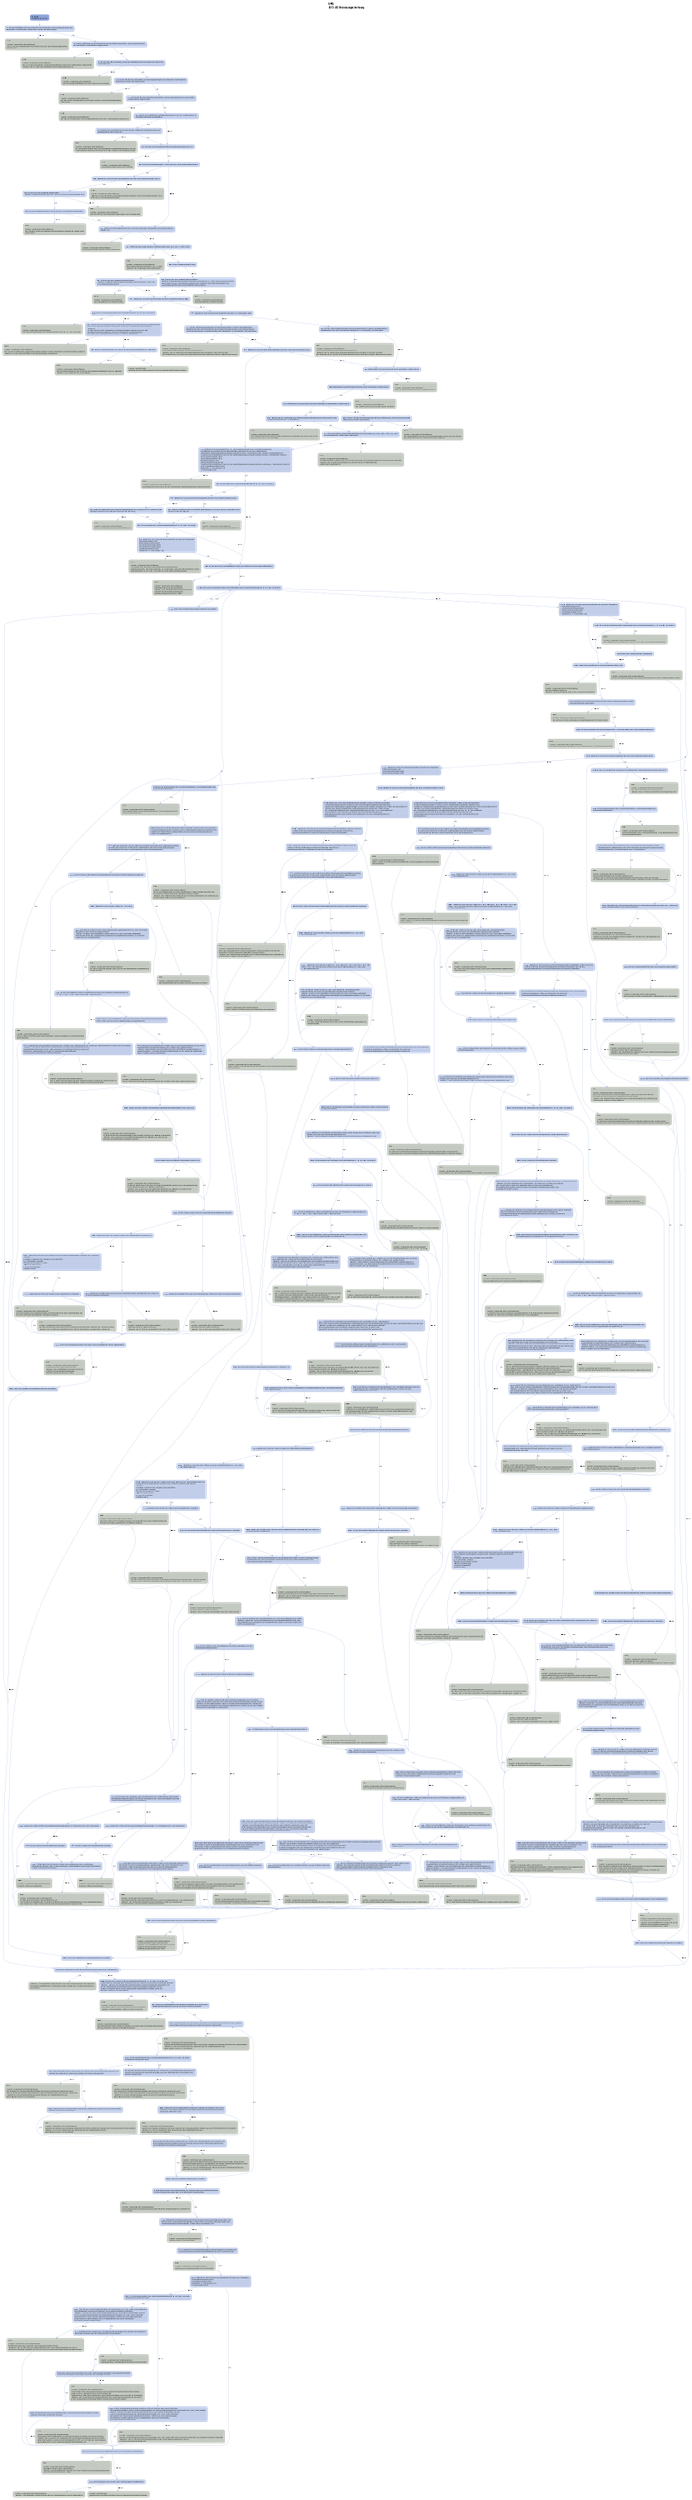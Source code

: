 digraph D {
    labelloc="t";
    label=<<B><FONT POINT-SIZE="18">GPKE</FONT></B><BR align="left"/><BR/><B><FONT POINT-SIZE="16">6.10.1: AD: Netznutzungsabrechnung</FONT></B><BR align="left"/><BR/><BR/><BR/>>;
    ratio="compress";
    concentrate=true;
    pack=true;
    rankdir=TB;
    packmode="array";
    size="20,20";
    fontsize=12;
    pad=0.25;
    "Start" [margin="0.2,0.12", shape=box, style="filled,rounded", penwidth=0.0, fillcolor="#8ba2d7", label=<<B>E_0406</B><BR align="left"/><FONT>Prüfende Rolle: <B>LF</B></FONT><BR align="center"/>>, fontname="Roboto, sans-serif"];
    "1" [margin="0.2,0.12", shape=box, style="filled,rounded", penwidth=0.0, fillcolor="#c2cee9", label=<<B>1: </B>Ist der Empfänger der Rechnung für den genannten Abrechnungszeitraum der<BR align="left"/>genannten Marktlokation mindestens einen Tag zugeordnet?<BR align="left"/>>, fontname="Roboto, sans-serif"];
    "A01" [margin="0.2,0.12", shape=box, style="filled,rounded", penwidth=0.0, fillcolor="#c4cac1", label=<<B>A01</B><BR align="left"/><BR align="left"/><FONT>Cluster: Ablehnung auf Kopfebene<BR align="left"/>Der LF ist der Marktlokation nicht einen Tag des Abrechnungszeitraumes<BR align="left"/>zugeordnet.<BR align="left"/></FONT>>, fontname="Roboto, sans-serif"];
    "4" [margin="0.2,0.12", shape=box, style="filled,rounded", penwidth=0.0, fillcolor="#c2cee9", label=<<B>4: </B>Ist der Empfänger der Rechnung für den gesamten genannten Abrechnungszeitraum<BR align="left"/>der genannten Marktlokation zugeordnet?<BR align="left"/>>, fontname="Roboto, sans-serif"];
    "A02" [margin="0.2,0.12", shape=box, style="filled,rounded", penwidth=0.0, fillcolor="#c4cac1", label=<<B>A02</B><BR align="left"/><BR align="left"/><FONT>Cluster: Ablehnung auf Kopfebene<BR align="left"/>Der LF ist dem gesamten Abrechnungszeitraum nicht der Marktlokation zugeordnet.<BR align="left"/>Hinweis: Der LF gibt den erwarteten Abrechnungszeitraum an.<BR align="left"/></FONT>>, fontname="Roboto, sans-serif"];
    "7" [margin="0.2,0.12", shape=box, style="filled,rounded", penwidth=0.0, fillcolor="#c2cee9", label=<<B>7: </B>Ist mit dem NB vereinbart, dass der Empfänger der Rechnung der Zahler der<BR align="left"/>Rechnung ist?<BR align="left"/>>, fontname="Roboto, sans-serif"];
    "A03" [margin="0.2,0.12", shape=box, style="filled,rounded", penwidth=0.0, fillcolor="#c4cac1", label=<<B>A03</B><BR align="left"/><BR align="left"/><FONT>Cluster: Ablehnung auf Kopfebene<BR align="left"/>Der Rechnungsempfänger ist nicht Zahler der Rechnung.<BR align="left"/></FONT>>, fontname="Roboto, sans-serif"];
    "10" [margin="0.2,0.12", shape=box, style="filled,rounded", penwidth=0.0, fillcolor="#c2cee9", label=<<B>10: </B>Ist der NB für den genannten Abrechnungszeitraum der genannten Marktlokation<BR align="left"/>mindestens einen Tag zugeordnet?<BR align="left"/>>, fontname="Roboto, sans-serif"];
    "A04" [margin="0.2,0.12", shape=box, style="filled,rounded", penwidth=0.0, fillcolor="#c4cac1", label=<<B>A04</B><BR align="left"/><BR align="left"/><FONT>Cluster: Ablehnung auf Kopfebene<BR align="left"/>Der NB ist der Marktlokation nicht einen Tag des Abrechnungszeitraumes<BR align="left"/>zugeordnet.<BR align="left"/></FONT>>, fontname="Roboto, sans-serif"];
    "13" [margin="0.2,0.12", shape=box, style="filled,rounded", penwidth=0.0, fillcolor="#c2cee9", label=<<B>13: </B>Ist der NB für den gesamten genannten Abrechnungszeitraum der genannten<BR align="left"/>Marktlokation zugeordnet?<BR align="left"/>>, fontname="Roboto, sans-serif"];
    "A05" [margin="0.2,0.12", shape=box, style="filled,rounded", penwidth=0.0, fillcolor="#c4cac1", label=<<B>A05</B><BR align="left"/><BR align="left"/><FONT>Cluster: Ablehnung auf Kopfebene<BR align="left"/>Der NB ist im gesamten Abrechnungszeitraum nicht der Marktlokation zugeordnet.<BR align="left"/></FONT>>, fontname="Roboto, sans-serif"];
    "16" [margin="0.2,0.12", shape=box, style="filled,rounded", penwidth=0.0, fillcolor="#c2cee9", label=<<B>16: </B>Wurde ein unterjähriger Netzbetreiberwechsel an der Marktlokation im<BR align="left"/>Leistungszeitraum durchgeführt?<BR align="left"/>>, fontname="Roboto, sans-serif"];
    "17" [margin="0.2,0.12", shape=box, style="filled,rounded", penwidth=0.0, fillcolor="#c2cee9", label=<<B>17: </B>Weicht der Absender (NAD+MS) von der Angabe im Segment Preise des<BR align="left"/>Netzbetreibers (RFF+Z56) ab?<BR align="left"/>>, fontname="Roboto, sans-serif"];
    "AF3" [margin="0.2,0.12", shape=box, style="filled,rounded", penwidth=0.0, fillcolor="#c4cac1", label=<<B>AF3</B><BR align="left"/><BR align="left"/><FONT>Cluster: Ablehnung auf Kopfebene<BR align="left"/>Im Leistungszeitraum fand ein unterjähriger Netzbetreiberwechsel an der<BR align="left"/>Marktlokation statt und die Preise des NBA wurden nicht berücksichtigt.<BR align="left"/></FONT>>, fontname="Roboto, sans-serif"];
    "19" [margin="0.2,0.12", shape=box, style="filled,rounded", penwidth=0.0, fillcolor="#c2cee9", label=<<B>19: </B>Ist das Rechnungsdatum ≤ dem Eingangsdatum beim LF?<BR align="left"/>>, fontname="Roboto, sans-serif"];
    "A07" [margin="0.2,0.12", shape=box, style="filled,rounded", penwidth=0.0, fillcolor="#c4cac1", label=<<B>A07</B><BR align="left"/><BR align="left"/><FONT>Cluster: Ablehnung auf Kopfebene<BR align="left"/>Rechnungsdatum liegt in der Zukunft.<BR align="left"/></FONT>>, fontname="Roboto, sans-serif"];
    "22" [margin="0.2,0.12", shape=box, style="filled,rounded", penwidth=0.0, fillcolor="#c2cee9", label=<<B>22: </B>Ist das Rechnungsdatum &lt; das Ende des Abrechnungszeitraumes?<BR align="left"/>>, fontname="Roboto, sans-serif"];
    "23" [margin="0.2,0.12", shape=box, style="filled,rounded", penwidth=0.0, fillcolor="#c2cee9", label=<<B>23: </B>Handelt es sich bei dem Rechnungstyp um eine Abschlagsrechnung (ABS)?<BR align="left"/>>, fontname="Roboto, sans-serif"];
    "A08" [margin="0.2,0.12", shape=box, style="filled,rounded", penwidth=0.0, fillcolor="#c4cac1", label=<<B>A08</B><BR align="left"/><BR align="left"/><FONT>Cluster: Ablehnung auf Kopfebene<BR align="left"/>Obwohl es sich um keine Abschlagsrechnung handelt, ist das Rechnungsdatum &lt; das<BR align="left"/>Ende des Abrechnungszeitraumes.<BR align="left"/></FONT>>, fontname="Roboto, sans-serif"];
    "24" [margin="0.2,0.12", shape=box, style="filled,rounded", penwidth=0.0, fillcolor="#c2cee9", label=<<B>24: </B>Ist die Frist der Fälligkeit eingehalten?<BR align="left"/>Hinweis: Fälligkeitsdatum muss ≥ 10 WT als das Rechnungsdatum sein.<BR align="left"/>>, fontname="Roboto, sans-serif"];
    "AC7" [margin="0.2,0.12", shape=box, style="filled,rounded", penwidth=0.0, fillcolor="#c4cac1", label=<<B>AC7</B><BR align="left"/><BR align="left"/><FONT>Cluster: Ablehnung auf Kopfebene<BR align="left"/>Die Frist für die Abschlagsrechnung wurde nicht eingehalten.<BR align="left"/></FONT>>, fontname="Roboto, sans-serif"];
    "25" [margin="0.2,0.12", shape=box, style="filled,rounded", penwidth=0.0, fillcolor="#c2cee9", label=<<B>25: </B>Ist das Fälligkeitsdatum &gt; das Ende des Abrechnungszeitraumes?<BR align="left"/>>, fontname="Roboto, sans-serif"];
    "AC8" [margin="0.2,0.12", shape=box, style="filled,rounded", penwidth=0.0, fillcolor="#c4cac1", label=<<B>AC8</B><BR align="left"/><BR align="left"/><FONT>Cluster: Ablehnung auf Kopfebene<BR align="left"/>Die Vorgabe, dass die Zahlung nachschüssig zu leisten ist, wurde nicht<BR align="left"/>eingehalten.<BR align="left"/></FONT>>, fontname="Roboto, sans-serif"];
    "26" [margin="0.2,0.12", shape=box, style="filled,rounded", penwidth=0.0, fillcolor="#c2cee9", label=<<B>26: </B>Liegt vom Rechnungssteller die in dieser Rechnung verwendete Rechnungsnummer<BR align="left"/>bereits vor?<BR align="left"/>>, fontname="Roboto, sans-serif"];
    "A09" [margin="0.2,0.12", shape=box, style="filled,rounded", penwidth=0.0, fillcolor="#c4cac1", label=<<B>A09</B><BR align="left"/><BR align="left"/><FONT>Cluster: Ablehnung auf Kopfebene<BR align="left"/>Rechnungsnummer wurde bereits verwendet.<BR align="left"/></FONT>>, fontname="Roboto, sans-serif"];
    "27" [margin="0.2,0.12", shape=box, style="filled,rounded", penwidth=0.0, fillcolor="#c2cee9", label=<<B>27: </B>Erfüllt die Rechnung weitere Anforderungen gem. §14 Abs. 4 UStG nicht?<BR align="left"/>>, fontname="Roboto, sans-serif"];
    "A06" [margin="0.2,0.12", shape=box, style="filled,rounded", penwidth=0.0, fillcolor="#c4cac1", label=<<B>A06</B><BR align="left"/><BR align="left"/><FONT>Cluster: Ablehnung auf Kopfebene<BR align="left"/>Rechnung entspricht nicht §14 Abs. 4 UStG.<BR align="left"/>Hinweis: Die Ablehnung ist zu begründen.<BR align="left"/></FONT>>, fontname="Roboto, sans-serif"];
    "28" [margin="0.2,0.12", shape=box, style="filled,rounded", penwidth=0.0, fillcolor="#c2cee9", label=<<B>28: </B>Ist der fällige Betrag ≥ Null?<BR align="left"/>>, fontname="Roboto, sans-serif"];
    "31" [margin="0.2,0.12", shape=box, style="filled,rounded", penwidth=0.0, fillcolor="#c2cee9", label=<<B>31: </B>Ist die Frist der Fälligkeit unterschritten?<BR align="left"/>Hinweis: Fälligkeit unterschritten bedeutet: Zahlungsziel ≤ 10 WT zum<BR align="left"/>Rechnungseingangsdatum<BR align="left"/>>, fontname="Roboto, sans-serif"];
    "A10" [margin="0.2,0.12", shape=box, style="filled,rounded", penwidth=0.0, fillcolor="#c4cac1", label=<<B>A10</B><BR align="left"/><BR align="left"/><FONT>Cluster: Ablehnung auf Kopfebene<BR align="left"/>Das Zahlungsziel ist unterschritten.<BR align="left"/></FONT>>, fontname="Roboto, sans-serif"];
    "34" [margin="0.2,0.12", shape=box, style="filled,rounded", penwidth=0.0, fillcolor="#c2cee9", label=<<B>34: </B>Ist die Frist der Fälligkeit überschritten?<BR align="left"/>Hinweis: Fälligkeit überschritten bedeutet: Zahlungsziel &gt; 10 WT zum Rechnungsdatum<BR align="left"/>Nach NNV/LRV § 8 Abrechnung, Zahlung und Verzug ist bei Rückerstattungen das<BR align="left"/>Ausstellungsdatum der Rückerstattung entscheidend.<BR align="left"/>>, fontname="Roboto, sans-serif"];
    "A11" [margin="0.2,0.12", shape=box, style="filled,rounded", penwidth=0.0, fillcolor="#c4cac1", label=<<B>A11</B><BR align="left"/><BR align="left"/><FONT>Cluster: Ablehnung auf Kopfebene<BR align="left"/>Das Zahlungsziel ist überschritten.<BR align="left"/></FONT>>, fontname="Roboto, sans-serif"];
    "37" [margin="0.2,0.12", shape=box, style="filled,rounded", penwidth=0.0, fillcolor="#c2cee9", label=<<B>37: </B>Handelt es sich bei der Rechnung um eine Sonderrechnung (SOR)?<BR align="left"/>>, fontname="Roboto, sans-serif"];
    "40" [margin="0.2,0.12", shape=box, style="filled,rounded", penwidth=0.0, fillcolor="#c2cee9", label=<<B>40: </B>Ist das Nachrichtendatum der Sonderrechnung ≤ 01.01.2023 00:00 Uhr?<BR align="left"/>>, fontname="Roboto, sans-serif"];
    "A79" [margin="0.2,0.12", shape=box, style="filled,rounded", penwidth=0.0, fillcolor="#c4cac1", label=<<B>A79</B><BR align="left"/><BR align="left"/><FONT>Cluster: Ablehnung auf Kopfebene<BR align="left"/>Das Nachrichtendatum der Sonderrechnung ist ≤ 01.01.2023 00:00 Uhr<BR align="left"/></FONT>>, fontname="Roboto, sans-serif"];
    "43" [margin="0.2,0.12", shape=box, style="filled,rounded", penwidth=0.0, fillcolor="#c2cee9", label=<<B>43: </B>Wurde die der Sonderrechnung zugrundeliegende Rechnung bereits mit mindestens<BR align="left"/>einer der in dieser Rechnung genannten Arten der Sonderrechnung korrigiert?<BR align="left"/>Hinweise:<BR align="left"/>Es sind nur die nicht stornierten Sonderrechnungen relevant, die sich auf<BR align="left"/>dieselbe Rechnung beziehen, wie die vorliegende Sonderrechnung.<BR align="left"/>Die Arten der Sonderrechnung sind der INVOIC zu entnehmen.<BR align="left"/>>, fontname="Roboto, sans-serif"];
    "A80" [margin="0.2,0.12", shape=box, style="filled,rounded", penwidth=0.0, fillcolor="#c4cac1", label=<<B>A80</B><BR align="left"/><BR align="left"/><FONT>Cluster: Ablehnung auf Kopfebene<BR align="left"/>Die Art der vorliegenden Abrechnung wurde bereits in einer vorherigen Sonderrechnung korrigiert.<BR align="left"/>Hinweis: Es sind alle betroffenen Sonderrechnungen anzugeben.<BR align="left"/></FONT>>, fontname="Roboto, sans-serif"];
    "46" [margin="0.2,0.12", shape=box, style="filled,rounded", penwidth=0.0, fillcolor="#c2cee9", label=<<B>46: </B>Ist die Sonderrechnung aus Sicht des Rechnungsempfängers in Ordnung?<BR align="left"/>>, fontname="Roboto, sans-serif"];
    "Cluster: Zustimmung
Zahlung der Rechnung avisieren und im Zahlungslauf berücksichtigen." [margin="0.2,0.12", shape=box, style="filled,rounded", penwidth=0.0, fillcolor="#c4cac1", label=<<FONT>Cluster: Zustimmung<BR align="left"/>Zahlung der Rechnung avisieren und im Zahlungslauf berücksichtigen.<BR align="left"/></FONT>>, fontname="Roboto, sans-serif"];
    "A95" [margin="0.2,0.12", shape=box, style="filled,rounded", penwidth=0.0, fillcolor="#c4cac1", label=<<B>A95</B><BR align="left"/><BR align="left"/><FONT>Cluster: Ablehnung auf Kopfebene<BR align="left"/>Die Sonderrechnung ist aus Sicht des Rechnungsempfängers nicht in Ordnung.<BR align="left"/>Hinweis: Die Ablehnung ist zu begründen.<BR align="left"/></FONT>>, fontname="Roboto, sans-serif"];
    "48" [margin="0.2,0.12", shape=box, style="filled,rounded", penwidth=0.0, fillcolor="#c2cee9", label=<<B>48: </B>Handelt es sich bei dem Rechnungstyp um eine 13. Rechnung (13R)?<BR align="left"/>>, fontname="Roboto, sans-serif"];
    "49" [margin="0.2,0.12", shape=box, style="filled,rounded", penwidth=0.0, fillcolor="#c2cee9", label=<<B>49: </B>Ist der Abrechnungszeitraum der Rechnung bereits in einer vorhergehenden,<BR align="left"/>akzeptierten und nicht stornierten Rechnung (Turnusrechnung, Zwischenrechnung,<BR align="left"/>Abschlussrechnung, Monatsrechnung oder Integrierte 13. Rechnung (13I)) enthalten?<BR align="left"/>>, fontname="Roboto, sans-serif"];
    "A12" [margin="0.2,0.12", shape=box, style="filled,rounded", penwidth=0.0, fillcolor="#c4cac1", label=<<B>A12</B><BR align="left"/><BR align="left"/><FONT>Cluster: Ablehnung auf Kopfebene<BR align="left"/>Abrechnungszeitraum wird doppelt abgerechnet.<BR align="left"/>Hinweis: Der LF nennt die Rechnungsnummer der Rechnung, in der ein Teil bzw.<BR align="left"/>der Zeitraum des in dieser Rechnung abgerechneten Zeitraums bereits abgerechnet wurde.<BR align="left"/></FONT>>, fontname="Roboto, sans-serif"];
    "52" [margin="0.2,0.12", shape=box, style="filled,rounded", penwidth=0.0, fillcolor="#c2cee9", label=<<B>52: </B>Handelt es sich bei dem Rechnungstyp um eine Abschlagsrechnung (ABS)?<BR align="left"/>>, fontname="Roboto, sans-serif"];
    "54" [margin="0.2,0.12", shape=box, style="filled,rounded", penwidth=0.0, fillcolor="#c2cee9", label=<<B>54: </B>Ist der Abrechnungszeitraum der Rechnung bereits in einer vorhergehenden,<BR align="left"/>akzeptierten und nicht stornierten integrierte 13. Rechnung (13I) enthalten?<BR align="left"/>>, fontname="Roboto, sans-serif"];
    "AE1" [margin="0.2,0.12", shape=box, style="filled,rounded", penwidth=0.0, fillcolor="#c4cac1", label=<<B>AE1</B><BR align="left"/><BR align="left"/><FONT>Cluster: Ablehnung auf Kopfebene<BR align="left"/>Abrechnungszeitraum wird doppelt abgerechnet.<BR align="left"/>Hinweis: Der LF nennt die Rechnungsnummer der Rechnung, in der ein Teil bzw.<BR align="left"/>der Zeitraum des in dieser Rechnung abgerechneten Zeitraums bereits abgerechnet wurde.<BR align="left"/></FONT>>, fontname="Roboto, sans-serif"];
    "55" [margin="0.2,0.12", shape=box, style="filled,rounded", penwidth=0.0, fillcolor="#c2cee9", label=<<B>55: </B>Referenziert die Rechnung auf einen erhaltenen Lieferschein?<BR align="left"/>>, fontname="Roboto, sans-serif"];
    "A13" [margin="0.2,0.12", shape=box, style="filled,rounded", penwidth=0.0, fillcolor="#c4cac1", label=<<B>A13</B><BR align="left"/><BR align="left"/><FONT>Cluster: Ablehnung auf Kopfebene<BR align="left"/>Dem LF liegt zur Rechnung kein Lieferschein vor.<BR align="left"/></FONT>>, fontname="Roboto, sans-serif"];
    "58" [margin="0.2,0.12", shape=box, style="filled,rounded", penwidth=0.0, fillcolor="#c2cee9", label=<<B>58: </B>Referenziert die Rechnung auf einen nicht stornierten Lieferschein?<BR align="left"/>>, fontname="Roboto, sans-serif"];
    "A14" [margin="0.2,0.12", shape=box, style="filled,rounded", penwidth=0.0, fillcolor="#c4cac1", label=<<B>A14</B><BR align="left"/><BR align="left"/><FONT>Cluster: Ablehnung auf Kopfebene<BR align="left"/>Der Lieferschein zur Rechnung wurde storniert.<BR align="left"/></FONT>>, fontname="Roboto, sans-serif"];
    "61" [margin="0.2,0.12", shape=box, style="filled,rounded", penwidth=0.0, fillcolor="#c2cee9", label=<<B>61: </B>Referenziert die Rechnung auf einen fristgerecht abgelehnten Lieferschein?<BR align="left"/>>, fontname="Roboto, sans-serif"];
    "62" [margin="0.2,0.12", shape=box, style="filled,rounded", penwidth=0.0, fillcolor="#c2cee9", label=<<B>62: </B>Ist die Frist für die Rückmeldung auf den Lieferschein, auf den die Rechnung<BR align="left"/>referenziert, bereits abgelaufen?<BR align="left"/>>, fontname="Roboto, sans-serif"];
    "AE0" [margin="0.2,0.12", shape=box, style="filled,rounded", penwidth=0.0, fillcolor="#c4cac1", label=<<B>AE0</B><BR align="left"/><BR align="left"/><FONT>Cluster: Ablehnung auf Kopfebene<BR align="left"/>Der Netzbetreiber hat die Rechnung übermittelt, bevor die Frist für die<BR align="left"/>Rückmeldung auf den Lieferschein abgelaufen ist.<BR align="left"/></FONT>>, fontname="Roboto, sans-serif"];
    "64" [margin="0.2,0.12", shape=box, style="filled,rounded", penwidth=0.0, fillcolor="#c2cee9", label=<<B>64: </B>Hat der NB der Ablehnung des Lieferscheines widersprochen und konnte er die<BR align="left"/>Ablehnungsgründe des LF entkräften?<BR align="left"/>>, fontname="Roboto, sans-serif"];
    "A15" [margin="0.2,0.12", shape=box, style="filled,rounded", penwidth=0.0, fillcolor="#c4cac1", label=<<B>A15</B><BR align="left"/><BR align="left"/><FONT>Cluster: Ablehnung auf Kopfebene<BR align="left"/>Der Lieferschein zur Rechnung wurde erfolgreich abgelehnt und wurde nicht vom<BR align="left"/>NB widersprochen und entkräftet.<BR align="left"/></FONT>>, fontname="Roboto, sans-serif"];
    "67" [margin="0.2,0.12", shape=box, style="filled,rounded", penwidth=0.0, fillcolor="#c2cee9", label=<<B>67: </B>Ist der gesamte Abrechnungszeitraum der Rechnung (JVR, ZVR, ABR, MVR, 13I, 13R)<BR align="left"/>im referenzierten Lieferschein enthalten?<BR align="left"/>>, fontname="Roboto, sans-serif"];
    "A16" [margin="0.2,0.12", shape=box, style="filled,rounded", penwidth=0.0, fillcolor="#c4cac1", label=<<B>A16</B><BR align="left"/><BR align="left"/><FONT>Cluster: Ablehnung auf Kopfebene<BR align="left"/>Im referenzierten Lieferschein ist nicht der gesamte Abrechnungszeitraum der Rechnung enthalten.<BR align="left"/>Hinweis: Der LF gibt den Zeitraum an, welcher nicht im referenzierten<BR align="left"/>Lieferschein enthalten ist.<BR align="left"/></FONT>>, fontname="Roboto, sans-serif"];
    "70" [margin="0.2,0.12", shape=box, style="filled,rounded", penwidth=0.0, fillcolor="#c2cee9", label=<<B>70: </B>Entspricht der Rechnungstyp (z. B. Abschlagsrechnung oder Monatsrechnung) der<BR align="left"/>zu prüfenden Rechnung für den übermittelten Zeitraum der an der Marktlokation<BR align="left"/>hinterlegten Netznutzungsabrechnungsvariante (Grund-/ Arbeitspreis bzw. Arbeits-/Leistungspreis)?<BR align="left"/>Folgende Rechnungstypen sind bei der Netznutzungsabrechnungsvariante Grund-/ Arbeitspreis möglich:<BR align="left"/>Abschlussrechnung (ABR)<BR align="left"/>Abschlagsrechnung (ABS)<BR align="left"/>Turnusrechnung (JVR)<BR align="left"/>Zwischenabrechnung (ZVR)<BR align="left"/>Folgende Rechnungstypen sind bei der Netznutzungsabrechnungsvariante Leistungs-/ Arbeitspreis möglich:<BR align="left"/>MVR Monatsrechnung (MVR)<BR align="left"/>Integrierte 13. Rechnung (13I)<BR align="left"/>13. Rechnung (13R)<BR align="left"/>>, fontname="Roboto, sans-serif"];
    "A17" [margin="0.2,0.12", shape=box, style="filled,rounded", penwidth=0.0, fillcolor="#c4cac1", label=<<B>A17</B><BR align="left"/><BR align="left"/><FONT>Cluster: Ablehnung auf Kopfebene<BR align="left"/>Rechnungstyp passt nicht zu der vereinbarten Netznutzungsabrechnungsvariante.<BR align="left"/></FONT>>, fontname="Roboto, sans-serif"];
    "73" [margin="0.2,0.12", shape=box, style="filled,rounded", penwidth=0.0, fillcolor="#c2cee9", label=<<B>73: </B>Ist das Ende des Abrechnungszeitraums ≥ 01.01.2023 00:00 Uhr?<BR align="left"/>>, fontname="Roboto, sans-serif"];
    "74" [margin="0.2,0.12", shape=box, style="filled,rounded", penwidth=0.0, fillcolor="#c2cee9", label=<<B>74: </B>Handelt es sich bei dem Rechnungstyp um eine Abschlagsrechnung (ABS)?<BR align="left"/>>, fontname="Roboto, sans-serif"];
    "75" [margin="0.2,0.12", shape=box, style="filled,rounded", penwidth=0.0, fillcolor="#c2cee9", label=<<B>75: </B>Liegt ein elektronisches Preisblatt Netznutzung vor in dem NAD+MS identisch mit<BR align="left"/>NAD+MS der INVOIC ist?<BR align="left"/>>, fontname="Roboto, sans-serif"];
    "AF4" [margin="0.2,0.12", shape=box, style="filled,rounded", penwidth=0.0, fillcolor="#c4cac1", label=<<B>AF4</B><BR align="left"/><BR align="left"/><FONT>Cluster: Ablehnung auf Kopfebene<BR align="left"/>Dem LF liegt kein Preisblatt Netznutzung vor.<BR align="left"/></FONT>>, fontname="Roboto, sans-serif"];
    "76" [margin="0.2,0.12", shape=box, style="filled,rounded", penwidth=0.0, fillcolor="#c2cee9", label=<<B>76: </B>Liegt ein elektronisches Preisblatt Netznutzung vor in dem NAD+MS und RFF+Z56<BR align="left"/>identisch mit NAD+MS und RFF+Z56 der INVOIC sind?<BR align="left"/>>, fontname="Roboto, sans-serif"];
    "A18" [margin="0.2,0.12", shape=box, style="filled,rounded", penwidth=0.0, fillcolor="#c4cac1", label=<<B>A18</B><BR align="left"/><BR align="left"/><FONT>Cluster: Ablehnung auf Kopfebene<BR align="left"/>Dem LF liegt kein Preisblatt Netznutzung vor.<BR align="left"/></FONT>>, fontname="Roboto, sans-serif"];
    "79" [margin="0.2,0.12", shape=box, style="filled,rounded", penwidth=0.0, fillcolor="#c2cee9", label=<<B>79: </B>Ist der Beginn des Abrechnungszeitraums ≥ 01.01.2023 00:00 Uhr?<BR align="left"/>>, fontname="Roboto, sans-serif"];
    "80" [margin="0.2,0.12", shape=box, style="filled,rounded", penwidth=0.0, fillcolor="#c2cee9", label=<<B>80: </B>Handelt es sich bei dem Rechnungstyp um eine der folgenden:<BR align="left"/>Turnusrechnung (JVR)<BR align="left"/>Zwischenrechnung (ZVR)<BR align="left"/>Abschlussrechnung (ABR)<BR align="left"/>Abschlagsrechnung (ABS)<BR align="left"/>Monatsrechnung (MVR)<BR align="left"/>Integrierte 13. Rechnung (13I)?<BR align="left"/>>, fontname="Roboto, sans-serif"];
    "A19" [margin="0.2,0.12", shape=box, style="filled,rounded", penwidth=0.0, fillcolor="#c4cac1", label=<<B>A19</B><BR align="left"/><BR align="left"/><FONT>Cluster: Ablehnung auf Kopfebene<BR align="left"/>Es handelt sich um einen nicht zulässigen Rechnungstyp.<BR align="left"/>Nutzungshinweis: Der Rechnungstyp 13. Rechnung (13R) kann für Zeiträume, deren<BR align="left"/>Beginndatum ≥ 01.01.2023 00:00 Uhr ist, nicht mehr genutzt werden.<BR align="left"/></FONT>>, fontname="Roboto, sans-serif"];
    "82" [margin="0.2,0.12", shape=box, style="filled,rounded", penwidth=0.0, fillcolor="#c2cee9", label=<<B>82: </B>Ist ein zuvor nicht spezifizierter Fehler im Kopfteil der Rechnung aufgetreten?<BR align="left"/>>, fontname="Roboto, sans-serif"];
    "A90" [margin="0.2,0.12", shape=box, style="filled,rounded", penwidth=0.0, fillcolor="#c4cac1", label=<<B>A90</B><BR align="left"/><BR align="left"/><FONT>Cluster: Ablehnung auf Kopfebene<BR align="left"/>Sonstiger Fehler in den Kopfdaten.<BR align="left"/>Hinweis: Das identifizierte Problem ist in der<BR align="left"/>Antwort zu beschreiben/benennen.<BR align="left"/>Nutzungsmöglichkeit Ende: offen<BR align="left"/></FONT>>, fontname="Roboto, sans-serif"];
    "100" [margin="0.2,0.12", shape=box, style="filled,rounded", penwidth=0.0, fillcolor="#c2cee9", label=<<B>100: </B>Ist in der Rechnungsposition das Enddatum des Positionszeitraumes ≤ 01.01.2023 00:00 Uhr?<BR align="left"/>>, fontname="Roboto, sans-serif"];
    "105" [margin="0.2,0.12", shape=box, style="filled,rounded", penwidth=0.0, fillcolor="#c2cee9", label=<<B>105: </B>Sind noch weitere Rechnungspositionen zu prüfen?<BR align="left"/>>, fontname="Roboto, sans-serif"];
    "110" [margin="0.2,0.12", shape=box, style="filled,rounded", penwidth=0.0, fillcolor="#c2cee9", label=<<B>110: </B>Handelt es sich bei dem Rechnungstyp um eine der folgenden:<BR align="left"/>• Turnusrechnung (JVR)<BR align="left"/>• Abschlussrechnung (ABR)<BR align="left"/>• Zwischenrechnung (ZVR)<BR align="left"/>• Monatsrechnung (MVR) <BR align="left"/>• Integrierte 13. Rechnung (13I)?<BR align="left"/>>, fontname="Roboto, sans-serif"];
    "115" [margin="0.2,0.12", shape=box, style="filled,rounded", penwidth=0.0, fillcolor="#c2cee9", label=<<B>115: </B>Ist in der Rechnungsposition der Beginn des Positionszeitraumes &lt; 01.01.2023 00:00 Uhr?<BR align="left"/>>, fontname="Roboto, sans-serif"];
    "A20_120" [margin="0.2,0.12", shape=box, style="filled,rounded", penwidth=0.0, fillcolor="#c4cac1", label=<<B>A20</B><BR align="left"/><BR align="left"/><FONT>Cluster: Ablehnung auf Positionsebene<BR align="left"/>Die Aufteilung der Position in &lt; und ≥ 01.01.2023 00:00 Uhr ist nicht erfolgt.<BR align="left"/></FONT>>, fontname="Roboto, sans-serif"];
    "120" [margin="0.2,0.12", shape=box, style="filled,rounded", penwidth=0.0, fillcolor="#c2cee9", label=<<B>120: </B>Wird eine Artikelnummer verwendet?<BR align="left"/>>, fontname="Roboto, sans-serif"];
    "A22_230" [margin="0.2,0.12", shape=box, style="filled,rounded", penwidth=0.0, fillcolor="#c4cac1", label=<<B>A22</B><BR align="left"/><BR align="left"/><FONT>Cluster: Ablehnung auf Positionsebene<BR align="left"/>Für den Positionszeitraum und dem Rechnungstyp ist keine Artikelnummer erlaubt.<BR align="left"/></FONT>>, fontname="Roboto, sans-serif"];
    "125" [margin="0.2,0.12", shape=box, style="filled,rounded", penwidth=0.0, fillcolor="#c2cee9", label=<<B>125: </B>Liegt ein Rechenfehler in der Rechnungsposition vor?<BR align="left"/>>, fontname="Roboto, sans-serif"];
    "A23_130" [margin="0.2,0.12", shape=box, style="filled,rounded", penwidth=0.0, fillcolor="#c4cac1", label=<<B>A23</B><BR align="left"/><BR align="left"/><FONT>Cluster: Ablehnung auf Positionsebene<BR align="left"/>Ein Rechenfehler liegt vor.<BR align="left"/>Hinweis: Der Rechenfehler wird in der Ablehnung mitgeteilt.<BR align="left"/></FONT>>, fontname="Roboto, sans-serif"];
    "130" [margin="0.2,0.12", shape=box, style="filled,rounded", penwidth=0.0, fillcolor="#c2cee9", label=<<B>130: </B>Wird für die Rechnungsposition der für diesen Zeitraum korrekte gültige<BR align="left"/>Umsatzsteuersatz angegeben?<BR align="left"/>>, fontname="Roboto, sans-serif"];
    "A24_135" [margin="0.2,0.12", shape=box, style="filled,rounded", penwidth=0.0, fillcolor="#c4cac1", label=<<B>A24</B><BR align="left"/><BR align="left"/><FONT>Cluster: Ablehnung auf Positionsebene<BR align="left"/>Der auf der Position enthaltene Umsatzsteuersatz ist nicht korrekt.<BR align="left"/></FONT>>, fontname="Roboto, sans-serif"];
    "135" [margin="0.2,0.12", shape=box, style="filled,rounded", penwidth=0.0, fillcolor="#c2cee9", label=<<B>135: </B>Ist das Enddatum der Rechnungsposition &gt; das Enddatum des Abrechnungszeitraums?<BR align="left"/>>, fontname="Roboto, sans-serif"];
    "A25_140" [margin="0.2,0.12", shape=box, style="filled,rounded", penwidth=0.0, fillcolor="#c4cac1", label=<<B>A25</B><BR align="left"/><BR align="left"/><FONT>Cluster: Ablehnung auf Positionsebene<BR align="left"/>Das Enddatum dieser Position &gt; das Enddatum des Abrechnungszeitraums.<BR align="left"/></FONT>>, fontname="Roboto, sans-serif"];
    "140" [margin="0.2,0.12", shape=box, style="filled,rounded", penwidth=0.0, fillcolor="#c2cee9", label=<<B>140: </B>Handelt es sich bei dem Rechnungstyp um eine Abschlagsrechnung (ABS)?<BR align="left"/>>, fontname="Roboto, sans-serif"];
    "145" [margin="0.2,0.12", shape=box, style="filled,rounded", penwidth=0.0, fillcolor="#c2cee9", label=<<B>145: </B>Handelt es sich bei dem Rechnungstyp um eine der folgenden:<BR align="left"/>Turnusrechnung (JVR) <BR align="left"/>Abschlussrechnung (ABR) <BR align="left"/>Zwischenrechnung (ZVR)?<BR align="left"/>>, fontname="Roboto, sans-serif"];
    "150" [margin="0.2,0.12", shape=box, style="filled,rounded", penwidth=0.0, fillcolor="#c2cee9", label=<<B>150: </B>Handelt es sich bei dem Rechnungstyp um eine Monatsrechnung (MVR)?<BR align="left"/>>, fontname="Roboto, sans-serif"];
    "200" [margin="0.2,0.12", shape=box, style="filled,rounded", penwidth=0.0, fillcolor="#c2cee9", label=<<B>200: </B>Ist die Abschlagshöhe plausibel zur mitgeteilten Jahresverbrauchsprognose (JVP)?<BR align="left"/>>, fontname="Roboto, sans-serif"];
    "A26_205" [margin="0.2,0.12", shape=box, style="filled,rounded", penwidth=0.0, fillcolor="#c4cac1", label=<<B>A26</B><BR align="left"/><BR align="left"/><FONT>Cluster: Ablehnung auf Positionsebene<BR align="left"/>Die Abschlagshöhe ist nicht plausibel.<BR align="left"/>Hinweis: Der LF teilt die erwartete Abschlagshöhe mit.<BR align="left"/></FONT>>, fontname="Roboto, sans-serif"];
    "205" [margin="0.2,0.12", shape=box, style="filled,rounded", penwidth=0.0, fillcolor="#c2cee9", label=<<B>205: </B>Ist das Beginndatum des Positionszeitraums &lt; dem Beginndatum des<BR align="left"/>Abrechnungszeitraums?<BR align="left"/>>, fontname="Roboto, sans-serif"];
    "A81_210" [margin="0.2,0.12", shape=box, style="filled,rounded", penwidth=0.0, fillcolor="#c4cac1", label=<<B>A81</B><BR align="left"/><BR align="left"/><FONT>Cluster: Ablehnung auf Positionsebene<BR align="left"/>Das Beginndatum des Positionszeitraums &lt; das Beginndatum des<BR align="left"/>Abrechnungszeitraums.<BR align="left"/></FONT>>, fontname="Roboto, sans-serif"];
    "210" [margin="0.2,0.12", shape=box, style="filled,rounded", penwidth=0.0, fillcolor="#c2cee9", label=<<B>210: </B>Ist der Abrechnungszeitraum der Abschlagsrechnung bereits in einer<BR align="left"/>vorhergehenden, akzeptierten und nicht stornierten Rechnung (Turnusrechnung,<BR align="left"/>Zwischenrechnung, Monatsrechnung oder 13I) enthalten?<BR align="left"/>>, fontname="Roboto, sans-serif"];
    "A27_215" [margin="0.2,0.12", shape=box, style="filled,rounded", penwidth=0.0, fillcolor="#c4cac1", label=<<B>A27</B><BR align="left"/><BR align="left"/><FONT>Cluster: Ablehnung auf Positionsebene<BR align="left"/>Abrechnungszeitraum wird doppelt abgerechnet.<BR align="left"/>Hinweis: Der LF nennt die Rechnungsnummer der Rechnung, in der ein Teil bzw.<BR align="left"/>der Zeitraum des in dieser Rechnung abgerechneten Zeitraums bereits abgerechnet wurde.<BR align="left"/></FONT>>, fontname="Roboto, sans-serif"];
    "215" [margin="0.2,0.12", shape=box, style="filled,rounded", penwidth=0.0, fillcolor="#c2cee9", label=<<B>215: </B>Überlappt der Abrechnungszeitraum der Abschlagsrechnung um mehr als 10 Tage mit<BR align="left"/>einer vorhergehenden Abschlagsrechnung?<BR align="left"/>>, fontname="Roboto, sans-serif"];
    "A82_220" [margin="0.2,0.12", shape=box, style="filled,rounded", penwidth=0.0, fillcolor="#c4cac1", label=<<B>A82</B><BR align="left"/><BR align="left"/><FONT>Cluster: Ablehnung auf Positionsebene<BR align="left"/>Zu große Überlappung von Abschlagszeitraum.<BR align="left"/>Hinweis: Es ist die Abschlagsrechnung anzugeben, mit dem die Überlappung des<BR align="left"/>Abrechnungszeitraum besteht.<BR align="left"/></FONT>>, fontname="Roboto, sans-serif"];
    "220" [margin="0.2,0.12", shape=box, style="filled,rounded", penwidth=0.0, fillcolor="#c2cee9", label=<<B>220: </B>Ist die Artikelnummer für eine Abschlagsrechnung gültig?<BR align="left"/>>, fontname="Roboto, sans-serif"];
    "A28_225" [margin="0.2,0.12", shape=box, style="filled,rounded", penwidth=0.0, fillcolor="#c4cac1", label=<<B>A28</B><BR align="left"/><BR align="left"/><FONT>Cluster: Ablehnung auf Positionsebene<BR align="left"/>Die in dieser Position verwendete Artikelnummer ist nicht gültig.<BR align="left"/></FONT>>, fontname="Roboto, sans-serif"];
    "225" [margin="0.2,0.12", shape=box, style="filled,rounded", penwidth=0.0, fillcolor="#c2cee9", label=<<B>225: </B>Ist in der Rechnungsposition ein zuvor nicht spezifizierter Fehler aufgetreten?<BR align="left"/>>, fontname="Roboto, sans-serif"];
    "A99_230" [margin="0.2,0.12", shape=box, style="filled,rounded", penwidth=0.0, fillcolor="#c4cac1", label=<<B>A99</B><BR align="left"/><BR align="left"/><FONT>Cluster: Ablehnung auf Positionsebene<BR align="left"/>Sonstiger Fehler auf Positionsebene.<BR align="left"/>Hinweis: Das identifizierte Problem ist in der Antwort zu beschreiben/benennen.<BR align="left"/>Nutzungsmöglichkeit Ende: offen<BR align="left"/></FONT>>, fontname="Roboto, sans-serif"];
    "230" [margin="0.2,0.12", shape=box, style="filled,rounded", penwidth=0.0, fillcolor="#c2cee9", label=<<B>230: </B>Sind noch weitere Rechnungspositionen zu prüfen?<BR align="left"/>>, fontname="Roboto, sans-serif"];
    "300" [margin="0.2,0.12", shape=box, style="filled,rounded", penwidth=0.0, fillcolor="#c2cee9", label=<<B>300: </B>Ist das Beginndatum des Positionszeitraums &lt; das Beginndatum des<BR align="left"/>Abrechnungszeitraums?<BR align="left"/>>, fontname="Roboto, sans-serif"];
    "A83_305" [margin="0.2,0.12", shape=box, style="filled,rounded", penwidth=0.0, fillcolor="#c4cac1", label=<<B>A83</B><BR align="left"/><BR align="left"/><FONT>Cluster: Ablehnung auf Positionsebene<BR align="left"/>Das Beginndatum des Positionszeitraums &lt; das Beginndatum des<BR align="left"/>Abrechnungszeitraums.<BR align="left"/></FONT>>, fontname="Roboto, sans-serif"];
    "305" [margin="0.2,0.12", shape=box, style="filled,rounded", penwidth=0.0, fillcolor="#c2cee9", label=<<B>305: </B>Wurde die in der Rechnungsposition genutzte Artikel-ID für den gesamten<BR align="left"/>Positionszeitraum dieser Position in den Stammdaten (entweder indirekt durch<BR align="left"/>Angabe der zugehörigen Gruppenartikel-ID oder durch direkte Nennung der<BR align="left"/>Artikel-ID) ausgetauscht?<BR align="left"/>>, fontname="Roboto, sans-serif"];
    "A84_395" [margin="0.2,0.12", shape=box, style="filled,rounded", penwidth=0.0, fillcolor="#c4cac1", label=<<B>A84</B><BR align="left"/><BR align="left"/><FONT>Cluster: Ablehnung auf Positionsebene<BR align="left"/>Die in der angegebenen Position verwendete Artikel-ID hätte nicht für den<BR align="left"/>gesamten Positionszeitraum aufgeführt werden dürfen.<BR align="left"/>Hinweis: Der Lieferant gibt innerhalb des Positionszeitraums den Zeitraum an,<BR align="left"/>in dem diese Artikel-ID nicht gültig ist.<BR align="left"/></FONT>>, fontname="Roboto, sans-serif"];
    "315" [margin="0.2,0.12", shape=box, style="filled,rounded", penwidth=0.0, fillcolor="#c2cee9", label=<<B>315: </B>Darf aus Sicht des LF die Artikel-ID in dieser Rechnung nicht angegeben werden,<BR align="left"/>da diese aus Sicht des LF für diese Marktlokation und den dieser zugeordneten<BR align="left"/>Messlokationen für den Positionszeitraum nicht zusammenpasst?<BR align="left"/>>, fontname="Roboto, sans-serif"];
    "A85_395" [margin="0.2,0.12", shape=box, style="filled,rounded", penwidth=0.0, fillcolor="#c4cac1", label=<<B>A85</B><BR align="left"/><BR align="left"/><FONT>Cluster: Ablehnung auf Positionsebene<BR align="left"/>Das Stammdatum der Position ist aus Sicht des LF falsch.<BR align="left"/></FONT>>, fontname="Roboto, sans-serif"];
    "320" [margin="0.2,0.12", shape=box, style="filled,rounded", penwidth=0.0, fillcolor="#c2cee9", label=<<B>320: </B>Ist die Artikel-ID für diesen Rechnungstypen für diesen Positionszeitraum zulässig?<BR align="left"/>>, fontname="Roboto, sans-serif"];
    "A31_395" [margin="0.2,0.12", shape=box, style="filled,rounded", penwidth=0.0, fillcolor="#c4cac1", label=<<B>A31</B><BR align="left"/><BR align="left"/><FONT>Cluster: Ablehnung auf Positionsebene<BR align="left"/>Diese Artikel-ID ist für diesen Rechnungstyp in dem besagtem Positionszeitraum<BR align="left"/>nicht zulässig.<BR align="left"/></FONT>>, fontname="Roboto, sans-serif"];
    "322" [margin="0.2,0.12", shape=box, style="filled,rounded", penwidth=0.0, fillcolor="#c2cee9", label=<<B>322: </B>Handelt es sich um die Artikel-ID 1-02-0-015?<BR align="left"/>>, fontname="Roboto, sans-serif"];
    "325" [margin="0.2,0.12", shape=box, style="filled,rounded", penwidth=0.0, fillcolor="#c2cee9", label=<<B>325: </B>Sind für die Artikel-ID die in den Stammdaten ausgetauschten Zu- und Abschläge<BR align="left"/>fehlerfrei in der Position berücksichtigt?<BR align="left"/>Hinweis: Sollten in der geprüften Position keine Zu- oder Abschläge aufgeführt<BR align="left"/>werden und keine per Stammdaten ausgetauscht/angekündigt wurden, so ist diese<BR align="left"/>Frage mit „ja“ zu beantworten.<BR align="left"/>>, fontname="Roboto, sans-serif"];
    "A32_326" [margin="0.2,0.12", shape=box, style="filled,rounded", penwidth=0.0, fillcolor="#c4cac1", label=<<B>A32</B><BR align="left"/><BR align="left"/><FONT>Cluster: Ablehnung auf Positionsebene<BR align="left"/>Zu- oder Abschlag wurden nicht, wie in den Stammdaten ausgetauscht,<BR align="left"/>berücksichtigt.<BR align="left"/></FONT>>, fontname="Roboto, sans-serif"];
    "326" [margin="0.2,0.12", shape=box, style="filled,rounded", penwidth=0.0, fillcolor="#c2cee9", label=<<B>326: </B>Ist die zu prüfenden Artikel-ID zugehörig zu einer der folgenden Gruppenartikel-ID:<BR align="left"/>1-10-4, 1-10-5, 1-10-6, 1-08-2-AGS-K und 1-08-5-AGS-KG?<BR align="left"/>>, fontname="Roboto, sans-serif"];
    "327" [margin="0.2,0.12", shape=box, style="filled,rounded", penwidth=0.0, fillcolor="#c2cee9", label=<<B>327: </B>Gibt es zu der prüfenden Artikel-ID mindestens eine weitere Resultierende mit<BR align="left"/>einer Artikel-ID, die zu der Gruppenartikel-ID zugehörig ist?<BR align="left"/>>, fontname="Roboto, sans-serif"];
    "328" [margin="0.2,0.12", shape=box, style="filled,rounded", penwidth=0.0, fillcolor="#c2cee9", label=<<B>328: </B>Entspricht die Summe der Mengen aus all den Resultierenden, die zu dieser<BR align="left"/>Gruppenartikel-ID gebildet werden, der Mengen des Lieferscheins?<BR align="left"/>Hinweis: Dazu müssen alle Resultierenden der betroffenen Gruppenartikel-ID<BR align="left"/>gebildet werden. Aus jeder dieser Resultierenden ist die Menge zu entnehmen.<BR align="left"/>Diese Mengen sind zu summieren.<BR align="left"/>>, fontname="Roboto, sans-serif"];
    "AE2_335" [margin="0.2,0.12", shape=box, style="filled,rounded", penwidth=0.0, fillcolor="#c4cac1", label=<<B>AE2</B><BR align="left"/><BR align="left"/><FONT>Cluster: Ablehnung auf Positionsebene<BR align="left"/>Der LF lehnt die Rechnung ab, da die Summe der Mengen nicht zum Lieferschein passt.<BR align="left"/></FONT>>, fontname="Roboto, sans-serif"];
    "330" [margin="0.2,0.12", shape=box, style="filled,rounded", penwidth=0.0, fillcolor="#c2cee9", label=<<B>330: </B>Entsprechen die einzelnen Positionen der Mengen des Lieferscheins der Menge der abgerechneten Position der Rechnung?<BR align="left"/>Hinweis: Laut GPKE müssen die angegebenen Abrechnungsenergiemengen der<BR align="left"/>Netznutzungsrechnung in ihrer Höhe und über den Zeitraum mit den vorher auf<BR align="left"/>Ebene der Marktlokation vom NB im Lieferschein übermittelten<BR align="left"/>Abrechnungsenergiemengen übereinstimmen.<BR align="left"/>>, fontname="Roboto, sans-serif"];
    "A33_335" [margin="0.2,0.12", shape=box, style="filled,rounded", penwidth=0.0, fillcolor="#c4cac1", label=<<B>A33</B><BR align="left"/><BR align="left"/><FONT>Cluster: Ablehnung auf Positionsebene<BR align="left"/>Der LF lehnt die Rechnung mit dem Verweis auf die Position ab, welche nicht zu<BR align="left"/>den Mengen auf dem übermittelten Lieferschein übereinstimmen.<BR align="left"/></FONT>>, fontname="Roboto, sans-serif"];
    "335" [margin="0.2,0.12", shape=box, style="filled,rounded", penwidth=0.0, fillcolor="#c2cee9", label=<<B>335: </B>Liegen alle zur Prüfung notwendigen plausiblen Energiemengen vom MSB vor?<BR align="left"/>>, fontname="Roboto, sans-serif"];
    "A34_340" [margin="0.2,0.12", shape=box, style="filled,rounded", penwidth=0.0, fillcolor="#c4cac1", label=<<B>A34</B><BR align="left"/><BR align="left"/><FONT>Cluster: Ablehnung auf Positionsebene<BR align="left"/>Es fehlt/fehlen die Energiemenge(n) und wurde(n) bereits per ORDERS reklamiert.<BR align="left"/>Hinweis: Der LF gibt die Geschäftsvorfallnummer der ORDERS an, mit der die<BR align="left"/>fehlende Energiemenge reklamiert wurden.<BR align="left"/></FONT>>, fontname="Roboto, sans-serif"];
    "340" [margin="0.2,0.12", shape=box, style="filled,rounded", penwidth=0.0, fillcolor="#c2cee9", label=<<B>340: </B>Liegen alle zur Prüfung notwendigen Werte vor?<BR align="left"/>>, fontname="Roboto, sans-serif"];
    "A39_345" [margin="0.2,0.12", shape=box, style="filled,rounded", penwidth=0.0, fillcolor="#c4cac1", label=<<B>A39</B><BR align="left"/><BR align="left"/><FONT>Cluster: Ablehnung auf Positionsebene<BR align="left"/>Es fehlen Werte vom MSB bzw. es wurden fehlerhafte Werte vom MSB gesendet und<BR align="left"/>diese wurden bereits per ORDERS reklamiert.<BR align="left"/>Hinweis: Der LF gibt die Geschäftsvorfallnummer der ORDERS an, mit der die<BR align="left"/>fehlenden Werte bzw. fehlerhafte Werte reklamiert wurden.<BR align="left"/></FONT>>, fontname="Roboto, sans-serif"];
    "345" [margin="0.2,0.12", shape=box, style="filled,rounded", penwidth=0.0, fillcolor="#c2cee9", label=<<B>345: </B>Ist zur Artikel-ID ein Preis im Preisblatt bekanntgegeben worden?<BR align="left"/>>, fontname="Roboto, sans-serif"];
    "350" [margin="0.2,0.12", shape=box, style="filled,rounded", penwidth=0.0, fillcolor="#c2cee9", label=<<B>350: </B>Wurde der richtige Preis aus dem Preisblatt zur Artikel-ID in der Rechnung verwendet?<BR align="left"/>>, fontname="Roboto, sans-serif"];
    "A35_395" [margin="0.2,0.12", shape=box, style="filled,rounded", penwidth=0.0, fillcolor="#c4cac1", label=<<B>A35</B><BR align="left"/><BR align="left"/><FONT>Cluster: Ablehnung auf Positionsebene<BR align="left"/>Der Preis für den Artikel ist falsch.<BR align="left"/>Hinweis: Der LF teilt den erwarteten Preis zur Artikel-ID mit.<BR align="left"/></FONT>>, fontname="Roboto, sans-serif"];
    "355" [margin="0.2,0.12", shape=box, style="filled,rounded", penwidth=0.0, fillcolor="#c2cee9", label=<<B>355: </B>Wurde der Preis zur Artikel-ID über die Stammdaten ausgetauscht?<BR align="left"/>>, fontname="Roboto, sans-serif"];
    "360" [margin="0.2,0.12", shape=box, style="filled,rounded", penwidth=0.0, fillcolor="#c2cee9", label=<<B>360: </B>Wurde der richtige Preis aus den zuvor ausgetauschten Stammdaten zur Artikel-ID<BR align="left"/>in der Rechnung verwendet?<BR align="left"/>>, fontname="Roboto, sans-serif"];
    "A36_395" [margin="0.2,0.12", shape=box, style="filled,rounded", penwidth=0.0, fillcolor="#c4cac1", label=<<B>A36</B><BR align="left"/><BR align="left"/><FONT>Cluster: Ablehnung auf Positionsebene<BR align="left"/>Der Preis für den Artikel ist falsch.<BR align="left"/>Hinweis: Der LF teilt den erwarteten Preis zur Artikel-ID mit.<BR align="left"/></FONT>>, fontname="Roboto, sans-serif"];
    "365" [margin="0.2,0.12", shape=box, style="filled,rounded", penwidth=0.0, fillcolor="#c2cee9", label=<<B>365: </B>Ergibt sich der Preis zur Artikel-ID aus gesetzlich festgelegten Abgaben und Umlagen?<BR align="left"/>Hinweis:<BR align="left"/>Folgende Abgaben und Umlagen sind betroffen:<BR align="left"/>§ 19 StromNEV Umlage<BR align="left"/>Umlage abschaltbare Lasten<BR align="left"/>Offshore-Netzumlage<BR align="left"/>Konzessionsabgabe<BR align="left"/>Abgabe KWKG<BR align="left"/>>, fontname="Roboto, sans-serif"];
    "A37_395" [margin="0.2,0.12", shape=box, style="filled,rounded", penwidth=0.0, fillcolor="#c4cac1", label=<<B>A37</B><BR align="left"/><BR align="left"/><FONT>Cluster: Ablehnung auf Positionsebene<BR align="left"/>Der Preis wurde nicht angeben (weder im Preisblatt noch über Stammdaten) und<BR align="left"/>ist auch nicht über „gesetzliche Vorgaben“ bekannt.<BR align="left"/></FONT>>, fontname="Roboto, sans-serif"];
    "370" [margin="0.2,0.12", shape=box, style="filled,rounded", penwidth=0.0, fillcolor="#c2cee9", label=<<B>370: </B>Entspricht der Preis der Artikel-ID der gesetzlichen Vorgabe?<BR align="left"/>>, fontname="Roboto, sans-serif"];
    "A38_395" [margin="0.2,0.12", shape=box, style="filled,rounded", penwidth=0.0, fillcolor="#c4cac1", label=<<B>A38</B><BR align="left"/><BR align="left"/><FONT>Cluster: Ablehnung auf Positionsebene<BR align="left"/>Der NB hat den falschen Preis für die gesetzliche festgelegte Umlage bzw. Abgabe benutzt.<BR align="left"/>Hinweis: Der LF gibt den erwarteten Preis für die gesetzliche Umlage bzw. Abgabe an.<BR align="left"/></FONT>>, fontname="Roboto, sans-serif"];
    "395" [margin="0.2,0.12", shape=box, style="filled,rounded", penwidth=0.0, fillcolor="#c2cee9", label=<<B>395: </B>Ist in der Rechnungsposition ein zuvor nicht spezifizierter Fehler aufgetreten?<BR align="left"/>>, fontname="Roboto, sans-serif"];
    "A99_399" [margin="0.2,0.12", shape=box, style="filled,rounded", penwidth=0.0, fillcolor="#c4cac1", label=<<B>A99</B><BR align="left"/><BR align="left"/><FONT>Cluster: Ablehnung auf Positionsebene<BR align="left"/>Sonstiger Fehler auf Positionsebene.<BR align="left"/>Hinweis: Das identifizierte Problem ist in der<BR align="left"/>Antwort zu beschreiben/benennen.<BR align="left"/>Nutzungsmöglichkeit Ende: offen<BR align="left"/></FONT>>, fontname="Roboto, sans-serif"];
    "399" [margin="0.2,0.12", shape=box, style="filled,rounded", penwidth=0.0, fillcolor="#c2cee9", label=<<B>399: </B>Sind noch weitere Rechnungspositionen zu prüfen?<BR align="left"/>>, fontname="Roboto, sans-serif"];
    "400" [margin="0.2,0.12", shape=box, style="filled,rounded", penwidth=0.0, fillcolor="#c2cee9", label=<<B>400: </B>Wurde die in der Rechnungsposition genutzte Artikel-ID für den gesamten<BR align="left"/>Positionszeitraum dieser Position in den Stammdaten (entweder indirekt durch<BR align="left"/>Angabe der zugehörigen Gruppenartikel-ID oder durch direkte Nennung der Artikel-ID) ausgetauscht?<BR align="left"/>Hinweis: Bei einem unterjährigen Lieferantenwechsel gelten die Artikel-ID aus<BR align="left"/>der Anmeldebestätigung bzw. Stammdatenänderung ab dem 01.01. des laufenden<BR align="left"/>Kalenderjahres und sind für die Prüfung der Rechnungspositionen der<BR align="left"/>Netznutzungsabrechnung ebenfalls für Zeiträume vor dem Lieferantenwechsel<BR align="left"/>heranzuziehen.<BR align="left"/>>, fontname="Roboto, sans-serif"];
    "405" [margin="0.2,0.12", shape=box, style="filled,rounded", penwidth=0.0, fillcolor="#c2cee9", label=<<B>405: </B>Handelt es sich bei der in der Rechnungsposition genutzten Artikel-ID um die<BR align="left"/>Artikel-ID für die Sondervertragskunden-Konzessionsabgabe oder für die<BR align="left"/>gemeindespezifische Sondervertragskunden-Konzessionsabgabe?<BR align="left"/>>, fontname="Roboto, sans-serif"];
    "A46_595" [margin="0.2,0.12", shape=box, style="filled,rounded", penwidth=0.0, fillcolor="#c4cac1", label=<<B>A46</B><BR align="left"/><BR align="left"/><FONT>Cluster: Ablehnung auf Positionsebene<BR align="left"/>Die in der angegebenen Position verwendete Artikel-ID hätte nicht für den<BR align="left"/>gesamten Positionszeitraum aufgeführt werden dürfen.<BR align="left"/>Hinweis: Der Lieferant gibt innerhalb des Positionszeitraums den Zeitraum an,<BR align="left"/>in dem diese Artikel-ID nicht gültig ist.<BR align="left"/></FONT>>, fontname="Roboto, sans-serif"];
    "410" [margin="0.2,0.12", shape=box, style="filled,rounded", penwidth=0.0, fillcolor="#c2cee9", label=<<B>410: </B>Ist über den Positionszeitraum über die Stammdaten eine oder mehrere<BR align="left"/>Konzessionsabgaben Artikel-ID vereinbart, die nicht der<BR align="left"/>Sondervertragskunden-Konzessionsabgabe entspricht?<BR align="left"/>>, fontname="Roboto, sans-serif"];
    "AC9_595" [margin="0.2,0.12", shape=box, style="filled,rounded", penwidth=0.0, fillcolor="#c4cac1", label=<<B>AC9</B><BR align="left"/><BR align="left"/><FONT>Cluster: Ablehnung auf Positionsebene<BR align="left"/>Es wird die Sondervertragskunden-Konzessionsabgabe abgerechnet, obwohl keine<BR align="left"/>Abrechnung der Konzessionsabgabe über den Stammdatenaustausch vereinbart wurde.<BR align="left"/></FONT>>, fontname="Roboto, sans-serif"];
    "415" [margin="0.2,0.12", shape=box, style="filled,rounded", penwidth=0.0, fillcolor="#c2cee9", label=<<B>415: </B>Darf aus Sicht des LF die Artikel-ID in dieser Rechnung nicht angegeben werden,<BR align="left"/>da diese aus Sicht des LF für diese Marktlokation und den dieser zugeordneten<BR align="left"/>Messlokationen für den Positionszeitraum nicht zusammenpasst?<BR align="left"/>>, fontname="Roboto, sans-serif"];
    "A43_595" [margin="0.2,0.12", shape=box, style="filled,rounded", penwidth=0.0, fillcolor="#c4cac1", label=<<B>A43</B><BR align="left"/><BR align="left"/><FONT>Cluster: Ablehnung auf Positionsebene<BR align="left"/>Diese Artikel-ID ist für diesen Rechnungstyp in dem besagten Positionszeitraum<BR align="left"/>nicht zulässig.<BR align="left"/></FONT>>, fontname="Roboto, sans-serif"];
    "420" [margin="0.2,0.12", shape=box, style="filled,rounded", penwidth=0.0, fillcolor="#c2cee9", label=<<B>420: </B>Ist die Artikel-ID für diesen Rechnungstypen für diesen Positionszeitraum zulässig?<BR align="left"/>>, fontname="Roboto, sans-serif"];
    "A42_595" [margin="0.2,0.12", shape=box, style="filled,rounded", penwidth=0.0, fillcolor="#c4cac1", label=<<B>A42</B><BR align="left"/><BR align="left"/><FONT>Cluster: Ablehnung auf Positionsebene<BR align="left"/>Diese Artikel-ID ist für diesen Rechnungstyp in dem besagtem Positionszeitraum<BR align="left"/>nicht zulässig.<BR align="left"/></FONT>>, fontname="Roboto, sans-serif"];
    "422" [margin="0.2,0.12", shape=box, style="filled,rounded", penwidth=0.0, fillcolor="#c2cee9", label=<<B>422: </B>Handelt es sich um eine Artikel-ID, die der Gruppenartikel-ID 1-07-1 oder<BR align="left"/>1-07-2 zugehörig ist?<BR align="left"/>>, fontname="Roboto, sans-serif"];
    "424" [margin="0.2,0.12", shape=box, style="filled,rounded", penwidth=0.0, fillcolor="#c2cee9", label=<<B>424: </B>Handelt es sich um die Artikel-ID 1-01-6-005 oder 1-01-9-001 oder 1-01-9-002<BR align="left"/>oder 1-07-4-001 oder um eine Artikel-ID, die der Gruppenartikel-ID 1-03-8 oder<BR align="left"/>1-03-9 zugehörig ist?<BR align="left"/>>, fontname="Roboto, sans-serif"];
    "425" [margin="0.2,0.12", shape=box, style="filled,rounded", penwidth=0.0, fillcolor="#c2cee9", label=<<B>425: </B>Ist für die Artikel-ID die Zu- und Abschläge (inkl. Gemeinderabatt)<BR align="left"/>berücksichtigt, die zuvor per Stammdaten ausgetauscht wurden?<BR align="left"/>Hinweis: Sollten in der geprüften Position keine Zu- oder Abschläge aufgeführt<BR align="left"/>werden und keine per Stammdaten ausgetauscht/angekündigt wurden, so ist diese<BR align="left"/>Frage mit „ja“ zu beantworten.<BR align="left"/>>, fontname="Roboto, sans-serif"];
    "A44_427" [margin="0.2,0.12", shape=box, style="filled,rounded", penwidth=0.0, fillcolor="#c4cac1", label=<<B>A44</B><BR align="left"/><BR align="left"/><FONT>Cluster: Ablehnung auf Positionsebene<BR align="left"/>Zu- oder Abschlag wurden nicht, wie in den Stammdaten ausgetauscht,<BR align="left"/>berücksichtigt.<BR align="left"/></FONT>>, fontname="Roboto, sans-serif"];
    "427" [margin="0.2,0.12", shape=box, style="filled,rounded", penwidth=0.0, fillcolor="#c2cee9", label=<<B>427: </B>Wird mit der Artikel-ID eine physikalische Leistung abgerechnet?<BR align="left"/>>, fontname="Roboto, sans-serif"];
    "430" [margin="0.2,0.12", shape=box, style="filled,rounded", penwidth=0.0, fillcolor="#c2cee9", label=<<B>430: </B>Gibt es mehr als eine Position mit dieser Artikel-ID?<BR align="left"/>>, fontname="Roboto, sans-serif"];
    "435" [margin="0.2,0.12", shape=box, style="filled,rounded", penwidth=0.0, fillcolor="#c2cee9", label=<<B>435: </B>Gibt es mindestens eine weitere Position mit dieser Artikel-ID, aber höhere<BR align="left"/>Positionsnummer?<BR align="left"/>>, fontname="Roboto, sans-serif"];
    "440" [margin="0.2,0.12", shape=box, style="filled,rounded", penwidth=0.0, fillcolor="#c2cee9", label=<<B>440: </B>Umfasst die ermittelte Resultierende genau einen lückenlosen Zeitraum, dem eine<BR align="left"/>Menge, ein Preis und ein Betrag zugwiesen ist?<BR align="left"/>Hinweis: Alle Positionen derselben Artikel-ID muss derselbe Preis zugewiesen sein.<BR align="left"/>>, fontname="Roboto, sans-serif"];
    "A87_595" [margin="0.2,0.12", shape=box, style="filled,rounded", penwidth=0.0, fillcolor="#c4cac1", label=<<B>A87</B><BR align="left"/><BR align="left"/><FONT>Cluster: Ablehnung auf Positionsebene<BR align="left"/>Die Ermittlung der Resultierenden mit dieser Artikel-ID ist gescheitert.<BR align="left"/></FONT>>, fontname="Roboto, sans-serif"];
    "445" [margin="0.2,0.12", shape=box, style="filled,rounded", penwidth=0.0, fillcolor="#c2cee9", label=<<B>445: </B>Ist der Beginn des Zeitraums der Resultierenden &lt; 01.01.2023 00:00 Uhr?<BR align="left"/>>, fontname="Roboto, sans-serif"];
    "A88_595" [margin="0.2,0.12", shape=box, style="filled,rounded", penwidth=0.0, fillcolor="#c4cac1", label=<<B>A88</B><BR align="left"/><BR align="left"/><FONT>Cluster: Ablehnung auf Positionsebene<BR align="left"/>Die Resultierende ist &lt; 01.01.2023 00:00 Uhr.<BR align="left"/></FONT>>, fontname="Roboto, sans-serif"];
    "450" [margin="0.2,0.12", shape=box, style="filled,rounded", penwidth=0.0, fillcolor="#c2cee9", label=<<B>450: </B>Wird mit der Artikel-ID eine physikalische Arbeit abgerechnet?<BR align="left"/>>, fontname="Roboto, sans-serif"];
    "455" [margin="0.2,0.12", shape=box, style="filled,rounded", penwidth=0.0, fillcolor="#c2cee9", label=<<B>455: </B>Ist die Menge der Resultierenden negativ?<BR align="left"/>>, fontname="Roboto, sans-serif"];
    "458" [margin="0.2,0.12", shape=box, style="filled,rounded", penwidth=0.0, fillcolor="#c2cee9", label=<<B>458: </B>Beginnt und endet der Zeitraum der Resultierenden in unterschiedlichen Kalendermonaten?<BR align="left"/>Hinweis: Ist das Enddatum der Monatserste 00:00 Uhr des Monates, der auf den<BR align="left"/>der Monat folgt, in dem der Zeitpunkt liegt, zu dem der Zeitraum der<BR align="left"/>Resultierenden beginnt, liegt im Sinne der obigen Fragestellung Beginn- und<BR align="left"/>Endpunkt in einem Monat.<BR align="left"/>>, fontname="Roboto, sans-serif"];
    "460" [margin="0.2,0.12", shape=box, style="filled,rounded", penwidth=0.0, fillcolor="#c2cee9", label=<<B>460: </B>Beginnt der Zeitraum der korrespondieren Resultierenden zum selben Zeitpunkt<BR align="left"/>wie der Zeitraum dieser Resultierenden und enthält der Zeitraum der<BR align="left"/>korrespondierenden Resultierenden keinen Zeitraum des Monats, in dem die<BR align="left"/>Resultierende endet?<BR align="left"/>>, fontname="Roboto, sans-serif"];
    "A89_595" [margin="0.2,0.12", shape=box, style="filled,rounded", penwidth=0.0, fillcolor="#c4cac1", label=<<B>A89</B><BR align="left"/><BR align="left"/><FONT>Cluster: Ablehnung auf Positionsebene<BR align="left"/>Die Resultierende passt nicht zur korrespondierenden Resultierenden.<BR align="left"/></FONT>>, fontname="Roboto, sans-serif"];
    "465" [margin="0.2,0.12", shape=box, style="filled,rounded", penwidth=0.0, fillcolor="#c2cee9", label=<<B>465: </B>Wird durch die korrespondierende Resultierende alle Positionen der<BR align="left"/>vorangegangenen Rechnungen (MVR) zurückgenommen?<BR align="left"/>>, fontname="Roboto, sans-serif"];
    "AA1_595" [margin="0.2,0.12", shape=box, style="filled,rounded", penwidth=0.0, fillcolor="#c4cac1", label=<<B>AA1</B><BR align="left"/><BR align="left"/><FONT>Cluster: Ablehnung auf Positionsebene<BR align="left"/>Es wurden nicht alle Positionen vorangegangener MVR Rechnungen zurückgenommen.<BR align="left"/>Hinweis: Es sind die Rechnungsnummern der MVR anzugeben.<BR align="left"/></FONT>>, fontname="Roboto, sans-serif"];
    "470" [margin="0.2,0.12", shape=box, style="filled,rounded", penwidth=0.0, fillcolor="#c2cee9", label=<<B>470: </B>Ist die berechnete (fakturierte) Menge eine physikalische Arbeit?<BR align="left"/>>, fontname="Roboto, sans-serif"];
    "471" [margin="0.2,0.12", shape=box, style="filled,rounded", penwidth=0.0, fillcolor="#c2cee9", label=<<B>471: </B>Ist die zu prüfenden Artikel-ID zugehörig zu einer der folgenden Gruppenartikel-ID:<BR align="left"/>1-10-4, 1-10-5, 1-10-6, 1-08-2-AGS-KG und 1-08-5-AGS-KG?<BR align="left"/>>, fontname="Roboto, sans-serif"];
    "472" [margin="0.2,0.12", shape=box, style="filled,rounded", penwidth=0.0, fillcolor="#c2cee9", label=<<B>472: </B>Gibt es zu der prüfenden Artikel-ID mindestens eine weitere Resultierende mit<BR align="left"/>einer Artikel-ID, die zu der Gruppenartikel-ID zugehörig ist?<BR align="left"/>>, fontname="Roboto, sans-serif"];
    "473" [margin="0.2,0.12", shape=box, style="filled,rounded", penwidth=0.0, fillcolor="#c2cee9", label=<<B>473: </B>Entspricht die Summe der Mengen aus all den Resultierenden, die zu dieser<BR align="left"/>Gruppenartikel-ID gebildet werden, der Mengen des Lieferscheins?<BR align="left"/>Hinweis: Dazu müssen alle Resultierenden der betroffenen Gruppenartikel-ID<BR align="left"/>gebildet werden. Aus jeder dieser Resultierenden ist die Menge zu entnehmen.<BR align="left"/>Diese Mengen sind zu summieren.<BR align="left"/>>, fontname="Roboto, sans-serif"];
    "AE3_480" [margin="0.2,0.12", shape=box, style="filled,rounded", penwidth=0.0, fillcolor="#c4cac1", label=<<B>AE3</B><BR align="left"/><BR align="left"/><FONT>Cluster: Ablehnung auf Positionsebene<BR align="left"/>Der LF lehnt die Rechnung ab, da die Summe der Mengen nicht zum Lieferschein passt.<BR align="left"/></FONT>>, fontname="Roboto, sans-serif"];
    "475" [margin="0.2,0.12", shape=box, style="filled,rounded", penwidth=0.0, fillcolor="#c2cee9", label=<<B>475: </B>Entsprechen die einzelnen Positionen der Mengen des Lieferscheins dem<BR align="left"/>Absolutbetrag der Menge der Resultierenden der Rechnung?<BR align="left"/>Hinweis: Laut GPKE müssen die angegebenen Abrechnungsenergiemengen der<BR align="left"/>Netznutzungsrechnung in ihrer Höhe und über den Zeitraum mit den vorher auf<BR align="left"/>Ebene der Marktlokation vom NB im Lieferschein übermittelten<BR align="left"/>Abrechnungsenergiemengen übereinstimmen.<BR align="left"/>>, fontname="Roboto, sans-serif"];
    "A45_480" [margin="0.2,0.12", shape=box, style="filled,rounded", penwidth=0.0, fillcolor="#c4cac1", label=<<B>A45</B><BR align="left"/><BR align="left"/><FONT>Cluster: Ablehnung auf Positionsebene<BR align="left"/>Der LF lehnt die Rechnung mit dem Verweis auf die Position ab, welche nicht zu<BR align="left"/>den Mengen auf dem übermittelten Lieferschein übereinstimmen.<BR align="left"/>Befüllungshinweis: „Identifikation der Zeile/Position im Dokument“: Der LF gibt<BR align="left"/>die größte Positionsnummer der Artikel-ID mit, bei der die Resultierende der<BR align="left"/>Rechnung nicht der Menge aus dem Lieferschein entspricht.<BR align="left"/></FONT>>, fontname="Roboto, sans-serif"];
    "480" [margin="0.2,0.12", shape=box, style="filled,rounded", penwidth=0.0, fillcolor="#c2cee9", label=<<B>480: </B>Liegen für den Zeitraum der Resultierenden die Lastgänge an der Marktlokation<BR align="left"/>vom MSB oder bei einem unterjährigen Lieferantenwechsel die Energiemenge und bis zu zwei Leistungsmaxima vom NB vor?<BR align="left"/>Hinweis: Sollten die Lastgänge an der Marktlokation vom MSB für den Zeitraum<BR align="left"/>der Resultierenden nicht vorliegen, müssen diese erst vom LF beim MSB<BR align="left"/>reklamiert worden sein, bevor diese Frage mit nein beantwortet werden darf.<BR align="left"/>>, fontname="Roboto, sans-serif"];
    "485" [margin="0.2,0.12", shape=box, style="filled,rounded", penwidth=0.0, fillcolor="#c2cee9", label=<<B>485: </B>Fehlen für den Zeitraum der Resultierenden die Lastgänge an der Marktlokation<BR align="left"/>vom MSB und wurde diese beim MSB reklamiert?<BR align="left"/>>, fontname="Roboto, sans-serif"];
    "AA2_490" [margin="0.2,0.12", shape=box, style="filled,rounded", penwidth=0.0, fillcolor="#c4cac1", label=<<B>AA2</B><BR align="left"/><BR align="left"/><FONT>Cluster: Ablehnung auf Positionsebene<BR align="left"/>Es fehlen Werte vom MSB bzw. es wurden fehlerhafte Werte vom MSB gesendet und<BR align="left"/>diese wurden bereits per ORDERS reklamiert.<BR align="left"/>Hinweis: Der LF gibt die Geschäftsvorfallnummer der ORDERS an, mit der die<BR align="left"/>fehlenden Werte bzw. fehlerhafte Werte reklamiert wurden.<BR align="left"/></FONT>>, fontname="Roboto, sans-serif"];
    "490" [margin="0.2,0.12", shape=box, style="filled,rounded", penwidth=0.0, fillcolor="#c2cee9", label=<<B>490: </B>Fehlt für den Zeitraum der Resultierenden das Leistungsmaximum und die<BR align="left"/>Energiemenge der Marktlokation für den Zeitraum des Jahres vor dem<BR align="left"/>Lieferantenwechsel vom NB?<BR align="left"/>>, fontname="Roboto, sans-serif"];
    "AA3_495" [margin="0.2,0.12", shape=box, style="filled,rounded", penwidth=0.0, fillcolor="#c4cac1", label=<<B>AA3</B><BR align="left"/><BR align="left"/><FONT>Cluster: Ablehnung auf Positionsebene<BR align="left"/>Aufgrund des unterjährigen Lieferantenwechsels fehlt das Leistungsmaximum und<BR align="left"/>die Energiemenge für den Zeitraum des Jahres vor dem Lieferantenwechsel, die<BR align="left"/>der NB hätte senden müssen.<BR align="left"/></FONT>>, fontname="Roboto, sans-serif"];
    "491" [margin="0.2,0.12", shape=box, style="filled,rounded", penwidth=0.0, fillcolor="#c2cee9", label=<<B>491: </B>Ist die in der Position angegebene physikalische Leistung &lt; 0?<BR align="left"/>>, fontname="Roboto, sans-serif"];
    "492" [margin="0.2,0.12", shape=box, style="filled,rounded", penwidth=0.0, fillcolor="#c2cee9", label=<<B>492: </B>Entspricht das in der Position angegebene Leistungsmaximum dem Leistungsmaximum<BR align="left"/>des Lieferscheins?<BR align="left"/>>, fontname="Roboto, sans-serif"];
    "AA8_495" [margin="0.2,0.12", shape=box, style="filled,rounded", penwidth=0.0, fillcolor="#c4cac1", label=<<B>AA8</B><BR align="left"/><BR align="left"/><FONT>Cluster: Ablehnung auf Positionsebene<BR align="left"/>Der LF lehnt die Rechnung mit dem Verweis auf die Position ab, welche nicht mit<BR align="left"/>dem Leistungsmaximum des Lieferscheins übereinstimmt.<BR align="left"/></FONT>>, fontname="Roboto, sans-serif"];
    "495" [margin="0.2,0.12", shape=box, style="filled,rounded", penwidth=0.0, fillcolor="#c2cee9", label=<<B>495: </B>Ist zur Artikel-ID ein Preis im Preisblatt bekanntgegeben worden?<BR align="left"/>>, fontname="Roboto, sans-serif"];
    "500" [margin="0.2,0.12", shape=box, style="filled,rounded", penwidth=0.0, fillcolor="#c2cee9", label=<<B>500: </B>Wurde der richtige Preis aus dem Preisblatt zur Artikel-ID in der Rechnung verwendet?<BR align="left"/>>, fontname="Roboto, sans-serif"];
    "A47_595" [margin="0.2,0.12", shape=box, style="filled,rounded", penwidth=0.0, fillcolor="#c4cac1", label=<<B>A47</B><BR align="left"/><BR align="left"/><FONT>Cluster: Ablehnung auf Positionsebene<BR align="left"/>Der Preis für den Artikel ist falsch.<BR align="left"/>Hinweis: Der LF teilt den erwarteten Preis zur Artikel-ID mit.<BR align="left"/></FONT>>, fontname="Roboto, sans-serif"];
    "502" [margin="0.2,0.12", shape=box, style="filled,rounded", penwidth=0.0, fillcolor="#c2cee9", label=<<B>502: </B>Ist die berechnete (fakturierte) Menge eine physikalische Leistung?<BR align="left"/>>, fontname="Roboto, sans-serif"];
    "505" [margin="0.2,0.12", shape=box, style="filled,rounded", penwidth=0.0, fillcolor="#c2cee9", label=<<B>505: </B>Wurde der Preis zur Artikel-ID über die Stammdaten ausgetauscht?<BR align="left"/>>, fontname="Roboto, sans-serif"];
    "510" [margin="0.2,0.12", shape=box, style="filled,rounded", penwidth=0.0, fillcolor="#c2cee9", label=<<B>510: </B>Wurde der richtige Preis aus den zuvor ausgetauschten Stammdaten zur Artikel-ID<BR align="left"/>in der Rechnung verwendet?<BR align="left"/>>, fontname="Roboto, sans-serif"];
    "A48_595" [margin="0.2,0.12", shape=box, style="filled,rounded", penwidth=0.0, fillcolor="#c4cac1", label=<<B>A48</B><BR align="left"/><BR align="left"/><FONT>Cluster: Ablehnung auf Positionsebene<BR align="left"/>Der Preis für den Artikel ist falsch.<BR align="left"/>Hinweis: Der LF teilt den erwarteten Preis zur Artikel-ID mit.<BR align="left"/></FONT>>, fontname="Roboto, sans-serif"];
    "513" [margin="0.2,0.12", shape=box, style="filled,rounded", penwidth=0.0, fillcolor="#c2cee9", label=<<B>513: </B>Handelt es sich um eine Artikel-ID, die der Gruppenartikel-ID 1-07-1 oder<BR align="left"/>1-07-2 zugehörig ist?<BR align="left"/>>, fontname="Roboto, sans-serif"];
    "515" [margin="0.2,0.12", shape=box, style="filled,rounded", penwidth=0.0, fillcolor="#c2cee9", label=<<B>515: </B>Handelt es sich bei der Artikel-ID um eine, über die die Höchstsätze einer der<BR align="left"/>nachfolgenden festgelegten Abgaben und Umlagen abgerechnet werden?<BR align="left"/>Hinweis:<BR align="left"/>Folgende Abgaben und Umlagen sind betroffen:<BR align="left"/>§ 19 StromNEV Umlage<BR align="left"/>Umlage abschaltbare Lasten<BR align="left"/>Offshore-Netzumlage<BR align="left"/>Konzessionsabgabe<BR align="left"/>Abgabe KWKG<BR align="left"/>>, fontname="Roboto, sans-serif"];
    "A60_595" [margin="0.2,0.12", shape=box, style="filled,rounded", penwidth=0.0, fillcolor="#c4cac1", label=<<B>A60</B><BR align="left"/><BR align="left"/><FONT>Cluster: Ablehnung auf Positionsebene<BR align="left"/>Der Preis wurde nicht angeben (weder im Preisblatt noch über Stammdaten) und<BR align="left"/>ist auch nicht über „gesetzliche Vorgaben“ bekannt.<BR align="left"/></FONT>>, fontname="Roboto, sans-serif"];
    "525" [margin="0.2,0.12", shape=box, style="filled,rounded", penwidth=0.0, fillcolor="#c2cee9", label=<<B>525: </B>Entspricht der Preis der Artikel-ID der gesetzlichen Vorgabe?<BR align="left"/>>, fontname="Roboto, sans-serif"];
    "A50_595" [margin="0.2,0.12", shape=box, style="filled,rounded", penwidth=0.0, fillcolor="#c4cac1", label=<<B>A50</B><BR align="left"/><BR align="left"/><FONT>Cluster: Ablehnung auf Positionsebene<BR align="left"/>Der NB hat den falschen Preis für die gesetzliche festgelegte Umlage bzw. Abgabe benutzt.<BR align="left"/>Hinweis: Der LF gibt den erwarteten Preis für die gesetzliche Umlage bzw. Abgabe an.<BR align="left"/></FONT>>, fontname="Roboto, sans-serif"];
    "528" [margin="0.2,0.12", shape=box, style="filled,rounded", penwidth=0.0, fillcolor="#c2cee9", label=<<B>528: </B>Ist die berechnete (fakturierte) Menge eine physikalische Leistung?<BR align="left"/>>, fontname="Roboto, sans-serif"];
    "530" [margin="0.2,0.12", shape=box, style="filled,rounded", penwidth=0.0, fillcolor="#c2cee9", label=<<B>530: </B>Ist der Abrechnungszeitraum der Resultierenden bereits in einer vorhergehenden,<BR align="left"/>akzeptierten und nicht stornierten Turnusrechnung oder Zwischenrechnung oder<BR align="left"/>Abschlussrechnung enthalten?<BR align="left"/>>, fontname="Roboto, sans-serif"];
    "A51_535" [margin="0.2,0.12", shape=box, style="filled,rounded", penwidth=0.0, fillcolor="#c4cac1", label=<<B>A51</B><BR align="left"/><BR align="left"/><FONT>Cluster: Ablehnung auf Positionsebene<BR align="left"/>Abrechnungszeitraum der Resultierenden wird doppelt abgerechnet<BR align="left"/>Hinweis: Der LF nennt die Rechnungsnummer der Rechnung, in der diese Position<BR align="left"/>bereits abgerechnet wurde.<BR align="left"/></FONT>>, fontname="Roboto, sans-serif"];
    "535" [margin="0.2,0.12", shape=box, style="filled,rounded", penwidth=0.0, fillcolor="#c2cee9", label=<<B>535: </B>Fand im Zeitraum der Resultierenden ein Anschlussnutzerwechsel statt?<BR align="left"/>Hinweis: Findet der Anschlussnutzerwechsel zum Beginnzeitpunkt oder zum<BR align="left"/>Endezeitpunkt des Zeitraums der Resultierenden statt, so ist diese Frage mit<BR align="left"/>„nein“ zu beantworten.<BR align="left"/>>, fontname="Roboto, sans-serif"];
    "AA4_595" [margin="0.2,0.12", shape=box, style="filled,rounded", penwidth=0.0, fillcolor="#c4cac1", label=<<B>AA4</B><BR align="left"/><BR align="left"/><FONT>Cluster: Ablehnung auf Positionsebene<BR align="left"/>Es fand im Zeitraum der Resultierenden ein Anschlussnutzerwechsel statt.<BR align="left"/></FONT>>, fontname="Roboto, sans-serif"];
    "540" [margin="0.2,0.12", shape=box, style="filled,rounded", penwidth=0.0, fillcolor="#c2cee9", label=<<B>540: </B>Ist die Artikel-ID der zu prüfenden Positionen abhängig von der<BR align="left"/>Benutzungsstundendauer?<BR align="left"/>>, fontname="Roboto, sans-serif"];
    "555" [margin="0.2,0.12", shape=box, style="filled,rounded", penwidth=0.0, fillcolor="#c2cee9", label=<<B>555: </B>Wird über diese Resultierende mit dieser Artikel-ID ein Zeitraum abgerechnet,<BR align="left"/>der bereits in einer vorangegangenen, akzeptierten und nicht stornierten MVR<BR align="left"/>mit dieser Artikel-ID abgerechnet und auch in keiner vorangegangenen,<BR align="left"/>akzeptierten und nicht stornierten MVR zurückgenommen wurde?<BR align="left"/>>, fontname="Roboto, sans-serif"];
    "AA6_595" [margin="0.2,0.12", shape=box, style="filled,rounded", penwidth=0.0, fillcolor="#c4cac1", label=<<B>AA6</B><BR align="left"/><BR align="left"/><FONT>Cluster: Ablehnung auf Positionsebene<BR align="left"/>Die abzurechnende Leistung wurde bereits in einer vorangegangenen MVR abgerechnet.<BR align="left"/>Hinweis: Der LF gibt die Referenz der Rechnungen (MVR) an, in denen die<BR align="left"/>abzurechnende Leistung bereits abgerechnet wurde.<BR align="left"/></FONT>>, fontname="Roboto, sans-serif"];
    "560" [margin="0.2,0.12", shape=box, style="filled,rounded", penwidth=0.0, fillcolor="#c2cee9", label=<<B>560: </B>Handelt es sich bei der in Artikel-ID der zu prüfenden Positionen um die<BR align="left"/>Artikel-ID für die Sondervertragskunden-Konzessionsabgabe oder für die<BR align="left"/>gemeindespezifische Sondervertragskunden-Konzessionsabgabe?<BR align="left"/>>, fontname="Roboto, sans-serif"];
    "561" [margin="0.2,0.12", shape=box, style="filled,rounded", penwidth=0.0, fillcolor="#c2cee9", label=<<B>561: </B>Wird in derselben Rechnung eine Konzessionsabgabe Position mit einer<BR align="left"/>Artikel-ID, die nicht der Artikel-ID für Sondervertragskunden-Konzessionsabgabe<BR align="left"/>entspricht, mit positiver Menge abgerechnet?<BR align="left"/>>, fontname="Roboto, sans-serif"];
    "AD0_563" [margin="0.2,0.12", shape=box, style="filled,rounded", penwidth=0.0, fillcolor="#c4cac1", label=<<B>AD0</B><BR align="left"/><BR align="left"/><FONT>Cluster: Ablehnung auf Positionsebene<BR align="left"/>In derselben Rechnung wird die Konzessionsabgabe einmal für Tarifkunden und für<BR align="left"/>Sondervertragskunden berechnet.<BR align="left"/></FONT>>, fontname="Roboto, sans-serif"];
    "563" [margin="0.2,0.12", shape=box, style="filled,rounded", penwidth=0.0, fillcolor="#c2cee9", label=<<B>563: </B>Beginnt und endet der Zeitraum der Resultierenden in unterschiedlichen Kalendermonaten?<BR align="left"/>Hinweis: Ist das Enddatum der Monatserste 00:00 Uhr des Monates, der auf den<BR align="left"/>der Monat folgt, in dem der Zeitpunkt liegt, zu dem der Zeitraum der<BR align="left"/>Resultierenden beginnt, liegt im Sinne der obigen Fragestellung Beginn- und<BR align="left"/>Endpunkt in einem Monat.<BR align="left"/>>, fontname="Roboto, sans-serif"];
    "565" [margin="0.2,0.12", shape=box, style="filled,rounded", penwidth=0.0, fillcolor="#c2cee9", label=<<B>565: </B>Wurden alle Positionen der Konzessionsabgabe für Tarifkunden aus den vorherigen<BR align="left"/>MVR zurückgenommen?<BR align="left"/>>, fontname="Roboto, sans-serif"];
    "AA7_595" [margin="0.2,0.12", shape=box, style="filled,rounded", penwidth=0.0, fillcolor="#c4cac1", label=<<B>AA7</B><BR align="left"/><BR align="left"/><FONT>Cluster: Ablehnung auf Positionsebene<BR align="left"/>Die Konzessionsabgabe für Tarifkunden wurde bereits in einer vorangegangenen<BR align="left"/>MVR abgerechnet und wurde nicht zurückgenommen.<BR align="left"/>Hinweis: Der LF gibt die Referenz der Rechnungen (MVR) an, in denen die<BR align="left"/>Konzessionsabgabe bereits abgerechnet wurde.<BR align="left"/></FONT>>, fontname="Roboto, sans-serif"];
    "595" [margin="0.2,0.12", shape=box, style="filled,rounded", penwidth=0.0, fillcolor="#c2cee9", label=<<B>595: </B>Ist in der Rechnungsposition ein zuvor nicht spezifizierter Fehler aufgetreten?<BR align="left"/>>, fontname="Roboto, sans-serif"];
    "A99_599" [margin="0.2,0.12", shape=box, style="filled,rounded", penwidth=0.0, fillcolor="#c4cac1", label=<<B>A99</B><BR align="left"/><BR align="left"/><FONT>Cluster: Ablehnung auf Positionsebene<BR align="left"/>Sonstiger Fehler auf Positionsebene.<BR align="left"/>Hinweis: Das identifizierte Problem ist in der<BR align="left"/>Antwort zu beschreiben/benennen.<BR align="left"/>Nutzungsmöglichkeit Ende: offen<BR align="left"/></FONT>>, fontname="Roboto, sans-serif"];
    "599" [margin="0.2,0.12", shape=box, style="filled,rounded", penwidth=0.0, fillcolor="#c2cee9", label=<<B>599: </B>Sind noch weitere Rechnungspositionen zu prüfen?<BR align="left"/>>, fontname="Roboto, sans-serif"];
    "600" [margin="0.2,0.12", shape=box, style="filled,rounded", penwidth=0.0, fillcolor="#c2cee9", label=<<B>600: </B>Wurde die in der Rechnungsposition genutzte Artikel-ID für den gesamten<BR align="left"/>Positionszeitraum dieser Position in den Stammdaten (entweder indirekt durch<BR align="left"/>Angabe der zugehörigen Gruppenartikel-ID oder durch direkte Nennung der Artikel-ID) ausgetauscht?<BR align="left"/>Hinweis: Bei einem unterjährigen Lieferantenwechsel gelten die Artikel-ID aus<BR align="left"/>der Anmeldebestätigung bzw. Stammdatenänderung ab dem 01.01. des laufenden<BR align="left"/>Kalenderjahres und sind für die Prüfung der Rechnungspositionen der<BR align="left"/>Netznutzungsabrechnung ebenfalls für Zeiträume vor dem Lieferantenwechsel<BR align="left"/>heranzuziehen.<BR align="left"/>>, fontname="Roboto, sans-serif"];
    "605" [margin="0.2,0.12", shape=box, style="filled,rounded", penwidth=0.0, fillcolor="#c2cee9", label=<<B>605: </B>Handelt es sich bei der in der Rechnungsposition genutzten Artikel-ID um die<BR align="left"/>Artikel-ID für die Sondervertragskunden-Konzessionsabgabe oder für die<BR align="left"/>gemeindespezifische Sondervertragskunden-Konzessionsabgabe?<BR align="left"/>>, fontname="Roboto, sans-serif"];
    "607" [margin="0.2,0.12", shape=box, style="filled,rounded", penwidth=0.0, fillcolor="#c2cee9", label=<<B>607: </B>Handelt es sich bei der in der Rechnungsposition genutzten Artikel-ID um die<BR align="left"/>Artikel-ID für die Tarifkunden-Konzessionsabgabe oder für die<BR align="left"/>gemeindespezifische Tarifkunden-Konzessionsabgabe?<BR align="left"/>>, fontname="Roboto, sans-serif"];
    "A77_795" [margin="0.2,0.12", shape=box, style="filled,rounded", penwidth=0.0, fillcolor="#c4cac1", label=<<B>A77</B><BR align="left"/><BR align="left"/><FONT>Cluster: Ablehnung auf Positionsebene<BR align="left"/>Die in der angegebenen Position verwendete Artikel-ID hätte nicht für den<BR align="left"/>gesamten Positionszeitraum aufgeführt werden dürfen.<BR align="left"/>Hinweis: Der Lieferant gibt innerhalb des Positionszeitraums den Zeitraum an,<BR align="left"/>in dem diese Artikel-ID nicht gültig ist.<BR align="left"/></FONT>>, fontname="Roboto, sans-serif"];
    "610" [margin="0.2,0.12", shape=box, style="filled,rounded", penwidth=0.0, fillcolor="#c2cee9", label=<<B>610: </B>Ist über den Positionszeitraum über die Stammdaten eine oder mehrere<BR align="left"/>Konzessionsabgaben Artikel-ID vereinbart, die nicht der<BR align="left"/>Sondervertragskunden-Konzessionsabgabe entspricht?<BR align="left"/>>, fontname="Roboto, sans-serif"];
    "AD1_795" [margin="0.2,0.12", shape=box, style="filled,rounded", penwidth=0.0, fillcolor="#c4cac1", label=<<B>AD1</B><BR align="left"/><BR align="left"/><FONT>Cluster: Ablehnung auf Positionsebene<BR align="left"/>Es wird die Sondervertragskunden-Konzessionsabgabe abgerechnet, obwohl keine<BR align="left"/>Abrechnung der Konzessionsabgabe über den Stammdatenaustausch vereinbart wurde.<BR align="left"/></FONT>>, fontname="Roboto, sans-serif"];
    "615" [margin="0.2,0.12", shape=box, style="filled,rounded", penwidth=0.0, fillcolor="#c2cee9", label=<<B>615: </B>Darf aus Sicht des LF die Artikel-ID in dieser Rechnung nicht angegeben werden,<BR align="left"/>da diese aus Sicht des LF für diese Marktlokation und den dieser zugeordneten<BR align="left"/>Messlokationen für den Positionszeitraum nicht zusammenpasst?<BR align="left"/>>, fontname="Roboto, sans-serif"];
    "A53_795" [margin="0.2,0.12", shape=box, style="filled,rounded", penwidth=0.0, fillcolor="#c4cac1", label=<<B>A53</B><BR align="left"/><BR align="left"/><FONT>Cluster: Ablehnung auf Positionsebene<BR align="left"/>Diese Artikel-ID ist für diesen Rechnungstyp nicht zulässig.<BR align="left"/></FONT>>, fontname="Roboto, sans-serif"];
    "620" [margin="0.2,0.12", shape=box, style="filled,rounded", penwidth=0.0, fillcolor="#c2cee9", label=<<B>620: </B>Ist die Artikel-ID für diesen Rechnungstypen für diesen Positionszeitraum zulässig?<BR align="left"/>>, fontname="Roboto, sans-serif"];
    "A54_795" [margin="0.2,0.12", shape=box, style="filled,rounded", penwidth=0.0, fillcolor="#c4cac1", label=<<B>A54</B><BR align="left"/><BR align="left"/><FONT>Cluster: Ablehnung auf Positionsebene<BR align="left"/>Diese Artikel-ID ist für diesen Rechnungstyp in dem besagtem Positionszeitraum<BR align="left"/>nicht zulässig.<BR align="left"/></FONT>>, fontname="Roboto, sans-serif"];
    "622" [margin="0.2,0.12", shape=box, style="filled,rounded", penwidth=0.0, fillcolor="#c2cee9", label=<<B>622: </B>Handelt es sich um eine Artikel-ID, die der Gruppenartikel-ID 1-07-1 oder<BR align="left"/>1-07-2 zugehörig ist?<BR align="left"/>>, fontname="Roboto, sans-serif"];
    "624" [margin="0.2,0.12", shape=box, style="filled,rounded", penwidth=0.0, fillcolor="#c2cee9", label=<<B>624: </B>Handelt es sich um die Artikel-ID 1-01-6-005 oder 1-01-9-001 oder 1-01-9-002<BR align="left"/>oder 1-07-4-001 oder um eine Artikel-ID, die der Gruppenartikel-ID 1-03-8 oder<BR align="left"/>1-03-9 zugehörig ist?<BR align="left"/>>, fontname="Roboto, sans-serif"];
    "625" [margin="0.2,0.12", shape=box, style="filled,rounded", penwidth=0.0, fillcolor="#c2cee9", label=<<B>625: </B>Ist für die Artikel-ID die Zu- und Abschläge (inkl. Gemeinderabatt)<BR align="left"/>berücksichtigt, die zuvor per Stammdaten ausgetauscht wurden?<BR align="left"/>Hinweis: Sollten in der geprüften Position keine Zu- oder Abschläge aufgeführt<BR align="left"/>werden und keine per Stammdaten ausgetauscht/angekündigt wurden, so ist diese<BR align="left"/>Frage mit „ja“ zu beantworten.<BR align="left"/>>, fontname="Roboto, sans-serif"];
    "A55_627" [margin="0.2,0.12", shape=box, style="filled,rounded", penwidth=0.0, fillcolor="#c4cac1", label=<<B>A55</B><BR align="left"/><BR align="left"/><FONT>Cluster: Ablehnung auf Positionsebene<BR align="left"/>Zu- oder Abschlag wurden nicht, wie in den Stammdaten ausgetauscht,<BR align="left"/>berücksichtigt.<BR align="left"/></FONT>>, fontname="Roboto, sans-serif"];
    "627" [margin="0.2,0.12", shape=box, style="filled,rounded", penwidth=0.0, fillcolor="#c2cee9", label=<<B>627: </B>Wird mit der Artikel-ID eine physikalische Leistung abgerechnet?<BR align="left"/>>, fontname="Roboto, sans-serif"];
    "630" [margin="0.2,0.12", shape=box, style="filled,rounded", penwidth=0.0, fillcolor="#c2cee9", label=<<B>630: </B>Gibt es mehr als eine Position mit dieser Artikel-ID?<BR align="left"/>>, fontname="Roboto, sans-serif"];
    "635" [margin="0.2,0.12", shape=box, style="filled,rounded", penwidth=0.0, fillcolor="#c2cee9", label=<<B>635: </B>Gibt es mindestens eine weitere Position mit dieser Artikel-ID, aber höhere<BR align="left"/>Positionsnummer?<BR align="left"/>>, fontname="Roboto, sans-serif"];
    "640" [margin="0.2,0.12", shape=box, style="filled,rounded", penwidth=0.0, fillcolor="#c2cee9", label=<<B>640: </B>Umfasst die ermittelte Resultierende genau einen lückenlosen Zeitraum, dem eine<BR align="left"/>Menge, ein Preis und ein Betrag zugwiesen ist?<BR align="left"/>Hinweis: Alle Positionen derselben Artikel-ID muss derselbe Preis zugewiesen sein.<BR align="left"/>>, fontname="Roboto, sans-serif"];
    "AA9_795" [margin="0.2,0.12", shape=box, style="filled,rounded", penwidth=0.0, fillcolor="#c4cac1", label=<<B>AA9</B><BR align="left"/><BR align="left"/><FONT>Cluster: Ablehnung auf Positionsebene<BR align="left"/>Die Ermittlung der Resultierenden mit dieser Artikel-ID ist gescheitert.<BR align="left"/></FONT>>, fontname="Roboto, sans-serif"];
    "645" [margin="0.2,0.12", shape=box, style="filled,rounded", penwidth=0.0, fillcolor="#c2cee9", label=<<B>645: </B>Ist der Beginn des Zeitraums der Resultierenden &lt; 01.01.2023 00:00 Uhr?<BR align="left"/>>, fontname="Roboto, sans-serif"];
    "AB1_795" [margin="0.2,0.12", shape=box, style="filled,rounded", penwidth=0.0, fillcolor="#c4cac1", label=<<B>AB1</B><BR align="left"/><BR align="left"/><FONT>Cluster: Ablehnung auf Positionsebene<BR align="left"/>Die Resultierende &lt; 01.01.2023 00:00 Uhr.<BR align="left"/></FONT>>, fontname="Roboto, sans-serif"];
    "650" [margin="0.2,0.12", shape=box, style="filled,rounded", penwidth=0.0, fillcolor="#c2cee9", label=<<B>650: </B>Ist die berechnete (fakturierte) Menge eine physikalische Arbeit?<BR align="left"/>>, fontname="Roboto, sans-serif"];
    "651" [margin="0.2,0.12", shape=box, style="filled,rounded", penwidth=0.0, fillcolor="#c2cee9", label=<<B>651: </B>Ist die zu prüfenden Artikel-ID zugehörig zu einer der folgenden Gruppenartikel-ID:<BR align="left"/>1-10-4, 1-10-5, 1-10-6, 1-08-2-AGS-KG und 1-08-5-AGS-KG?<BR align="left"/>>, fontname="Roboto, sans-serif"];
    "652" [margin="0.2,0.12", shape=box, style="filled,rounded", penwidth=0.0, fillcolor="#c2cee9", label=<<B>652: </B>Gibt es zu der prüfenden Artikel-ID mindestens eine weitere Resultierende mit<BR align="left"/>einer Artikel-ID, die zu der Gruppenartikel-ID zugehörig ist?<BR align="left"/>>, fontname="Roboto, sans-serif"];
    "653" [margin="0.2,0.12", shape=box, style="filled,rounded", penwidth=0.0, fillcolor="#c2cee9", label=<<B>653: </B>Entspricht die Summe der Mengen aus all den Resultierenden, die zu dieser<BR align="left"/>Gruppenartikel-ID gebildet werden, der Mengen des Lieferscheins?<BR align="left"/>Hinweis: Dazu müssen alle Resultierenden der betroffenen Gruppenartikel-ID<BR align="left"/>gebildet werden. Aus jeder dieser Resultierenden ist die Menge zu entnehmen.<BR align="left"/>Diese Mengen sind zu summieren.<BR align="left"/>>, fontname="Roboto, sans-serif"];
    "AE4_665" [margin="0.2,0.12", shape=box, style="filled,rounded", penwidth=0.0, fillcolor="#c4cac1", label=<<B>AE4</B><BR align="left"/><BR align="left"/><FONT>Cluster: Ablehnung auf Positionsebene<BR align="left"/>Der LF lehnt die Rechnung ab, da die Summe der Mengen nicht zum Lieferschein passt.<BR align="left"/></FONT>>, fontname="Roboto, sans-serif"];
    "660" [margin="0.2,0.12", shape=box, style="filled,rounded", penwidth=0.0, fillcolor="#c2cee9", label=<<B>660: </B>Entsprechen die einzelnen Positionen der Mengen des Lieferscheins dem<BR align="left"/>Absolutbetrag der Menge der Resultierenden der Rechnung?<BR align="left"/>Hinweis: Laut GPKE müssen die angegebenen Abrechnungsenergiemengen der<BR align="left"/>Netznutzungsrechnung in ihrer Höhe und über den Zeitraum mit den vorher auf<BR align="left"/>Ebene der Marktlokation vom NB im Lieferschein übermittelten<BR align="left"/>Abrechnungsenergiemengen übereinstimmen.<BR align="left"/>>, fontname="Roboto, sans-serif"];
    "A56_665" [margin="0.2,0.12", shape=box, style="filled,rounded", penwidth=0.0, fillcolor="#c4cac1", label=<<B>A56</B><BR align="left"/><BR align="left"/><FONT>Cluster: Ablehnung auf Positionsebene<BR align="left"/>Der LF lehnt die Rechnung mit dem Verweis auf die Position ab, welche nicht zu<BR align="left"/>den Mengen auf dem übermittelten Lieferschein übereinstimmen.<BR align="left"/>Befüllungshinweis: „Identifikation der Zeile/Position im Dokument“: Der LF gibt<BR align="left"/>die größte Positionsnummer der Artikel-ID mit, bei der die Resultierende der<BR align="left"/>Rechnung nicht der Menge aus dem Lieferschein entspricht.<BR align="left"/></FONT>>, fontname="Roboto, sans-serif"];
    "665" [margin="0.2,0.12", shape=box, style="filled,rounded", penwidth=0.0, fillcolor="#c2cee9", label=<<B>665: </B>Liegen für den Zeitraum der Resultierenden die Lastgänge an der Marktlokation<BR align="left"/>vom MSB oder bei einem unterjährigen Lieferantenwechsel die Energiemenge und bis zu zwei Leistungsmaxima vom NB vor?<BR align="left"/>Hinweis: Sollten die Lastgänge an der Marktlokation vom MSB für den Zeitraum<BR align="left"/>der Resultierenden nicht vorliegen, müssen diese erst vom LF beim MSB<BR align="left"/>reklamiert worden sein, bevor diese Frage mit nein beantwortet werden darf.<BR align="left"/>>, fontname="Roboto, sans-serif"];
    "670" [margin="0.2,0.12", shape=box, style="filled,rounded", penwidth=0.0, fillcolor="#c2cee9", label=<<B>670: </B>Fehlen für den Zeitraum der Resultierenden die Lastgänge an der Marktlokation<BR align="left"/>vom MSB und wurde diese beim MSB reklamiert?<BR align="left"/>>, fontname="Roboto, sans-serif"];
    "AB2_675" [margin="0.2,0.12", shape=box, style="filled,rounded", penwidth=0.0, fillcolor="#c4cac1", label=<<B>AB2</B><BR align="left"/><BR align="left"/><FONT>Cluster: Ablehnung auf Positionsebene<BR align="left"/>Es fehlen Werte vom MSB bzw. es wurden fehlerhafte Werte vom MSB gesendet und<BR align="left"/>diese wurden bereits per ORDERS reklamiert.<BR align="left"/>Hinweis: Der LF gibt die Geschäftsvorfallnummer der ORDERS an, mit der die<BR align="left"/>fehlenden Werte bzw. fehlerhafte Werte reklamiert wurden.<BR align="left"/></FONT>>, fontname="Roboto, sans-serif"];
    "675" [margin="0.2,0.12", shape=box, style="filled,rounded", penwidth=0.0, fillcolor="#c2cee9", label=<<B>675: </B>Fehlt für den Zeitraum der Resultierenden das Leistungsmaximum und die<BR align="left"/>Energiemenge der Marktlokation für den Zeitraum des Jahres vor dem<BR align="left"/>Lieferantenwechsel vom NB?<BR align="left"/>>, fontname="Roboto, sans-serif"];
    "AB3_680" [margin="0.2,0.12", shape=box, style="filled,rounded", penwidth=0.0, fillcolor="#c4cac1", label=<<B>AB3</B><BR align="left"/><BR align="left"/><FONT>Cluster: Ablehnung auf Positionsebene<BR align="left"/>Aufgrund des unterjährigen Lieferantenwechsels fehlt das Leistungsmaximum und<BR align="left"/>die Energiemenge für den Zeitraum des Jahres vor dem Lieferantenwechsel, die<BR align="left"/>der NB hätte senden müssen.<BR align="left"/></FONT>>, fontname="Roboto, sans-serif"];
    "676" [margin="0.2,0.12", shape=box, style="filled,rounded", penwidth=0.0, fillcolor="#c2cee9", label=<<B>676: </B>Ist die in der Position angegebene physikalische Leistung &lt; 0?<BR align="left"/>>, fontname="Roboto, sans-serif"];
    "677" [margin="0.2,0.12", shape=box, style="filled,rounded", penwidth=0.0, fillcolor="#c2cee9", label=<<B>677: </B>Entspricht das in der Position angegebene Leistungsmaximum dem Leistungsmaximum<BR align="left"/>des Lieferscheins?<BR align="left"/>>, fontname="Roboto, sans-serif"];
    "AC6_680" [margin="0.2,0.12", shape=box, style="filled,rounded", penwidth=0.0, fillcolor="#c4cac1", label=<<B>AC6</B><BR align="left"/><BR align="left"/><FONT>Cluster: Ablehnung auf Positionsebene<BR align="left"/>Der LF lehnt die Rechnung mit dem Verweis auf die Position ab, welche nicht mit<BR align="left"/>dem Leistungsmaximum des Lieferscheins übereinstimmt.<BR align="left"/></FONT>>, fontname="Roboto, sans-serif"];
    "680" [margin="0.2,0.12", shape=box, style="filled,rounded", penwidth=0.0, fillcolor="#c2cee9", label=<<B>680: </B>Ist zur Artikel-ID ein Preis im Preisblatt bekanntgegeben worden?<BR align="left"/>>, fontname="Roboto, sans-serif"];
    "685" [margin="0.2,0.12", shape=box, style="filled,rounded", penwidth=0.0, fillcolor="#c2cee9", label=<<B>685: </B>Wurde der richtige Preis aus dem Preisblatt zur Artikel-ID in der Rechnung verwendet?<BR align="left"/>>, fontname="Roboto, sans-serif"];
    "A58_795" [margin="0.2,0.12", shape=box, style="filled,rounded", penwidth=0.0, fillcolor="#c4cac1", label=<<B>A58</B><BR align="left"/><BR align="left"/><FONT>Cluster: Ablehnung auf Positionsebene<BR align="left"/>Der Preis für den Artikel ist falsch.<BR align="left"/>Hinweis: Der LF teilt den erwarteten Preis zur Artikel-ID mit.<BR align="left"/></FONT>>, fontname="Roboto, sans-serif"];
    "687" [margin="0.2,0.12", shape=box, style="filled,rounded", penwidth=0.0, fillcolor="#c2cee9", label=<<B>687: </B>Ist die berechnete (fakturierte) Menge eine physikalische Leistung?<BR align="left"/>>, fontname="Roboto, sans-serif"];
    "690" [margin="0.2,0.12", shape=box, style="filled,rounded", penwidth=0.0, fillcolor="#c2cee9", label=<<B>690: </B>Wurde der Preis zur Artikel-ID über die Stammdaten ausgetauscht?<BR align="left"/>>, fontname="Roboto, sans-serif"];
    "695" [margin="0.2,0.12", shape=box, style="filled,rounded", penwidth=0.0, fillcolor="#c2cee9", label=<<B>695: </B>Wurde der richtige Preis aus den zuvor ausgetauschten Stammdaten zur Artikel-ID<BR align="left"/>in der Rechnung verwendet?<BR align="left"/>>, fontname="Roboto, sans-serif"];
    "A59_795" [margin="0.2,0.12", shape=box, style="filled,rounded", penwidth=0.0, fillcolor="#c4cac1", label=<<B>A59</B><BR align="left"/><BR align="left"/><FONT>Cluster: Ablehnung auf Positionsebene<BR align="left"/>Der Preis für den Artikel ist falsch.<BR align="left"/>Hinweis: Der LF teilt den erwarteten Preis zur Artikel-ID mit.<BR align="left"/></FONT>>, fontname="Roboto, sans-serif"];
    "698" [margin="0.2,0.12", shape=box, style="filled,rounded", penwidth=0.0, fillcolor="#c2cee9", label=<<B>698: </B>Handelt es sich um eine Artikel-ID, die der Gruppenartikel-ID 1-07-1 oder<BR align="left"/>1-07-2 zugehörig ist?<BR align="left"/>>, fontname="Roboto, sans-serif"];
    "700" [margin="0.2,0.12", shape=box, style="filled,rounded", penwidth=0.0, fillcolor="#c2cee9", label=<<B>700: </B>Handelt es sich bei der Artikel-ID um eine, über die die Höchstsätze einer der<BR align="left"/>nachfolgenden festgelegten Abgaben und Umlagen abgerechnet werden:<BR align="left"/>Hinweis:<BR align="left"/>Folgende Abgaben und Umlagen sind betroffen:<BR align="left"/>§ 19 StromNEV Umlage<BR align="left"/>Umlage abschaltbare Lasten<BR align="left"/>Offshore-Netzumlage<BR align="left"/>Konzessionsabgabe<BR align="left"/>Abgabe KWKG<BR align="left"/>>, fontname="Roboto, sans-serif"];
    "AC2_795" [margin="0.2,0.12", shape=box, style="filled,rounded", penwidth=0.0, fillcolor="#c4cac1", label=<<B>AC2</B><BR align="left"/><BR align="left"/><FONT>Cluster: Ablehnung auf Positionsebene<BR align="left"/>Der Preis wurde nicht angeben (weder im Preisblatt noch über Stammdaten) und<BR align="left"/>ist auch nicht über „gesetzliche Vorgaben“ bekannt.<BR align="left"/></FONT>>, fontname="Roboto, sans-serif"];
    "710" [margin="0.2,0.12", shape=box, style="filled,rounded", penwidth=0.0, fillcolor="#c2cee9", label=<<B>710: </B>Entspricht der Preis der Artikel-ID der gesetzlichen Vorgabe?<BR align="left"/>>, fontname="Roboto, sans-serif"];
    "A61_795" [margin="0.2,0.12", shape=box, style="filled,rounded", penwidth=0.0, fillcolor="#c4cac1", label=<<B>A61</B><BR align="left"/><BR align="left"/><FONT>Cluster: Ablehnung auf Positionsebene<BR align="left"/>Der NB hat den falschen Preis für die gesetzliche festgelegte Umlage bzw. Abgabe benutzt.<BR align="left"/>Hinweis: Der LF gibt den erwarteten Preis für die gesetzliche Umlage bzw. Abgabe an.<BR align="left"/></FONT>>, fontname="Roboto, sans-serif"];
    "712" [margin="0.2,0.12", shape=box, style="filled,rounded", penwidth=0.0, fillcolor="#c2cee9", label=<<B>712: </B>Ist die berechnete (fakturierte) Menge eine physikalische Leistung?<BR align="left"/>>, fontname="Roboto, sans-serif"];
    "715" [margin="0.2,0.12", shape=box, style="filled,rounded", penwidth=0.0, fillcolor="#c2cee9", label=<<B>715: </B>Ist der Abrechnungszeitraum der Resultierenden bereits in einer vorhergehenden,<BR align="left"/>akzeptierten und nicht stornierten Turnusrechnung oder Zwischenrechnung oder<BR align="left"/>Abschlussrechnung enthalten?<BR align="left"/>>, fontname="Roboto, sans-serif"];
    "A62_720" [margin="0.2,0.12", shape=box, style="filled,rounded", penwidth=0.0, fillcolor="#c4cac1", label=<<B>A62</B><BR align="left"/><BR align="left"/><FONT>Cluster: Ablehnung auf Positionsebene<BR align="left"/>Abrechnungszeitraum der Resultierenden wird doppelt abgerechnet.<BR align="left"/>Hinweis: Der LF nennt die Rechnungsnummer der Rechnung, in der diese Position<BR align="left"/>bereits abgerechnet wurde.<BR align="left"/></FONT>>, fontname="Roboto, sans-serif"];
    "720" [margin="0.2,0.12", shape=box, style="filled,rounded", penwidth=0.0, fillcolor="#c2cee9", label=<<B>720: </B>Fand im Zeitraum der Resultierenden ein Anschlussnutzerwechsel statt?<BR align="left"/>Hinweis: Findet der Anschlussnutzerwechsel zum Beginnzeitpunkt oder zum<BR align="left"/>Endezeitpunkt des Zeitraums der Resultierenden statt, so ist diese Frage mit<BR align="left"/>„nein“ zu beantworten.<BR align="left"/>>, fontname="Roboto, sans-serif"];
    "AB4_795" [margin="0.2,0.12", shape=box, style="filled,rounded", penwidth=0.0, fillcolor="#c4cac1", label=<<B>AB4</B><BR align="left"/><BR align="left"/><FONT>Cluster: Ablehnung auf Positionsebene<BR align="left"/>Es fand im Zeitraum der Resultierenden ein Anschlussnutzerwechsel statt.<BR align="left"/></FONT>>, fontname="Roboto, sans-serif"];
    "725" [margin="0.2,0.12", shape=box, style="filled,rounded", penwidth=0.0, fillcolor="#c2cee9", label=<<B>725: </B>Ist die Artikel-ID der zu prüfenden Positionen abhängig von der<BR align="left"/>Benutzungsstundendauer?<BR align="left"/>>, fontname="Roboto, sans-serif"];
    "730" [margin="0.2,0.12", shape=box, style="filled,rounded", penwidth=0.0, fillcolor="#c2cee9", label=<<B>730: </B>Ist die aus den Leistungs- und Arbeitswerten des Lieferscheins berechnete<BR align="left"/>Benutzungsstundendauer (h/a) für den Zeitraum eines Anschlussnutzers und des<BR align="left"/>Abrechnungszeitraumes ≥ 2.500 Stunden?<BR align="left"/>>, fontname="Roboto, sans-serif"];
    "735" [margin="0.2,0.12", shape=box, style="filled,rounded", penwidth=0.0, fillcolor="#c2cee9", label=<<B>735: </B>Wurde die Artikel-ID für die Benutzungsstundendauer ≥ 2.500 Stunden pro Jahr verwendet?<BR align="left"/>>, fontname="Roboto, sans-serif"];
    "740" [margin="0.2,0.12", shape=box, style="filled,rounded", penwidth=0.0, fillcolor="#c2cee9", label=<<B>740: </B>Ist die Menge der Resultierenden negativ?<BR align="left"/>>, fontname="Roboto, sans-serif"];
    "AB5_795" [margin="0.2,0.12", shape=box, style="filled,rounded", penwidth=0.0, fillcolor="#c4cac1", label=<<B>AB5</B><BR align="left"/><BR align="left"/><FONT>Cluster: Ablehnung auf Positionsebene<BR align="left"/>Falsche Artikel-ID verwendet.<BR align="left"/></FONT>>, fontname="Roboto, sans-serif"];
    "755" [margin="0.2,0.12", shape=box, style="filled,rounded", penwidth=0.0, fillcolor="#c2cee9", label=<<B>755: </B>Wurde die Artikel-ID für die Benutzungsstundendauer &lt; 2.500 Stunden pro Jahr verwendet?<BR align="left"/>>, fontname="Roboto, sans-serif"];
    "760" [margin="0.2,0.12", shape=box, style="filled,rounded", penwidth=0.0, fillcolor="#c2cee9", label=<<B>760: </B>Ist die Menge der Resultierenden negativ?<BR align="left"/>>, fontname="Roboto, sans-serif"];
    "AB7_795" [margin="0.2,0.12", shape=box, style="filled,rounded", penwidth=0.0, fillcolor="#c4cac1", label=<<B>AB7</B><BR align="left"/><BR align="left"/><FONT>Cluster: Ablehnung auf Positionsebene<BR align="left"/>Falsche Artikel-ID verwendet.<BR align="left"/></FONT>>, fontname="Roboto, sans-serif"];
    "765" [margin="0.2,0.12", shape=box, style="filled,rounded", penwidth=0.0, fillcolor="#c2cee9", label=<<B>765: </B>Erfolgt über die mit dieser Artikel-ID Resultierende eine vollständige<BR align="left"/>Rücknahme dessen, was in allen zu dieser 13I gehörenden MVR bereist mit dieser<BR align="left"/>Artikel-ID abgerechnet wurde?<BR align="left"/>>, fontname="Roboto, sans-serif"];
    "A63_795" [margin="0.2,0.12", shape=box, style="filled,rounded", penwidth=0.0, fillcolor="#c4cac1", label=<<B>A63</B><BR align="left"/><BR align="left"/><FONT>Cluster: Ablehnung auf Positionsebene<BR align="left"/>Es liegt eine der beiden Fehlersituationen vor:<BR align="left"/>1) Es werden zu wenige bzw. zu viele Positionen aus den vorangegangenen MVR zurückgenommen.<BR align="left"/>2) Es wurde die Artikel-ID für die falschen Benutzungsstunden abgerechnet.<BR align="left"/></FONT>>, fontname="Roboto, sans-serif"];
    "770" [margin="0.2,0.12", shape=box, style="filled,rounded", penwidth=0.0, fillcolor="#c2cee9", label=<<B>770: </B>Handelt es sich um eine Artikel-ID für die Konzessionsabgabe?<BR align="left"/>>, fontname="Roboto, sans-serif"];
    "772" [margin="0.2,0.12", shape=box, style="filled,rounded", penwidth=0.0, fillcolor="#c2cee9", label=<<B>772: </B>Wird über diese Resultierende mit dieser Artikel-ID ein Zeitraum abgerechnet,<BR align="left"/>der bereits in einer vorangegangenen, akzeptierten und nicht stornierten MVR<BR align="left"/>mit dieser Artikel-ID abgerechnet und auch in keiner vorangegangenen,<BR align="left"/>akzeptierten und nicht stornierten MVR zurückgenommen wurde?<BR align="left"/>>, fontname="Roboto, sans-serif"];
    "AB8_795" [margin="0.2,0.12", shape=box, style="filled,rounded", penwidth=0.0, fillcolor="#c4cac1", label=<<B>AB8</B><BR align="left"/><BR align="left"/><FONT>Cluster: Ablehnung auf Positionsebene<BR align="left"/>Die abzurechnende Leistung wurde bereits in einer vorangegangenen MVR abgerechnet.<BR align="left"/>Hinweis: Der LF gibt die Referenz der Rechnungen (MVR) an, in denen die<BR align="left"/>abzurechnende Leistung bereits abgerechnet wurde.<BR align="left"/></FONT>>, fontname="Roboto, sans-serif"];
    "775" [margin="0.2,0.12", shape=box, style="filled,rounded", penwidth=0.0, fillcolor="#c2cee9", label=<<B>775: </B>Gibt es weitere Artikel-ID für eine Konzessionsabgabe, die von dieser<BR align="left"/>Artikel-ID abweicht, mit der sich somit eine weitere Resultierende bilden lässt?<BR align="left"/>Hinweis: In den Prüfschritten 775 bis 794 wird zur Reduzierung der Anzahl der<BR align="left"/>beschriebenen Prüfungen vom Standard abgewichen, immer nur die zur Prüfung<BR align="left"/>stehende Resultierende zu betrachten.<BR align="left"/>>, fontname="Roboto, sans-serif"];
    "780" [margin="0.2,0.12", shape=box, style="filled,rounded", penwidth=0.0, fillcolor="#c2cee9", label=<<B>780: </B>Wird über diese Resultierende mit dieser Artikel-ID ein Zeitraum abgerechnet,<BR align="left"/>der bereits in einer vorangegangenen, akzeptierten und nicht stornierten MVR<BR align="left"/>mit dieser Artikel-ID abgerechnet und auch in keiner vorangegangenen,<BR align="left"/>akzeptierten und nicht stornierten MVR zurückgenommen wurde?<BR align="left"/>>, fontname="Roboto, sans-serif"];
    "AD6_795" [margin="0.2,0.12", shape=box, style="filled,rounded", penwidth=0.0, fillcolor="#c4cac1", label=<<B>AD6</B><BR align="left"/><BR align="left"/><FONT>Cluster: Ablehnung auf Positionsebene<BR align="left"/>Die Konzessionsabgabe wurde bereits in einer vorangegangenen MVR abgerechnet.<BR align="left"/>Hinweis: Der LF gibt die Referenz der Rechnungen (MVR) an, in denen die<BR align="left"/>Konzessionsabgabe bereits abgerechnet wurde.<BR align="left"/></FONT>>, fontname="Roboto, sans-serif"];
    "781" [margin="0.2,0.12", shape=box, style="filled,rounded", penwidth=0.0, fillcolor="#c2cee9", label=<<B>781: </B>Ist mindestens eine der Resultierenden eine Rücknahmeposition?<BR align="left"/>>, fontname="Roboto, sans-serif"];
    "782" [margin="0.2,0.12", shape=box, style="filled,rounded", penwidth=0.0, fillcolor="#c2cee9", label=<<B>782: </B>Wird mit allen Resultierenden der Rücknahmepositionen alle bereits bezahlten<BR align="left"/>Konzessionsbeträge mit der entsprechenden Artikel-ID vollständig zurückgenommen?<BR align="left"/>Hinweis: Die Rücknahmeposition (es können auch mehrere sein) kann auch mit<BR align="left"/>einer anderen Resultierenden zur Konzessionsabgabe dieser Rechnung erfolgen als<BR align="left"/>die zur Prüfung stehende Resultierende. Wichtig ist, dass die bereits gezahlten<BR align="left"/>Konzessionsbeträge vollständig zurückgenommen wurden.<BR align="left"/>>, fontname="Roboto, sans-serif"];
    "783" [margin="0.2,0.12", shape=box, style="filled,rounded", penwidth=0.0, fillcolor="#c2cee9", label=<<B>783: </B>Ist die Resultierende der Rücknameposition, die zur Prüfung stehende<BR align="left"/>Resultierende?<BR align="left"/>>, fontname="Roboto, sans-serif"];
    "AD5_795" [margin="0.2,0.12", shape=box, style="filled,rounded", penwidth=0.0, fillcolor="#c4cac1", label=<<B>AD5</B><BR align="left"/><BR align="left"/><FONT>Cluster: Ablehnung auf Positionsebene<BR align="left"/>Mit den Rücknahmepositionen werden nicht alle bereits bezahlten<BR align="left"/>Konzessionsbeträge vollständig zurückgenommen.<BR align="left"/></FONT>>, fontname="Roboto, sans-serif"];
    "784" [margin="0.2,0.12", shape=box, style="filled,rounded", penwidth=0.0, fillcolor="#c2cee9", label=<<B>784: </B>Wird mit der Resultierenden der Vorwärtsposition für das Kalenderjahr die richtige Konzessionsabgabe abgerechnet?<BR align="left"/>Hinweis: Die richtige Konzessionsabgabe ergibt sich aus der Prüfung der<BR align="left"/>Leistungswerte und Energiemenge gegen die Kriterien der Sondervertragskunden<BR align="left"/>-Konzessionsabgabe und der Nutzung des gesetzlichen Preisvorgaben bzw. den<BR align="left"/>gemeindespezifischen Konzessionsabgabe des Netzbetreiber.<BR align="left"/>>, fontname="Roboto, sans-serif"];
    "785" [margin="0.2,0.12", shape=box, style="filled,rounded", penwidth=0.0, fillcolor="#c2cee9", label=<<B>785: </B>Ist die Resultierende der Vorwärtsposition, die zur Prüfung stehende<BR align="left"/>Resultierende?<BR align="left"/>>, fontname="Roboto, sans-serif"];
    "AD3_795" [margin="0.2,0.12", shape=box, style="filled,rounded", penwidth=0.0, fillcolor="#c4cac1", label=<<B>AD3</B><BR align="left"/><BR align="left"/><FONT>Cluster: Ablehnung auf Positionsebene<BR align="left"/>Es wird die falsche Konzessionsabgabe für das Kalenderjahr abgerechnet.<BR align="left"/></FONT>>, fontname="Roboto, sans-serif"];
    "786" [margin="0.2,0.12", shape=box, style="filled,rounded", penwidth=0.0, fillcolor="#c2cee9", label=<<B>786: </B>Handelt es sich bei den Resultierenden um eine Artikel-ID für<BR align="left"/>Tarifkunden-Konzessionsabgabe?<BR align="left"/>>, fontname="Roboto, sans-serif"];
    "AD7_795" [margin="0.2,0.12", shape=box, style="filled,rounded", penwidth=0.0, fillcolor="#c4cac1", label=<<B>AD7</B><BR align="left"/><BR align="left"/><FONT>Cluster: Ablehnung auf Positionsebene<BR align="left"/>Die Konzessionsabgabe wird falsch abgerechnet.<BR align="left"/></FONT>>, fontname="Roboto, sans-serif"];
    "787" [margin="0.2,0.12", shape=box, style="filled,rounded", penwidth=0.0, fillcolor="#c2cee9", label=<<B>787: </B>Wird in derselben Rechnung eine Konzessionsabgaben-Position mit einer<BR align="left"/>Artikel-ID, die nicht einer Tarifkunden-Konzessionsabgabe entspricht, mit<BR align="left"/>positiver Menge abgerechnet?<BR align="left"/>>, fontname="Roboto, sans-serif"];
    "AD8_795" [margin="0.2,0.12", shape=box, style="filled,rounded", penwidth=0.0, fillcolor="#c4cac1", label=<<B>AD8</B><BR align="left"/><BR align="left"/><FONT>Cluster: Ablehnung auf Positionsebene<BR align="left"/>Konzessionsabgabe wird doppelt abgerechnet.<BR align="left"/></FONT>>, fontname="Roboto, sans-serif"];
    "788" [margin="0.2,0.12", shape=box, style="filled,rounded", penwidth=0.0, fillcolor="#c2cee9", label=<<B>788: </B>Ist die zu prüfenden Artikel-ID zugehörig zu einer der folgenden Gruppenartikel-ID:<BR align="left"/>1-08-2-AGS-K und 1-08-5-AGS-KG?<BR align="left"/>>, fontname="Roboto, sans-serif"];
    "789" [margin="0.2,0.12", shape=box, style="filled,rounded", penwidth=0.0, fillcolor="#c2cee9", label=<<B>789: </B>Gibt es zu der prüfenden Artikel-ID mindestens eine weitere Resultierende mit<BR align="left"/>einer Artikel-ID, die zu der Gruppenartikel-ID zugehörig ist?<BR align="left"/>>, fontname="Roboto, sans-serif"];
    "790" [margin="0.2,0.12", shape=box, style="filled,rounded", penwidth=0.0, fillcolor="#c2cee9", label=<<B>790: </B>Entspricht die Summe der Mengen aus all den Resultierenden, die zu dieser<BR align="left"/>Gruppenartikel-ID gebildet werden, der Mengen des Lieferscheins?<BR align="left"/>Hinweis: Dazu müssen alle Resultierenden der betroffenen Gruppenartikel-ID<BR align="left"/>gebildet werden. Aus jeder dieser Resultierenden ist die Menge zu entnehmen.<BR align="left"/>Diese Mengen sind zu summieren.<BR align="left"/>>, fontname="Roboto, sans-serif"];
    "AE5_795" [margin="0.2,0.12", shape=box, style="filled,rounded", penwidth=0.0, fillcolor="#c4cac1", label=<<B>AE5</B><BR align="left"/><BR align="left"/><FONT>Cluster: Ablehnung auf Positionsebene<BR align="left"/>Der LF lehnt die Rechnung ab, da die Summe der Mengen nicht zum Lieferschein passt.<BR align="left"/></FONT>>, fontname="Roboto, sans-serif"];
    "793" [margin="0.2,0.12", shape=box, style="filled,rounded", penwidth=0.0, fillcolor="#c2cee9", label=<<B>793: </B>Ist die Energiemenge der Resultierenden plausibel zur Energiemenge des<BR align="left"/>Lieferscheins?<BR align="left"/>>, fontname="Roboto, sans-serif"];
    "AD4_795" [margin="0.2,0.12", shape=box, style="filled,rounded", penwidth=0.0, fillcolor="#c4cac1", label=<<B>AD4</B><BR align="left"/><BR align="left"/><FONT>Cluster: Ablehnung auf Positionsebene<BR align="left"/>Die Energiemenge der Resultierenden passt nicht zum Lieferschein<BR align="left"/></FONT>>, fontname="Roboto, sans-serif"];
    "794" [margin="0.2,0.12", shape=box, style="filled,rounded", penwidth=0.0, fillcolor="#c2cee9", label=<<B>794: </B>Ist die saldierte Energiemenge der Konzessionsabgabe passend zum Lieferschein?<BR align="left"/>Hinweis: Die saldierte abgerechnete Energiemenge ergibt sich durch Addition<BR align="left"/>aller Energiemengen (unter Berücksichtigung derer Vorzeichen) aller<BR align="left"/>Resultierenden zur Konzessionsabgabe dieser Rechnung.<BR align="left"/>>, fontname="Roboto, sans-serif"];
    "AD9_795" [margin="0.2,0.12", shape=box, style="filled,rounded", penwidth=0.0, fillcolor="#c4cac1", label=<<B>AD9</B><BR align="left"/><BR align="left"/><FONT>Cluster: Ablehnung auf Positionsebene<BR align="left"/>Die saldierte Energiemenge der Resultierenden passen nicht zum Lieferschein<BR align="left"/></FONT>>, fontname="Roboto, sans-serif"];
    "795" [margin="0.2,0.12", shape=box, style="filled,rounded", penwidth=0.0, fillcolor="#c2cee9", label=<<B>795: </B>Ist in der Rechnungsposition ein zuvor nicht spezifizierter Fehler aufgetreten?<BR align="left"/>>, fontname="Roboto, sans-serif"];
    "A99_799" [margin="0.2,0.12", shape=box, style="filled,rounded", penwidth=0.0, fillcolor="#c4cac1", label=<<B>A99</B><BR align="left"/><BR align="left"/><FONT>Cluster: Ablehnung auf Positionsebene<BR align="left"/>Sonstiger Fehler auf Positionsebene.<BR align="left"/>Hinweis: Das identifizierte Problem ist in der<BR align="left"/>Antwort zu beschreiben/benennen.<BR align="left"/>Nutzungsmöglichkeit Ende: offen<BR align="left"/></FONT>>, fontname="Roboto, sans-serif"];
    "799" [margin="0.2,0.12", shape=box, style="filled,rounded", penwidth=0.0, fillcolor="#c2cee9", label=<<B>799: </B>Sind noch weitere Rechnungspositionen zu prüfen?<BR align="left"/>>, fontname="Roboto, sans-serif"];
    "800" [margin="0.2,0.12", shape=box, style="filled,rounded", penwidth=0.0, fillcolor="#c2cee9", label=<<B>800: </B>Ist in mindestens einer Rechnungspositionen ein Fehler aufgetreten?<BR align="left"/>>, fontname="Roboto, sans-serif"];
    "Hinweis: Alle erkannten Antwortcodes aus der Positionsebene sind für jeden fehlerhaft identifizierten Positionsteil unter Angabe der Positionsnummer zu übermitteln." [margin="0.2,0.12", shape=box, style="filled,rounded", penwidth=0.0, fillcolor="#c4cac1", label=<<FONT>Hinweis: Alle erkannten Antwortcodes aus der Positionsebene sind für jeden<BR align="left"/>fehlerhaft identifizierten Positionsteil unter Angabe der Positionsnummer zu<BR align="left"/>übermitteln.<BR align="left"/></FONT>>, fontname="Roboto, sans-serif"];
    "805" [margin="0.2,0.12", shape=box, style="filled,rounded", penwidth=0.0, fillcolor="#c2cee9", label=<<B>805: </B>Fehlen noch Artikel-ID für Rechnungspositionen ≥ 01.01.2023 00:00 Uhr, die<BR align="left"/>vorher mit den Stammdaten ausgetauscht und somit in der Rechnung erwartet wurden?<BR align="left"/>Hinweis: Hat sich die tatsächlich abgerechnete Konzessionsabgabe gegenüber der<BR align="left"/>in den Stammdaten ausgetauschten Konzessionsabgabe geändert, ist die<BR align="left"/>Artikel-ID, welche zuvor in den Stammdaten ausgetauscht wurde, nicht als<BR align="left"/>fehlende Artikel-ID zu übermitteln.<BR align="left"/>>, fontname="Roboto, sans-serif"];
    "A78" [margin="0.2,0.12", shape=box, style="filled,rounded", penwidth=0.0, fillcolor="#c4cac1", label=<<B>A78</B><BR align="left"/><BR align="left"/><FONT>Cluster: Ablehnung auf Summenebene<BR align="left"/>Erwartete Artikel-ID in der Rechnung nicht vorhanden.<BR align="left"/>Hinweis: Die erwarteten Artikel-ID sind zu nennen.<BR align="left"/></FONT>>, fontname="Roboto, sans-serif"];
    "810" [margin="0.2,0.12", shape=box, style="filled,rounded", penwidth=0.0, fillcolor="#c2cee9", label=<<B>810: </B>Sind die Netzentgelte unter Berücksichtigung der pauschalen<BR align="left"/>Netzentgeltreduzierung nach §14a EnWG richtig berechnet?<BR align="left"/>>, fontname="Roboto, sans-serif"];
    "AD2" [margin="0.2,0.12", shape=box, style="filled,rounded", penwidth=0.0, fillcolor="#c4cac1", label=<<B>AD2</B><BR align="left"/><BR align="left"/><FONT>Cluster: Ablehnung auf Summenebene<BR align="left"/>Die Netzentgelte unter Berücksichtigung der pauschalen Netzentgeltreduzierung<BR align="left"/>nach §14a EnWG sind nicht richtig berechnet.<BR align="left"/></FONT>>, fontname="Roboto, sans-serif"];
    "815" [margin="0.2,0.12", shape=box, style="filled,rounded", penwidth=0.0, fillcolor="#c2cee9", label=<<B>815: </B>Entspricht für den genannten Steuersatz die Besteuerungsgrundlage der Summen<BR align="left"/>der Einzelpositionen dieser Rechnung mit diesem Steuersatz?<BR align="left"/>>, fontname="Roboto, sans-serif"];
    "A66_816" [margin="0.2,0.12", shape=box, style="filled,rounded", penwidth=0.0, fillcolor="#c4cac1", label=<<B>A66</B><BR align="left"/><BR align="left"/><FONT>Cluster: Ablehnung auf Summenebene<BR align="left"/>Genannte Besteuerungsgrundlage passt nicht zu der Summe der Einzelpositionen des Steuersatzes.<BR align="left"/>Hinweis: Es ist der Steuersatz (aus DE5278) und die Steuerkategorie (aus<BR align="left"/>DE5305) des SG52 TAX zu nennen.<BR align="left"/></FONT>>, fontname="Roboto, sans-serif"];
    "816" [margin="0.2,0.12", shape=box, style="filled,rounded", penwidth=0.0, fillcolor="#c2cee9", label=<<B>816: </B>Ist das Beginndatum des Abrechnungszeitraums ≥ 01.01.2023 00:00 Uhr<BR align="left"/>gesetzlicher deutscher Zeit?<BR align="left"/>>, fontname="Roboto, sans-serif"];
    "817" [margin="0.2,0.12", shape=box, style="filled,rounded", penwidth=0.0, fillcolor="#c2cee9", label=<<B>817: </B>Entspricht für diesen Steuersatz die Angabe des vorausgezahlten Betrages der<BR align="left"/>Summe der tatsächlich gezahlten Beträge mit diesem Steuersatz?<BR align="left"/>>, fontname="Roboto, sans-serif"];
    "AC3_818" [margin="0.2,0.12", shape=box, style="filled,rounded", penwidth=0.0, fillcolor="#c4cac1", label=<<B>AC3</B><BR align="left"/><BR align="left"/><FONT>Cluster: Ablehnung auf Summenebene<BR align="left"/>Die Summe der vorausbezahlten Beträge mit diesem Steuersatz entspricht nicht<BR align="left"/>dem in dieser Rechnung angegebenen vorausbezahlten Betrag mit diesem Steuersatz.<BR align="left"/>Hinweis: Es ist der Steuersatz (aus DE5278) und die Steuerkategorie (aus<BR align="left"/>DE5305) des SG52 TAX zu nennen.<BR align="left"/></FONT>>, fontname="Roboto, sans-serif"];
    "818" [margin="0.2,0.12", shape=box, style="filled,rounded", penwidth=0.0, fillcolor="#c2cee9", label=<<B>818: </B>Entspricht die vorausbezahlte Steuer der Summe der Steuern der vorausbezahlten<BR align="left"/>Beträge mit diesem Steuersatz?<BR align="left"/>>, fontname="Roboto, sans-serif"];
    "AC4_830" [margin="0.2,0.12", shape=box, style="filled,rounded", penwidth=0.0, fillcolor="#c4cac1", label=<<B>AC4</B><BR align="left"/><BR align="left"/><FONT>Cluster: Ablehnung auf Summenebene<BR align="left"/>Summe der Steuern der Rechnung entspricht nicht der Summe der Steuern der vorausbezahlten Rechnungen.<BR align="left"/>Hinweis: Es ist der Steuersatz (aus DE5278) und die Steuerkategorie (aus<BR align="left"/>DE5305) des SG52 TAX zu nennen.<BR align="left"/></FONT>>, fontname="Roboto, sans-serif"];
    "820" [margin="0.2,0.12", shape=box, style="filled,rounded", penwidth=0.0, fillcolor="#c2cee9", label=<<B>820: </B>Entspricht für diesen Steuersatz die Angabe des vorausgezahlten Betrages der<BR align="left"/>Summe der tatsächlich gezahlten Beträge aus den referenzierten Rechnungen mit<BR align="left"/>diesem Steuersatz?<BR align="left"/>>, fontname="Roboto, sans-serif"];
    "A67_825" [margin="0.2,0.12", shape=box, style="filled,rounded", penwidth=0.0, fillcolor="#c4cac1", label=<<B>A67</B><BR align="left"/><BR align="left"/><FONT>Cluster: Ablehnung auf Summenebene<BR align="left"/>Die Summe der vorausbezahlten Beträge mit diesem Steuersatz entspricht nicht<BR align="left"/>dem in dieser Rechnung angegebenen vorausbezahlten Betrag mit diesem Steuersatz<BR align="left"/>Hinweis: Es ist der Steuersatz (aus DE5278) und die Steuerkategorie (aus<BR align="left"/>DE5305) des SG52 TAX zu nennen.<BR align="left"/></FONT>>, fontname="Roboto, sans-serif"];
    "825" [margin="0.2,0.12", shape=box, style="filled,rounded", penwidth=0.0, fillcolor="#c2cee9", label=<<B>825: </B>Entspricht die vorausbezahlte Steuer der Summe der Steuern, die in den<BR align="left"/>tatsächlich gezahlten Beträgen in den referenzierten Rechnungen mit diesem<BR align="left"/>Steuersatz enthalten sind?<BR align="left"/>>, fontname="Roboto, sans-serif"];
    "A68_830" [margin="0.2,0.12", shape=box, style="filled,rounded", penwidth=0.0, fillcolor="#c4cac1", label=<<B>A68</B><BR align="left"/><BR align="left"/><FONT>Cluster: Ablehnung auf Summenebene<BR align="left"/>Summe der Steuern entspricht nicht der Summe der vorausbezahlten Steuern aus den referenzierten Rechnungen.<BR align="left"/>Hinweis: Es ist der Steuersatz (aus DE5278) und die Steuerkategorie (aus<BR align="left"/>DE5305) des SG52 TAX zu nennen.<BR align="left"/></FONT>>, fontname="Roboto, sans-serif"];
    "830" [margin="0.2,0.12", shape=box, style="filled,rounded", penwidth=0.0, fillcolor="#c2cee9", label=<<B>830: </B>Entspricht für diesen Steuersatz die Angabe des Steuerbetrages der Summe aller<BR align="left"/>Rechnungspositionen (Netto) dieser Rechnung, denen dieser Steuersatz zugeordnet<BR align="left"/>ist, multipliziert mit diesem Steuersatz?<BR align="left"/>>, fontname="Roboto, sans-serif"];
    "A69_835" [margin="0.2,0.12", shape=box, style="filled,rounded", penwidth=0.0, fillcolor="#c4cac1", label=<<B>A69</B><BR align="left"/><BR align="left"/><FONT>Cluster: Ablehnung auf Summenebene<BR align="left"/>Summe aller Rechnungspositionen (Netto) dieser Rechnung, denen dieser<BR align="left"/>Steuersatz zugeordnet ist, multipliziert mit diesem Steuersatz entspricht nicht<BR align="left"/>der Angabe des Steuerbetrages für diesen Steuersatz.<BR align="left"/>Hinweis: Es ist der Steuersatz (aus DE5278) und die Steuerkategorie (aus<BR align="left"/>DE5305) des SG52 TAX zu nennen.<BR align="left"/></FONT>>, fontname="Roboto, sans-serif"];
    "835" [margin="0.2,0.12", shape=box, style="filled,rounded", penwidth=0.0, fillcolor="#c2cee9", label=<<B>835: </B>Sind noch weitere Steuersätze zu prüfen?<BR align="left"/>>, fontname="Roboto, sans-serif"];
    "900" [margin="0.2,0.12", shape=box, style="filled,rounded", penwidth=0.0, fillcolor="#c2cee9", label=<<B>900: </B>Entspricht der Rechnungsbetrag der Summe aller Rechnungspositionen<BR align="left"/>(Besteuerungsgrundlage) zzgl. dem jeweiligen Steuerbetrag?<BR align="left"/>>, fontname="Roboto, sans-serif"];
    "A70_905" [margin="0.2,0.12", shape=box, style="filled,rounded", penwidth=0.0, fillcolor="#c4cac1", label=<<B>A70</B><BR align="left"/><BR align="left"/><FONT>Cluster: Ablehnung auf Summenebene<BR align="left"/>Rechnungsbetrag (Besteuerungsgrundlage inklusive Steuerbetrag) der Summe ist<BR align="left"/>nicht korrekt.<BR align="left"/></FONT>>, fontname="Roboto, sans-serif"];
    "905" [margin="0.2,0.12", shape=box, style="filled,rounded", penwidth=0.0, fillcolor="#c2cee9", label=<<B>905: </B>Entspricht der fällige Betrag dieser Rechnung dem Rechnungsbetrag abzgl. der<BR align="left"/>Summe aller vorausbezahlten Beträge, sofern diese vorhanden sind und abzgl. des<BR align="left"/>Gemeinderabatt/Kommunalrabatt, sofern dieser vorhanden ist?<BR align="left"/>>, fontname="Roboto, sans-serif"];
    "A71_910" [margin="0.2,0.12", shape=box, style="filled,rounded", penwidth=0.0, fillcolor="#c4cac1", label=<<B>A71</B><BR align="left"/><BR align="left"/><FONT>Cluster: Ablehnung auf Summenebene<BR align="left"/>Fälliger Betrag ist nicht korrekt.<BR align="left"/></FONT>>, fontname="Roboto, sans-serif"];
    "910" [margin="0.2,0.12", shape=box, style="filled,rounded", penwidth=0.0, fillcolor="#c2cee9", label=<<B>910: </B>Entspricht der Gemeinderabatt/Kommunalrabatt der Summe der<BR align="left"/>Gemeinderabatt-/Kommunalrabattbeträge aus der Positionsebene?<BR align="left"/>>, fontname="Roboto, sans-serif"];
    "A72_920" [margin="0.2,0.12", shape=box, style="filled,rounded", penwidth=0.0, fillcolor="#c4cac1", label=<<B>A72</B><BR align="left"/><BR align="left"/><FONT>Cluster: Ablehnung auf Summenebene<BR align="left"/>Summe des Gemeinderabatts ist nicht korrekt.<BR align="left"/></FONT>>, fontname="Roboto, sans-serif"];
    "920" [margin="0.2,0.12", shape=box, style="filled,rounded", penwidth=0.0, fillcolor="#c2cee9", label=<<B>920: </B>Handelt es sich bei dem Rechnungstyp um einen der folgenden:<BR align="left"/>Abschlagsrechnung (ABS)<BR align="left"/>Monatsrechnung (MVR)<BR align="left"/>Integrierte 13. Rechnung (13I)<BR align="left"/>13. Rechnung (13R)?<BR align="left"/>>, fontname="Roboto, sans-serif"];
    "921" [margin="0.2,0.12", shape=box, style="filled,rounded", penwidth=0.0, fillcolor="#c2cee9", label=<<B>921: </B>Ist das Beginndatum des Abrechnungszeitraums ≥ 01.01.2023 00:00 Uhr<BR align="left"/>gesetzlicher deutscher Zeit?<BR align="left"/>>, fontname="Roboto, sans-serif"];
    "922" [margin="0.2,0.12", shape=box, style="filled,rounded", penwidth=0.0, fillcolor="#c2cee9", label=<<B>922: </B>Ist der vorausbezahlte Betrag identisch mit der Summe aller zuvor bezahlten<BR align="left"/>Abschlagsrechnungen, deren Abrechnungszeitraum im Abrechnungszeitraum der Rechnung (JVR, ZVR, ABR) liegen?<BR align="left"/>Hinweis: Sobald aus dem Abrechnungszeitraum des Abschlages mindestens ein Tag<BR align="left"/>in den Abrechnungszeitraum der Netznutzungsrechnung (JVR, ZVR, ABR) enthalten<BR align="left"/>und bezahlt ist, muss dieser angerechnet werden, sofern die Abschlagsrechnung<BR align="left"/>nicht bereits in einer anderen vom LF akzeptierten und nicht stornierten<BR align="left"/>Rechnung berücksichtigt wurde.<BR align="left"/>>, fontname="Roboto, sans-serif"];
    "AC5_940" [margin="0.2,0.12", shape=box, style="filled,rounded", penwidth=0.0, fillcolor="#c4cac1", label=<<B>AC5</B><BR align="left"/><BR align="left"/><FONT>Cluster: Ablehnung auf Summenebene<BR align="left"/>Für den Abrechnungszeitraum der Rechnung (JVR, ZVR, ABR) sind nicht alle zuvor bezahlten Abschlagsrechnungen enthalten<BR align="left"/>Hinweise: Der LF gibt die Rechnungsnummern aller Abschlagsrechnungen an, die er<BR align="left"/>in dieser Rechnung erwartet hat.<BR align="left"/></FONT>>, fontname="Roboto, sans-serif"];
    "925" [margin="0.2,0.12", shape=box, style="filled,rounded", penwidth=0.0, fillcolor="#c2cee9", label=<<B>925: </B>Sind für den Abrechnungszeitraum der Rechnung (JVR, ZVR, ABR) alle Referenzen<BR align="left"/>der zugehörigen und zuvor bezahlten Abschlagsrechnungen enthalten?<BR align="left"/>Hinweis: Sobald aus dem Abrechnungszeitraum des Abschlages mindestens ein Tag<BR align="left"/>in den Abrechnungszeitraum der Netznutzungsrechnung (JVR, ZVR, ABR) enthalten<BR align="left"/>und bezahlt ist, muss dieser angerechnet werden, sofern die Abschlagsrechnung<BR align="left"/>nicht bereits in einer anderen vom LF akzeptierten und nicht stornierten<BR align="left"/>Rechnung berücksichtigt wurde.<BR align="left"/>>, fontname="Roboto, sans-serif"];
    "A74_940" [margin="0.2,0.12", shape=box, style="filled,rounded", penwidth=0.0, fillcolor="#c4cac1", label=<<B>A74</B><BR align="left"/><BR align="left"/><FONT>Cluster: Ablehnung auf Summenebene<BR align="left"/>Referenzen auf zuvor bezahlte Abschlagsrechnungen fehlen.<BR align="left"/>Hinweise: Der LF gibt die Rechnungsnummern der Abschlagsrechnungen an, die er<BR align="left"/>in dieser Rechnung erwartet hat und die nicht in dieser Rechnung berücksichtigt wurden.<BR align="left"/></FONT>>, fontname="Roboto, sans-serif"];
    "927" [margin="0.2,0.12", shape=box, style="filled,rounded", penwidth=0.0, fillcolor="#c2cee9", label=<<B>927: </B>Entspricht die Angabe des vorausbezahlten Betrages der Summe der tatsächlich<BR align="left"/>gezahlten Beträge aus den referenzierten Rechnungen?<BR align="left"/>>, fontname="Roboto, sans-serif"];
    "A73_930" [margin="0.2,0.12", shape=box, style="filled,rounded", penwidth=0.0, fillcolor="#c4cac1", label=<<B>A73</B><BR align="left"/><BR align="left"/><FONT>Cluster: Ablehnung auf Summenebene<BR align="left"/>Ausgewiesener vorausgezahlter Betrag ist nicht korrekt.<BR align="left"/></FONT>>, fontname="Roboto, sans-serif"];
    "930" [margin="0.2,0.12", shape=box, style="filled,rounded", penwidth=0.0, fillcolor="#c2cee9", label=<<B>930: </B>Sind alle in der Rechnung (JVR, ZVR, ABR) berücksichtigten Abschlagsrechnungen<BR align="left"/>durch den Empfänger mit einem Zahlungsavis bestätigt worden?<BR align="left"/>>, fontname="Roboto, sans-serif"];
    "A76_935" [margin="0.2,0.12", shape=box, style="filled,rounded", penwidth=0.0, fillcolor="#c4cac1", label=<<B>A76</B><BR align="left"/><BR align="left"/><FONT>Cluster: Ablehnung auf Summenebene<BR align="left"/>Mindestens eine Abschlagsrechnung, die in dieser Rechnung berücksichtig wurde,<BR align="left"/>wurde vom LF abgelehnt oder nicht beantwortet.<BR align="left"/>Angeforderte, aber nicht beglichene Abschlagsrechnungen sind vom NB zu stornieren.<BR align="left"/>Hinweis: Der LF gibt die Rechnungsnummern der Abschlagsrechnungen an, die nicht<BR align="left"/>in der vorliegenden Rechnung hätten berücksichtigt werden dürfen.<BR align="left"/></FONT>>, fontname="Roboto, sans-serif"];
    "935" [margin="0.2,0.12", shape=box, style="filled,rounded", penwidth=0.0, fillcolor="#c2cee9", label=<<B>935: </B>Ist mindestens eine der referenzierten Abschlagsrechnungen bereits in einer<BR align="left"/>anderen Rechnung verrechnet worden?<BR align="left"/>>, fontname="Roboto, sans-serif"];
    "A75_940" [margin="0.2,0.12", shape=box, style="filled,rounded", penwidth=0.0, fillcolor="#c4cac1", label=<<B>A75</B><BR align="left"/><BR align="left"/><FONT>Cluster: Ablehnung auf Summenebene<BR align="left"/>Mindestens eine referenzierte Abschlagsrechnung ist bereits verrechnet worden.<BR align="left"/>Hinweis: Der LF gibt in der Ablehnung die Abschlagsrechnung(en), welche bereits<BR align="left"/>verrechnet wurden, sowie die Rechnung(en) (im RFF+AFL), in der der Abschlag/die<BR align="left"/>Abschläge (im FTX+Z14) bereits berücksichtigt wurden, an.<BR align="left"/></FONT>>, fontname="Roboto, sans-serif"];
    "940" [margin="0.2,0.12", shape=box, style="filled,rounded", penwidth=0.0, fillcolor="#c2cee9", label=<<B>940: </B>Ist ein zuvor nicht spezifizierter Fehler im Summenteil aufgetreten?<BR align="left"/>>, fontname="Roboto, sans-serif"];
    "A96_990" [margin="0.2,0.12", shape=box, style="filled,rounded", penwidth=0.0, fillcolor="#c4cac1", label=<<B>A96</B><BR align="left"/><BR align="left"/><FONT>Cluster: Ablehnung auf Summenebene<BR align="left"/>Sonstiger Fehler in den Summenteil.<BR align="left"/>Hinweis: Das identifizierte Problem ist in der Antwort zu beschreiben/benennen.<BR align="left"/>Nutzungsmöglichkeit Ende: offen<BR align="left"/></FONT>>, fontname="Roboto, sans-serif"];
    "990" [margin="0.2,0.12", shape=box, style="filled,rounded", penwidth=0.0, fillcolor="#c2cee9", label=<<B>990: </B>Ist mindestens ein Fehler in der Summenebene aufgetreten?<BR align="left"/>>, fontname="Roboto, sans-serif"];
    "Cluster: Ablehnung auf Summenebene
Hinweis: Alle erkannten Antwortcodes aus der Summenebene sind zu übermitteln." [margin="0.2,0.12", shape=box, style="filled,rounded", penwidth=0.0, fillcolor="#c4cac1", label=<<FONT>Cluster: Ablehnung auf Summenebene<BR align="left"/>Hinweis: Alle erkannten Antwortcodes aus der Summenebene sind zu übermitteln.<BR align="left"/></FONT>>, fontname="Roboto, sans-serif"];
    "Cluster: Zustimmung 
Zahlung der Rechnung avisieren und im Zahlungslauf berücksichtigen." [margin="0.2,0.12", shape=box, style="filled,rounded", penwidth=0.0, fillcolor="#c4cac1", label=<<FONT>Cluster: Zustimmung<BR align="left"/>Zahlung der Rechnung avisieren und im Zahlungslauf berücksichtigen.<BR align="left"/></FONT>>, fontname="Roboto, sans-serif"];

    "Start" -> "1" [color="#88a0d6"];
    "1" -> "A01" [label=<<B>NEIN</B>>, color="#88a0d6", fontname="Roboto, sans-serif"];
    "1" -> "4" [label=<<B>JA</B>>, color="#88a0d6", fontname="Roboto, sans-serif"];
    "4" -> "A02" [label=<<B>NEIN</B>>, color="#88a0d6", fontname="Roboto, sans-serif"];
    "4" -> "7" [label=<<B>JA</B>>, color="#88a0d6", fontname="Roboto, sans-serif"];
    "7" -> "A03" [label=<<B>NEIN</B>>, color="#88a0d6", fontname="Roboto, sans-serif"];
    "7" -> "10" [label=<<B>JA</B>>, color="#88a0d6", fontname="Roboto, sans-serif"];
    "10" -> "A04" [label=<<B>NEIN</B>>, color="#88a0d6", fontname="Roboto, sans-serif"];
    "10" -> "13" [label=<<B>JA</B>>, color="#88a0d6", fontname="Roboto, sans-serif"];
    "13" -> "A05" [label=<<B>NEIN</B>>, color="#88a0d6", fontname="Roboto, sans-serif"];
    "13" -> "16" [label=<<B>JA</B>>, color="#88a0d6", fontname="Roboto, sans-serif"];
    "16" -> "17" [label=<<B>JA</B>>, color="#88a0d6", fontname="Roboto, sans-serif"];
    "16" -> "19" [label=<<B>NEIN</B>>, color="#88a0d6", fontname="Roboto, sans-serif"];
    "17" -> "AF3" [label=<<B>NEIN</B>>, color="#88a0d6", fontname="Roboto, sans-serif"];
    "17" -> "19" [label=<<B>JA</B>>, color="#88a0d6", fontname="Roboto, sans-serif"];
    "19" -> "A07" [label=<<B>NEIN</B>>, color="#88a0d6", fontname="Roboto, sans-serif"];
    "19" -> "22" [label=<<B>JA</B>>, color="#88a0d6", fontname="Roboto, sans-serif"];
    "22" -> "23" [label=<<B>JA</B>>, color="#88a0d6", fontname="Roboto, sans-serif"];
    "22" -> "26" [label=<<B>NEIN</B>>, color="#88a0d6", fontname="Roboto, sans-serif"];
    "23" -> "A08" [label=<<B>NEIN</B>>, color="#88a0d6", fontname="Roboto, sans-serif"];
    "23" -> "24" [label=<<B>JA</B>>, color="#88a0d6", fontname="Roboto, sans-serif"];
    "24" -> "AC7" [label=<<B>NEIN</B>>, color="#88a0d6", fontname="Roboto, sans-serif"];
    "24" -> "25" [label=<<B>JA</B>>, color="#88a0d6", fontname="Roboto, sans-serif"];
    "25" -> "AC8" [label=<<B>NEIN</B>>, color="#88a0d6", fontname="Roboto, sans-serif"];
    "25" -> "26" [label=<<B>JA</B>>, color="#88a0d6", fontname="Roboto, sans-serif"];
    "26" -> "A09" [label=<<B>JA</B>>, color="#88a0d6", fontname="Roboto, sans-serif"];
    "26" -> "27" [label=<<B>NEIN</B>>, color="#88a0d6", fontname="Roboto, sans-serif"];
    "27" -> "A06" [label=<<B>JA</B>>, color="#88a0d6", fontname="Roboto, sans-serif"];
    "27" -> "28" [label=<<B>NEIN</B>>, color="#88a0d6", fontname="Roboto, sans-serif"];
    "28" -> "31" [label=<<B>JA</B>>, color="#88a0d6", fontname="Roboto, sans-serif"];
    "28" -> "34" [label=<<B>NEIN</B>>, color="#88a0d6", fontname="Roboto, sans-serif"];
    "31" -> "A10" [label=<<B>JA</B>>, color="#88a0d6", fontname="Roboto, sans-serif"];
    "31" -> "37" [label=<<B>NEIN</B>>, color="#88a0d6", fontname="Roboto, sans-serif"];
    "34" -> "A11" [label=<<B>JA</B>>, color="#88a0d6", fontname="Roboto, sans-serif"];
    "34" -> "37" [label=<<B>NEIN</B>>, color="#88a0d6", fontname="Roboto, sans-serif"];
    "37" -> "40" [label=<<B>JA</B>>, color="#88a0d6", fontname="Roboto, sans-serif"];
    "37" -> "48" [label=<<B>NEIN</B>>, color="#88a0d6", fontname="Roboto, sans-serif"];
    "40" -> "A79" [label=<<B>JA</B>>, color="#88a0d6", fontname="Roboto, sans-serif"];
    "40" -> "43" [label=<<B>NEIN</B>>, color="#88a0d6", fontname="Roboto, sans-serif"];
    "43" -> "A80" [label=<<B>JA</B>>, color="#88a0d6", fontname="Roboto, sans-serif"];
    "43" -> "46" [label=<<B>NEIN</B>>, color="#88a0d6", fontname="Roboto, sans-serif"];
    "46" -> "Cluster: Zustimmung
Zahlung der Rechnung avisieren und im Zahlungslauf berücksichtigen." [label=<<B>JA</B>>, color="#88a0d6", fontname="Roboto, sans-serif"];
    "46" -> "A95" [label=<<B>NEIN</B>>, color="#88a0d6", fontname="Roboto, sans-serif"];
    "48" -> "54" [label=<<B>JA</B>>, color="#88a0d6", fontname="Roboto, sans-serif"];
    "48" -> "49" [label=<<B>NEIN</B>>, color="#88a0d6", fontname="Roboto, sans-serif"];
    "49" -> "A12" [label=<<B>JA</B>>, color="#88a0d6", fontname="Roboto, sans-serif"];
    "49" -> "52" [label=<<B>NEIN</B>>, color="#88a0d6", fontname="Roboto, sans-serif"];
    "52" -> "70" [label=<<B>JA</B>>, color="#88a0d6", fontname="Roboto, sans-serif"];
    "52" -> "55" [label=<<B>NEIN</B>>, color="#88a0d6", fontname="Roboto, sans-serif"];
    "54" -> "AE1" [label=<<B>JA</B>>, color="#88a0d6", fontname="Roboto, sans-serif"];
    "54" -> "55" [label=<<B>NEIN</B>>, color="#88a0d6", fontname="Roboto, sans-serif"];
    "55" -> "A13" [label=<<B>NEIN</B>>, color="#88a0d6", fontname="Roboto, sans-serif"];
    "55" -> "58" [label=<<B>JA</B>>, color="#88a0d6", fontname="Roboto, sans-serif"];
    "58" -> "A14" [label=<<B>NEIN</B>>, color="#88a0d6", fontname="Roboto, sans-serif"];
    "58" -> "61" [label=<<B>JA</B>>, color="#88a0d6", fontname="Roboto, sans-serif"];
    "61" -> "64" [label=<<B>JA</B>>, color="#88a0d6", fontname="Roboto, sans-serif"];
    "61" -> "62" [label=<<B>NEIN</B>>, color="#88a0d6", fontname="Roboto, sans-serif"];
    "62" -> "AE0" [label=<<B>NEIN</B>>, color="#88a0d6", fontname="Roboto, sans-serif"];
    "62" -> "67" [label=<<B>JA</B>>, color="#88a0d6", fontname="Roboto, sans-serif"];
    "64" -> "A15" [label=<<B>NEIN</B>>, color="#88a0d6", fontname="Roboto, sans-serif"];
    "64" -> "67" [label=<<B>JA</B>>, color="#88a0d6", fontname="Roboto, sans-serif"];
    "67" -> "A16" [label=<<B>NEIN</B>>, color="#88a0d6", fontname="Roboto, sans-serif"];
    "67" -> "70" [label=<<B>JA</B>>, color="#88a0d6", fontname="Roboto, sans-serif"];
    "70" -> "A17" [label=<<B>NEIN</B>>, color="#88a0d6", fontname="Roboto, sans-serif"];
    "70" -> "73" [label=<<B>JA</B>>, color="#88a0d6", fontname="Roboto, sans-serif"];
    "73" -> "74" [label=<<B>JA</B>>, color="#88a0d6", fontname="Roboto, sans-serif"];
    "73" -> "82" [label=<<B>NEIN</B>>, color="#88a0d6", fontname="Roboto, sans-serif"];
    "74" -> "75" [label=<<B>JA</B>>, color="#88a0d6", fontname="Roboto, sans-serif"];
    "74" -> "76" [label=<<B>NEIN</B>>, color="#88a0d6", fontname="Roboto, sans-serif"];
    "75" -> "AF4" [label=<<B>NEIN</B>>, color="#88a0d6", fontname="Roboto, sans-serif"];
    "75" -> "79" [label=<<B>JA</B>>, color="#88a0d6", fontname="Roboto, sans-serif"];
    "76" -> "A18" [label=<<B>NEIN</B>>, color="#88a0d6", fontname="Roboto, sans-serif"];
    "76" -> "79" [label=<<B>JA</B>>, color="#88a0d6", fontname="Roboto, sans-serif"];
    "79" -> "80" [label=<<B>JA</B>>, color="#88a0d6", fontname="Roboto, sans-serif"];
    "79" -> "82" [label=<<B>NEIN</B>>, color="#88a0d6", fontname="Roboto, sans-serif"];
    "80" -> "82" [label=<<B>JA</B>>, color="#88a0d6", fontname="Roboto, sans-serif"];
    "80" -> "A19" [label=<<B>NEIN</B>>, color="#88a0d6", fontname="Roboto, sans-serif"];
    "82" -> "A90" [label=<<B>JA</B>>, color="#88a0d6", fontname="Roboto, sans-serif"];
    "82" -> "100" [label=<<B>NEIN</B>>, color="#88a0d6", fontname="Roboto, sans-serif"];
    "100" -> "105" [label=<<B>JA</B>>, color="#88a0d6", fontname="Roboto, sans-serif"];
    "100" -> "110" [label=<<B>NEIN</B>>, color="#88a0d6", fontname="Roboto, sans-serif"];
    "105" -> "100" [label=<<B>JA</B>>, color="#88a0d6", fontname="Roboto, sans-serif"];
    "105" -> "800" [label=<<B>NEIN</B>>, color="#88a0d6", fontname="Roboto, sans-serif"];
    "110" -> "115" [label=<<B>JA</B>>, color="#88a0d6", fontname="Roboto, sans-serif"];
    "110" -> "125" [label=<<B>NEIN</B>>, color="#88a0d6", fontname="Roboto, sans-serif"];
    "115" -> "A20_120" [label=<<B>JA</B>>, color="#88a0d6", fontname="Roboto, sans-serif"];
    "115" -> "125" [label=<<B>NEIN</B>>, color="#88a0d6", fontname="Roboto, sans-serif"];
    "A20_120" -> "120" [color="#88a0d6"];
    "120" -> "A22_230" [label=<<B>JA</B>>, color="#88a0d6", fontname="Roboto, sans-serif"];
    "120" -> "125" [label=<<B>NEIN</B>>, color="#88a0d6", fontname="Roboto, sans-serif"];
    "A22_230" -> "230" [color="#88a0d6"];
    "125" -> "A23_130" [label=<<B>JA</B>>, color="#88a0d6", fontname="Roboto, sans-serif"];
    "125" -> "130" [label=<<B>NEIN</B>>, color="#88a0d6", fontname="Roboto, sans-serif"];
    "A23_130" -> "130" [color="#88a0d6"];
    "130" -> "A24_135" [label=<<B>NEIN</B>>, color="#88a0d6", fontname="Roboto, sans-serif"];
    "130" -> "135" [label=<<B>JA</B>>, color="#88a0d6", fontname="Roboto, sans-serif"];
    "A24_135" -> "135" [color="#88a0d6"];
    "135" -> "A25_140" [label=<<B>JA</B>>, color="#88a0d6", fontname="Roboto, sans-serif"];
    "135" -> "140" [label=<<B>NEIN</B>>, color="#88a0d6", fontname="Roboto, sans-serif"];
    "A25_140" -> "140" [color="#88a0d6"];
    "140" -> "200" [label=<<B>JA</B>>, color="#88a0d6", fontname="Roboto, sans-serif"];
    "140" -> "145" [label=<<B>NEIN</B>>, color="#88a0d6", fontname="Roboto, sans-serif"];
    "145" -> "300" [label=<<B>JA</B>>, color="#88a0d6", fontname="Roboto, sans-serif"];
    "145" -> "150" [label=<<B>NEIN</B>>, color="#88a0d6", fontname="Roboto, sans-serif"];
    "150" -> "400" [label=<<B>JA</B>>, color="#88a0d6", fontname="Roboto, sans-serif"];
    "150" -> "600" [label=<<B>NEIN</B>>, color="#88a0d6", fontname="Roboto, sans-serif"];
    "200" -> "A26_205" [label=<<B>NEIN</B>>, color="#88a0d6", fontname="Roboto, sans-serif"];
    "200" -> "205" [label=<<B>JA</B>>, color="#88a0d6", fontname="Roboto, sans-serif"];
    "A26_205" -> "205" [color="#88a0d6"];
    "205" -> "A81_210" [label=<<B>JA</B>>, color="#88a0d6", fontname="Roboto, sans-serif"];
    "205" -> "210" [label=<<B>NEIN</B>>, color="#88a0d6", fontname="Roboto, sans-serif"];
    "A81_210" -> "210" [color="#88a0d6"];
    "210" -> "A27_215" [label=<<B>JA</B>>, color="#88a0d6", fontname="Roboto, sans-serif"];
    "210" -> "215" [label=<<B>NEIN</B>>, color="#88a0d6", fontname="Roboto, sans-serif"];
    "A27_215" -> "215" [color="#88a0d6"];
    "215" -> "A82_220" [label=<<B>JA</B>>, color="#88a0d6", fontname="Roboto, sans-serif"];
    "215" -> "220" [label=<<B>NEIN</B>>, color="#88a0d6", fontname="Roboto, sans-serif"];
    "A82_220" -> "220" [color="#88a0d6"];
    "220" -> "A28_225" [label=<<B>NEIN</B>>, color="#88a0d6", fontname="Roboto, sans-serif"];
    "220" -> "225" [label=<<B>JA</B>>, color="#88a0d6", fontname="Roboto, sans-serif"];
    "A28_225" -> "225" [color="#88a0d6"];
    "225" -> "A99_230" [label=<<B>JA</B>>, color="#88a0d6", fontname="Roboto, sans-serif"];
    "225" -> "230" [label=<<B>NEIN</B>>, color="#88a0d6", fontname="Roboto, sans-serif"];
    "A99_230" -> "230" [color="#88a0d6"];
    "230" -> "100" [label=<<B>JA</B>>, color="#88a0d6", fontname="Roboto, sans-serif"];
    "230" -> "800" [label=<<B>NEIN</B>>, color="#88a0d6", fontname="Roboto, sans-serif"];
    "300" -> "A83_305" [label=<<B>JA</B>>, color="#88a0d6", fontname="Roboto, sans-serif"];
    "300" -> "305" [label=<<B>NEIN</B>>, color="#88a0d6", fontname="Roboto, sans-serif"];
    "A83_305" -> "305" [color="#88a0d6"];
    "305" -> "A84_395" [label=<<B>NEIN</B>>, color="#88a0d6", fontname="Roboto, sans-serif"];
    "305" -> "315" [label=<<B>JA</B>>, color="#88a0d6", fontname="Roboto, sans-serif"];
    "A84_395" -> "395" [color="#88a0d6"];
    "315" -> "A85_395" [label=<<B>JA</B>>, color="#88a0d6", fontname="Roboto, sans-serif"];
    "315" -> "320" [label=<<B>NEIN</B>>, color="#88a0d6", fontname="Roboto, sans-serif"];
    "A85_395" -> "395" [color="#88a0d6"];
    "320" -> "A31_395" [label=<<B>NEIN</B>>, color="#88a0d6", fontname="Roboto, sans-serif"];
    "320" -> "322" [label=<<B>JA</B>>, color="#88a0d6", fontname="Roboto, sans-serif"];
    "A31_395" -> "395" [color="#88a0d6"];
    "322" -> "345" [label=<<B>JA</B>>, color="#88a0d6", fontname="Roboto, sans-serif"];
    "322" -> "325" [label=<<B>NEIN</B>>, color="#88a0d6", fontname="Roboto, sans-serif"];
    "325" -> "A32_326" [label=<<B>NEIN</B>>, color="#88a0d6", fontname="Roboto, sans-serif"];
    "325" -> "326" [label=<<B>JA</B>>, color="#88a0d6", fontname="Roboto, sans-serif"];
    "A32_326" -> "326" [color="#88a0d6"];
    "326" -> "327" [label=<<B>JA</B>>, color="#88a0d6", fontname="Roboto, sans-serif"];
    "326" -> "330" [label=<<B>NEIN</B>>, color="#88a0d6", fontname="Roboto, sans-serif"];
    "327" -> "328" [label=<<B>JA</B>>, color="#88a0d6", fontname="Roboto, sans-serif"];
    "327" -> "330" [label=<<B>NEIN</B>>, color="#88a0d6", fontname="Roboto, sans-serif"];
    "328" -> "AE2_335" [label=<<B>NEIN</B>>, color="#88a0d6", fontname="Roboto, sans-serif"];
    "328" -> "335" [label=<<B>JA</B>>, color="#88a0d6", fontname="Roboto, sans-serif"];
    "AE2_335" -> "335" [color="#88a0d6"];
    "330" -> "A33_335" [label=<<B>NEIN</B>>, color="#88a0d6", fontname="Roboto, sans-serif"];
    "330" -> "335" [label=<<B>JA</B>>, color="#88a0d6", fontname="Roboto, sans-serif"];
    "A33_335" -> "335" [color="#88a0d6"];
    "335" -> "A34_340" [label=<<B>NEIN</B>>, color="#88a0d6", fontname="Roboto, sans-serif"];
    "335" -> "340" [label=<<B>JA</B>>, color="#88a0d6", fontname="Roboto, sans-serif"];
    "A34_340" -> "340" [color="#88a0d6"];
    "340" -> "A39_345" [label=<<B>NEIN</B>>, color="#88a0d6", fontname="Roboto, sans-serif"];
    "340" -> "345" [label=<<B>JA</B>>, color="#88a0d6", fontname="Roboto, sans-serif"];
    "A39_345" -> "345" [color="#88a0d6"];
    "345" -> "355" [label=<<B>NEIN</B>>, color="#88a0d6", fontname="Roboto, sans-serif"];
    "345" -> "350" [label=<<B>JA</B>>, color="#88a0d6", fontname="Roboto, sans-serif"];
    "350" -> "A35_395" [label=<<B>NEIN</B>>, color="#88a0d6", fontname="Roboto, sans-serif"];
    "350" -> "395" [label=<<B>JA</B>>, color="#88a0d6", fontname="Roboto, sans-serif"];
    "A35_395" -> "395" [color="#88a0d6"];
    "355" -> "365" [label=<<B>NEIN</B>>, color="#88a0d6", fontname="Roboto, sans-serif"];
    "355" -> "360" [label=<<B>JA</B>>, color="#88a0d6", fontname="Roboto, sans-serif"];
    "360" -> "A36_395" [label=<<B>NEIN</B>>, color="#88a0d6", fontname="Roboto, sans-serif"];
    "360" -> "395" [label=<<B>JA</B>>, color="#88a0d6", fontname="Roboto, sans-serif"];
    "A36_395" -> "395" [color="#88a0d6"];
    "365" -> "A37_395" [label=<<B>NEIN</B>>, color="#88a0d6", fontname="Roboto, sans-serif"];
    "365" -> "370" [label=<<B>JA</B>>, color="#88a0d6", fontname="Roboto, sans-serif"];
    "A37_395" -> "395" [color="#88a0d6"];
    "370" -> "A38_395" [label=<<B>NEIN</B>>, color="#88a0d6", fontname="Roboto, sans-serif"];
    "370" -> "395" [label=<<B>JA</B>>, color="#88a0d6", fontname="Roboto, sans-serif"];
    "A38_395" -> "395" [color="#88a0d6"];
    "395" -> "A99_399" [label=<<B>JA</B>>, color="#88a0d6", fontname="Roboto, sans-serif"];
    "395" -> "399" [label=<<B>NEIN</B>>, color="#88a0d6", fontname="Roboto, sans-serif"];
    "A99_399" -> "399" [color="#88a0d6"];
    "399" -> "100" [label=<<B>JA</B>>, color="#88a0d6", fontname="Roboto, sans-serif"];
    "399" -> "800" [label=<<B>NEIN</B>>, color="#88a0d6", fontname="Roboto, sans-serif"];
    "400" -> "415" [label=<<B>JA</B>>, color="#88a0d6", fontname="Roboto, sans-serif"];
    "400" -> "405" [label=<<B>NEIN</B>>, color="#88a0d6", fontname="Roboto, sans-serif"];
    "405" -> "A46_595" [label=<<B>NEIN</B>>, color="#88a0d6", fontname="Roboto, sans-serif"];
    "405" -> "410" [label=<<B>JA</B>>, color="#88a0d6", fontname="Roboto, sans-serif"];
    "A46_595" -> "595" [color="#88a0d6"];
    "410" -> "AC9_595" [label=<<B>NEIN</B>>, color="#88a0d6", fontname="Roboto, sans-serif"];
    "410" -> "430" [label=<<B>JA</B>>, color="#88a0d6", fontname="Roboto, sans-serif"];
    "AC9_595" -> "595" [color="#88a0d6"];
    "415" -> "A43_595" [label=<<B>JA</B>>, color="#88a0d6", fontname="Roboto, sans-serif"];
    "415" -> "420" [label=<<B>NEIN</B>>, color="#88a0d6", fontname="Roboto, sans-serif"];
    "A43_595" -> "595" [color="#88a0d6"];
    "420" -> "A42_595" [label=<<B>NEIN</B>>, color="#88a0d6", fontname="Roboto, sans-serif"];
    "420" -> "422" [label=<<B>JA</B>>, color="#88a0d6", fontname="Roboto, sans-serif"];
    "A42_595" -> "595" [color="#88a0d6"];
    "422" -> "427" [label=<<B>JA</B>>, color="#88a0d6", fontname="Roboto, sans-serif"];
    "422" -> "424" [label=<<B>NEIN</B>>, color="#88a0d6", fontname="Roboto, sans-serif"];
    "424" -> "430" [label=<<B>JA</B>>, color="#88a0d6", fontname="Roboto, sans-serif"];
    "424" -> "425" [label=<<B>NEIN</B>>, color="#88a0d6", fontname="Roboto, sans-serif"];
    "425" -> "A44_427" [label=<<B>NEIN</B>>, color="#88a0d6", fontname="Roboto, sans-serif"];
    "425" -> "427" [label=<<B>JA</B>>, color="#88a0d6", fontname="Roboto, sans-serif"];
    "A44_427" -> "427" [color="#88a0d6"];
    "427" -> "491" [label=<<B>JA</B>>, color="#88a0d6", fontname="Roboto, sans-serif"];
    "427" -> "430" [label=<<B>NEIN</B>>, color="#88a0d6", fontname="Roboto, sans-serif"];
    "430" -> "435" [label=<<B>JA</B>>, color="#88a0d6", fontname="Roboto, sans-serif"];
    "430" -> "445" [label=<<B>NEIN</B>>, color="#88a0d6", fontname="Roboto, sans-serif"];
    "435" -> "595" [label=<<B>JA</B>>, color="#88a0d6", fontname="Roboto, sans-serif"];
    "435" -> "440" [label=<<B>NEIN</B>>, color="#88a0d6", fontname="Roboto, sans-serif"];
    "440" -> "A87_595" [label=<<B>NEIN</B>>, color="#88a0d6", fontname="Roboto, sans-serif"];
    "440" -> "445" [label=<<B>JA</B>>, color="#88a0d6", fontname="Roboto, sans-serif"];
    "A87_595" -> "595" [color="#88a0d6"];
    "445" -> "A88_595" [label=<<B>JA</B>>, color="#88a0d6", fontname="Roboto, sans-serif"];
    "445" -> "450" [label=<<B>NEIN</B>>, color="#88a0d6", fontname="Roboto, sans-serif"];
    "A88_595" -> "595" [color="#88a0d6"];
    "450" -> "455" [label=<<B>JA</B>>, color="#88a0d6", fontname="Roboto, sans-serif"];
    "450" -> "470" [label=<<B>NEIN</B>>, color="#88a0d6", fontname="Roboto, sans-serif"];
    "455" -> "595" [label=<<B>JA</B>>, color="#88a0d6", fontname="Roboto, sans-serif"];
    "455" -> "458" [label=<<B>NEIN</B>>, color="#88a0d6", fontname="Roboto, sans-serif"];
    "458" -> "460" [label=<<B>JA</B>>, color="#88a0d6", fontname="Roboto, sans-serif"];
    "458" -> "470" [label=<<B>NEIN</B>>, color="#88a0d6", fontname="Roboto, sans-serif"];
    "460" -> "A89_595" [label=<<B>NEIN</B>>, color="#88a0d6", fontname="Roboto, sans-serif"];
    "460" -> "465" [label=<<B>JA</B>>, color="#88a0d6", fontname="Roboto, sans-serif"];
    "A89_595" -> "595" [color="#88a0d6"];
    "465" -> "AA1_595" [label=<<B>NEIN</B>>, color="#88a0d6", fontname="Roboto, sans-serif"];
    "465" -> "470" [label=<<B>JA</B>>, color="#88a0d6", fontname="Roboto, sans-serif"];
    "AA1_595" -> "595" [color="#88a0d6"];
    "470" -> "471" [label=<<B>JA</B>>, color="#88a0d6", fontname="Roboto, sans-serif"];
    "470" -> "495" [label=<<B>NEIN</B>>, color="#88a0d6", fontname="Roboto, sans-serif"];
    "471" -> "472" [label=<<B>JA</B>>, color="#88a0d6", fontname="Roboto, sans-serif"];
    "471" -> "475" [label=<<B>NEIN</B>>, color="#88a0d6", fontname="Roboto, sans-serif"];
    "472" -> "473" [label=<<B>JA</B>>, color="#88a0d6", fontname="Roboto, sans-serif"];
    "472" -> "475" [label=<<B>NEIN</B>>, color="#88a0d6", fontname="Roboto, sans-serif"];
    "473" -> "480" [label=<<B>JA</B>>, color="#88a0d6", fontname="Roboto, sans-serif"];
    "473" -> "AE3_480" [label=<<B>NEIN</B>>, color="#88a0d6", fontname="Roboto, sans-serif"];
    "AE3_480" -> "480" [color="#88a0d6"];
    "475" -> "A45_480" [label=<<B>NEIN</B>>, color="#88a0d6", fontname="Roboto, sans-serif"];
    "475" -> "480" [label=<<B>JA</B>>, color="#88a0d6", fontname="Roboto, sans-serif"];
    "A45_480" -> "480" [color="#88a0d6"];
    "480" -> "495" [label=<<B>JA</B>>, color="#88a0d6", fontname="Roboto, sans-serif"];
    "480" -> "485" [label=<<B>NEIN</B>>, color="#88a0d6", fontname="Roboto, sans-serif"];
    "485" -> "AA2_490" [label=<<B>JA</B>>, color="#88a0d6", fontname="Roboto, sans-serif"];
    "485" -> "490" [label=<<B>NEIN</B>>, color="#88a0d6", fontname="Roboto, sans-serif"];
    "AA2_490" -> "490" [color="#88a0d6"];
    "490" -> "AA3_495" [label=<<B>JA</B>>, color="#88a0d6", fontname="Roboto, sans-serif"];
    "490" -> "495" [label=<<B>NEIN</B>>, color="#88a0d6", fontname="Roboto, sans-serif"];
    "AA3_495" -> "495" [color="#88a0d6"];
    "491" -> "495" [label=<<B>JA</B>>, color="#88a0d6", fontname="Roboto, sans-serif"];
    "491" -> "492" [label=<<B>NEIN</B>>, color="#88a0d6", fontname="Roboto, sans-serif"];
    "492" -> "AA8_495" [label=<<B>NEIN</B>>, color="#88a0d6", fontname="Roboto, sans-serif"];
    "492" -> "495" [label=<<B>JA</B>>, color="#88a0d6", fontname="Roboto, sans-serif"];
    "AA8_495" -> "495" [color="#88a0d6"];
    "495" -> "500" [label=<<B>JA</B>>, color="#88a0d6", fontname="Roboto, sans-serif"];
    "495" -> "505" [label=<<B>NEIN</B>>, color="#88a0d6", fontname="Roboto, sans-serif"];
    "500" -> "A47_595" [label=<<B>NEIN</B>>, color="#88a0d6", fontname="Roboto, sans-serif"];
    "500" -> "502" [label=<<B>JA</B>>, color="#88a0d6", fontname="Roboto, sans-serif"];
    "A47_595" -> "595" [color="#88a0d6"];
    "502" -> "595" [label=<<B>JA</B>>, color="#88a0d6", fontname="Roboto, sans-serif"];
    "502" -> "530" [label=<<B>NEIN</B>>, color="#88a0d6", fontname="Roboto, sans-serif"];
    "505" -> "513" [label=<<B>NEIN</B>>, color="#88a0d6", fontname="Roboto, sans-serif"];
    "505" -> "510" [label=<<B>JA</B>>, color="#88a0d6", fontname="Roboto, sans-serif"];
    "510" -> "A48_595" [label=<<B>NEIN</B>>, color="#88a0d6", fontname="Roboto, sans-serif"];
    "510" -> "530" [label=<<B>JA</B>>, color="#88a0d6", fontname="Roboto, sans-serif"];
    "A48_595" -> "595" [color="#88a0d6"];
    "513" -> "515" [label=<<B>NEIN</B>>, color="#88a0d6", fontname="Roboto, sans-serif"];
    "513" -> "528" [label=<<B>JA</B>>, color="#88a0d6", fontname="Roboto, sans-serif"];
    "515" -> "525" [label=<<B>JA</B>>, color="#88a0d6", fontname="Roboto, sans-serif"];
    "515" -> "A60_595" [label=<<B>NEIN</B>>, color="#88a0d6", fontname="Roboto, sans-serif"];
    "A60_595" -> "595" [color="#88a0d6"];
    "525" -> "A50_595" [label=<<B>NEIN</B>>, color="#88a0d6", fontname="Roboto, sans-serif"];
    "525" -> "528" [label=<<B>JA</B>>, color="#88a0d6", fontname="Roboto, sans-serif"];
    "A50_595" -> "595" [color="#88a0d6"];
    "528" -> "595" [label=<<B>JA</B>>, color="#88a0d6", fontname="Roboto, sans-serif"];
    "528" -> "530" [label=<<B>NEIN</B>>, color="#88a0d6", fontname="Roboto, sans-serif"];
    "530" -> "A51_535" [label=<<B>JA</B>>, color="#88a0d6", fontname="Roboto, sans-serif"];
    "530" -> "535" [label=<<B>NEIN</B>>, color="#88a0d6", fontname="Roboto, sans-serif"];
    "A51_535" -> "535" [color="#88a0d6"];
    "535" -> "AA4_595" [label=<<B>JA</B>>, color="#88a0d6", fontname="Roboto, sans-serif"];
    "535" -> "540" [label=<<B>NEIN</B>>, color="#88a0d6", fontname="Roboto, sans-serif"];
    "AA4_595" -> "595" [color="#88a0d6"];
    "540" -> "555" [label=<<B>JA</B>>, color="#88a0d6", fontname="Roboto, sans-serif"];
    "540" -> "560" [label=<<B>NEIN</B>>, color="#88a0d6", fontname="Roboto, sans-serif"];
    "555" -> "AA6_595" [label=<<B>JA</B>>, color="#88a0d6", fontname="Roboto, sans-serif"];
    "555" -> "595" [label=<<B>NEIN</B>>, color="#88a0d6", fontname="Roboto, sans-serif"];
    "AA6_595" -> "595" [color="#88a0d6"];
    "560" -> "561" [label=<<B>JA</B>>, color="#88a0d6", fontname="Roboto, sans-serif"];
    "560" -> "595" [label=<<B>NEIN</B>>, color="#88a0d6", fontname="Roboto, sans-serif"];
    "561" -> "AD0_563" [label=<<B>JA</B>>, color="#88a0d6", fontname="Roboto, sans-serif"];
    "561" -> "563" [label=<<B>NEIN</B>>, color="#88a0d6", fontname="Roboto, sans-serif"];
    "AD0_563" -> "563" [color="#88a0d6"];
    "563" -> "565" [label=<<B>JA</B>>, color="#88a0d6", fontname="Roboto, sans-serif"];
    "563" -> "595" [label=<<B>NEIN</B>>, color="#88a0d6", fontname="Roboto, sans-serif"];
    "565" -> "AA7_595" [label=<<B>NEIN</B>>, color="#88a0d6", fontname="Roboto, sans-serif"];
    "565" -> "595" [label=<<B>JA</B>>, color="#88a0d6", fontname="Roboto, sans-serif"];
    "AA7_595" -> "595" [color="#88a0d6"];
    "595" -> "A99_599" [label=<<B>JA</B>>, color="#88a0d6", fontname="Roboto, sans-serif"];
    "595" -> "599" [label=<<B>NEIN</B>>, color="#88a0d6", fontname="Roboto, sans-serif"];
    "A99_599" -> "599" [color="#88a0d6"];
    "599" -> "100" [label=<<B>JA</B>>, color="#88a0d6", fontname="Roboto, sans-serif"];
    "599" -> "800" [label=<<B>NEIN</B>>, color="#88a0d6", fontname="Roboto, sans-serif"];
    "600" -> "615" [label=<<B>JA</B>>, color="#88a0d6", fontname="Roboto, sans-serif"];
    "600" -> "605" [label=<<B>NEIN</B>>, color="#88a0d6", fontname="Roboto, sans-serif"];
    "605" -> "607" [label=<<B>NEIN</B>>, color="#88a0d6", fontname="Roboto, sans-serif"];
    "605" -> "610" [label=<<B>JA</B>>, color="#88a0d6", fontname="Roboto, sans-serif"];
    "607" -> "A77_795" [label=<<B>NEIN</B>>, color="#88a0d6", fontname="Roboto, sans-serif"];
    "607" -> "615" [label=<<B>JA</B>>, color="#88a0d6", fontname="Roboto, sans-serif"];
    "A77_795" -> "795" [color="#88a0d6"];
    "610" -> "AD1_795" [label=<<B>NEIN</B>>, color="#88a0d6", fontname="Roboto, sans-serif"];
    "610" -> "630" [label=<<B>JA</B>>, color="#88a0d6", fontname="Roboto, sans-serif"];
    "AD1_795" -> "795" [color="#88a0d6"];
    "615" -> "A53_795" [label=<<B>JA</B>>, color="#88a0d6", fontname="Roboto, sans-serif"];
    "615" -> "620" [label=<<B>NEIN</B>>, color="#88a0d6", fontname="Roboto, sans-serif"];
    "A53_795" -> "795" [color="#88a0d6"];
    "620" -> "A54_795" [label=<<B>NEIN</B>>, color="#88a0d6", fontname="Roboto, sans-serif"];
    "620" -> "622" [label=<<B>JA</B>>, color="#88a0d6", fontname="Roboto, sans-serif"];
    "A54_795" -> "795" [color="#88a0d6"];
    "622" -> "627" [label=<<B>JA</B>>, color="#88a0d6", fontname="Roboto, sans-serif"];
    "622" -> "624" [label=<<B>NEIN</B>>, color="#88a0d6", fontname="Roboto, sans-serif"];
    "624" -> "630" [label=<<B>JA</B>>, color="#88a0d6", fontname="Roboto, sans-serif"];
    "624" -> "625" [label=<<B>NEIN</B>>, color="#88a0d6", fontname="Roboto, sans-serif"];
    "625" -> "A55_627" [label=<<B>NEIN</B>>, color="#88a0d6", fontname="Roboto, sans-serif"];
    "625" -> "627" [label=<<B>JA</B>>, color="#88a0d6", fontname="Roboto, sans-serif"];
    "A55_627" -> "627" [color="#88a0d6"];
    "627" -> "676" [label=<<B>JA</B>>, color="#88a0d6", fontname="Roboto, sans-serif"];
    "627" -> "630" [label=<<B>NEIN</B>>, color="#88a0d6", fontname="Roboto, sans-serif"];
    "630" -> "635" [label=<<B>JA</B>>, color="#88a0d6", fontname="Roboto, sans-serif"];
    "630" -> "645" [label=<<B>NEIN</B>>, color="#88a0d6", fontname="Roboto, sans-serif"];
    "635" -> "795" [label=<<B>JA</B>>, color="#88a0d6", fontname="Roboto, sans-serif"];
    "635" -> "640" [label=<<B>NEIN</B>>, color="#88a0d6", fontname="Roboto, sans-serif"];
    "640" -> "AA9_795" [label=<<B>NEIN</B>>, color="#88a0d6", fontname="Roboto, sans-serif"];
    "640" -> "645" [label=<<B>JA</B>>, color="#88a0d6", fontname="Roboto, sans-serif"];
    "AA9_795" -> "795" [color="#88a0d6"];
    "645" -> "AB1_795" [label=<<B>JA</B>>, color="#88a0d6", fontname="Roboto, sans-serif"];
    "645" -> "650" [label=<<B>NEIN</B>>, color="#88a0d6", fontname="Roboto, sans-serif"];
    "AB1_795" -> "795" [color="#88a0d6"];
    "650" -> "651" [label=<<B>JA</B>>, color="#88a0d6", fontname="Roboto, sans-serif"];
    "650" -> "680" [label=<<B>NEIN</B>>, color="#88a0d6", fontname="Roboto, sans-serif"];
    "651" -> "652" [label=<<B>JA</B>>, color="#88a0d6", fontname="Roboto, sans-serif"];
    "651" -> "660" [label=<<B>NEIN</B>>, color="#88a0d6", fontname="Roboto, sans-serif"];
    "652" -> "653" [label=<<B>JA</B>>, color="#88a0d6", fontname="Roboto, sans-serif"];
    "652" -> "660" [label=<<B>NEIN</B>>, color="#88a0d6", fontname="Roboto, sans-serif"];
    "653" -> "AE4_665" [label=<<B>NEIN</B>>, color="#88a0d6", fontname="Roboto, sans-serif"];
    "653" -> "665" [label=<<B>JA</B>>, color="#88a0d6", fontname="Roboto, sans-serif"];
    "AE4_665" -> "665" [color="#88a0d6"];
    "660" -> "A56_665" [label=<<B>NEIN</B>>, color="#88a0d6", fontname="Roboto, sans-serif"];
    "660" -> "665" [label=<<B>JA</B>>, color="#88a0d6", fontname="Roboto, sans-serif"];
    "A56_665" -> "665" [color="#88a0d6"];
    "665" -> "680" [label=<<B>JA</B>>, color="#88a0d6", fontname="Roboto, sans-serif"];
    "665" -> "670" [label=<<B>NEIN</B>>, color="#88a0d6", fontname="Roboto, sans-serif"];
    "670" -> "AB2_675" [label=<<B>JA</B>>, color="#88a0d6", fontname="Roboto, sans-serif"];
    "670" -> "675" [label=<<B>NEIN</B>>, color="#88a0d6", fontname="Roboto, sans-serif"];
    "AB2_675" -> "675" [color="#88a0d6"];
    "675" -> "AB3_680" [label=<<B>JA</B>>, color="#88a0d6", fontname="Roboto, sans-serif"];
    "675" -> "680" [label=<<B>NEIN</B>>, color="#88a0d6", fontname="Roboto, sans-serif"];
    "AB3_680" -> "680" [color="#88a0d6"];
    "676" -> "680" [label=<<B>JA</B>>, color="#88a0d6", fontname="Roboto, sans-serif"];
    "676" -> "677" [label=<<B>NEIN</B>>, color="#88a0d6", fontname="Roboto, sans-serif"];
    "677" -> "AC6_680" [label=<<B>NEIN</B>>, color="#88a0d6", fontname="Roboto, sans-serif"];
    "677" -> "680" [label=<<B>JA</B>>, color="#88a0d6", fontname="Roboto, sans-serif"];
    "AC6_680" -> "680" [color="#88a0d6"];
    "680" -> "685" [label=<<B>JA</B>>, color="#88a0d6", fontname="Roboto, sans-serif"];
    "680" -> "690" [label=<<B>NEIN</B>>, color="#88a0d6", fontname="Roboto, sans-serif"];
    "685" -> "A58_795" [label=<<B>NEIN</B>>, color="#88a0d6", fontname="Roboto, sans-serif"];
    "685" -> "687" [label=<<B>JA</B>>, color="#88a0d6", fontname="Roboto, sans-serif"];
    "A58_795" -> "795" [color="#88a0d6"];
    "687" -> "795" [label=<<B>JA</B>>, color="#88a0d6", fontname="Roboto, sans-serif"];
    "687" -> "715" [label=<<B>NEIN</B>>, color="#88a0d6", fontname="Roboto, sans-serif"];
    "690" -> "695" [label=<<B>JA</B>>, color="#88a0d6", fontname="Roboto, sans-serif"];
    "690" -> "698" [label=<<B>NEIN</B>>, color="#88a0d6", fontname="Roboto, sans-serif"];
    "695" -> "A59_795" [label=<<B>NEIN</B>>, color="#88a0d6", fontname="Roboto, sans-serif"];
    "695" -> "715" [label=<<B>JA</B>>, color="#88a0d6", fontname="Roboto, sans-serif"];
    "A59_795" -> "795" [color="#88a0d6"];
    "698" -> "700" [label=<<B>NEIN</B>>, color="#88a0d6", fontname="Roboto, sans-serif"];
    "698" -> "712" [label=<<B>JA</B>>, color="#88a0d6", fontname="Roboto, sans-serif"];
    "700" -> "710" [label=<<B>JA</B>>, color="#88a0d6", fontname="Roboto, sans-serif"];
    "700" -> "AC2_795" [label=<<B>NEIN</B>>, color="#88a0d6", fontname="Roboto, sans-serif"];
    "AC2_795" -> "795" [color="#88a0d6"];
    "710" -> "A61_795" [label=<<B>NEIN</B>>, color="#88a0d6", fontname="Roboto, sans-serif"];
    "710" -> "712" [label=<<B>JA</B>>, color="#88a0d6", fontname="Roboto, sans-serif"];
    "A61_795" -> "795" [color="#88a0d6"];
    "712" -> "795" [label=<<B>JA</B>>, color="#88a0d6", fontname="Roboto, sans-serif"];
    "712" -> "715" [label=<<B>NEIN</B>>, color="#88a0d6", fontname="Roboto, sans-serif"];
    "715" -> "A62_720" [label=<<B>JA</B>>, color="#88a0d6", fontname="Roboto, sans-serif"];
    "715" -> "720" [label=<<B>NEIN</B>>, color="#88a0d6", fontname="Roboto, sans-serif"];
    "A62_720" -> "720" [color="#88a0d6"];
    "720" -> "AB4_795" [label=<<B>JA</B>>, color="#88a0d6", fontname="Roboto, sans-serif"];
    "720" -> "725" [label=<<B>NEIN</B>>, color="#88a0d6", fontname="Roboto, sans-serif"];
    "AB4_795" -> "795" [color="#88a0d6"];
    "725" -> "730" [label=<<B>JA</B>>, color="#88a0d6", fontname="Roboto, sans-serif"];
    "725" -> "770" [label=<<B>NEIN</B>>, color="#88a0d6", fontname="Roboto, sans-serif"];
    "730" -> "735" [label=<<B>JA</B>>, color="#88a0d6", fontname="Roboto, sans-serif"];
    "730" -> "755" [label=<<B>NEIN</B>>, color="#88a0d6", fontname="Roboto, sans-serif"];
    "735" -> "795" [label=<<B>JA</B>>, color="#88a0d6", fontname="Roboto, sans-serif"];
    "735" -> "740" [label=<<B>NEIN</B>>, color="#88a0d6", fontname="Roboto, sans-serif"];
    "740" -> "AB5_795" [label=<<B>NEIN</B>>, color="#88a0d6", fontname="Roboto, sans-serif"];
    "740" -> "765" [label=<<B>JA</B>>, color="#88a0d6", fontname="Roboto, sans-serif"];
    "AB5_795" -> "795" [color="#88a0d6"];
    "755" -> "760" [label=<<B>NEIN</B>>, color="#88a0d6", fontname="Roboto, sans-serif"];
    "755" -> "795" [label=<<B>JA</B>>, color="#88a0d6", fontname="Roboto, sans-serif"];
    "760" -> "AB7_795" [label=<<B>NEIN</B>>, color="#88a0d6", fontname="Roboto, sans-serif"];
    "760" -> "765" [label=<<B>JA</B>>, color="#88a0d6", fontname="Roboto, sans-serif"];
    "AB7_795" -> "795" [color="#88a0d6"];
    "765" -> "A63_795" [label=<<B>NEIN</B>>, color="#88a0d6", fontname="Roboto, sans-serif"];
    "765" -> "795" [label=<<B>JA</B>>, color="#88a0d6", fontname="Roboto, sans-serif"];
    "A63_795" -> "795" [color="#88a0d6"];
    "770" -> "775" [label=<<B>JA</B>>, color="#88a0d6", fontname="Roboto, sans-serif"];
    "770" -> "772" [label=<<B>NEIN</B>>, color="#88a0d6", fontname="Roboto, sans-serif"];
    "772" -> "AB8_795" [label=<<B>JA</B>>, color="#88a0d6", fontname="Roboto, sans-serif"];
    "772" -> "795" [label=<<B>NEIN</B>>, color="#88a0d6", fontname="Roboto, sans-serif"];
    "AB8_795" -> "795" [color="#88a0d6"];
    "775" -> "781" [label=<<B>JA</B>>, color="#88a0d6", fontname="Roboto, sans-serif"];
    "775" -> "780" [label=<<B>NEIN</B>>, color="#88a0d6", fontname="Roboto, sans-serif"];
    "780" -> "794" [label=<<B>NEIN</B>>, color="#88a0d6", fontname="Roboto, sans-serif"];
    "780" -> "AD6_795" [label=<<B>JA</B>>, color="#88a0d6", fontname="Roboto, sans-serif"];
    "AD6_795" -> "795" [color="#88a0d6"];
    "781" -> "782" [label=<<B>JA</B>>, color="#88a0d6", fontname="Roboto, sans-serif"];
    "781" -> "786" [label=<<B>NEIN</B>>, color="#88a0d6", fontname="Roboto, sans-serif"];
    "782" -> "784" [label=<<B>JA</B>>, color="#88a0d6", fontname="Roboto, sans-serif"];
    "782" -> "783" [label=<<B>NEIN</B>>, color="#88a0d6", fontname="Roboto, sans-serif"];
    "783" -> "AD5_795" [label=<<B>JA</B>>, color="#88a0d6", fontname="Roboto, sans-serif"];
    "783" -> "795" [label=<<B>NEIN</B>>, color="#88a0d6", fontname="Roboto, sans-serif"];
    "AD5_795" -> "795" [color="#88a0d6"];
    "784" -> "794" [label=<<B>JA</B>>, color="#88a0d6", fontname="Roboto, sans-serif"];
    "784" -> "785" [label=<<B>NEIN</B>>, color="#88a0d6", fontname="Roboto, sans-serif"];
    "785" -> "AD3_795" [label=<<B>JA</B>>, color="#88a0d6", fontname="Roboto, sans-serif"];
    "785" -> "795" [label=<<B>NEIN</B>>, color="#88a0d6", fontname="Roboto, sans-serif"];
    "AD3_795" -> "795" [color="#88a0d6"];
    "786" -> "787" [label=<<B>JA</B>>, color="#88a0d6", fontname="Roboto, sans-serif"];
    "786" -> "AD7_795" [label=<<B>NEIN</B>>, color="#88a0d6", fontname="Roboto, sans-serif"];
    "AD7_795" -> "795" [color="#88a0d6"];
    "787" -> "AD8_795" [label=<<B>JA</B>>, color="#88a0d6", fontname="Roboto, sans-serif"];
    "787" -> "788" [label=<<B>NEIN</B>>, color="#88a0d6", fontname="Roboto, sans-serif"];
    "AD8_795" -> "795" [color="#88a0d6"];
    "788" -> "789" [label=<<B>JA</B>>, color="#88a0d6", fontname="Roboto, sans-serif"];
    "788" -> "793" [label=<<B>NEIN</B>>, color="#88a0d6", fontname="Roboto, sans-serif"];
    "789" -> "790" [label=<<B>JA</B>>, color="#88a0d6", fontname="Roboto, sans-serif"];
    "789" -> "793" [label=<<B>NEIN</B>>, color="#88a0d6", fontname="Roboto, sans-serif"];
    "790" -> "AE5_795" [label=<<B>NEIN</B>>, color="#88a0d6", fontname="Roboto, sans-serif"];
    "790" -> "795" [label=<<B>JA</B>>, color="#88a0d6", fontname="Roboto, sans-serif"];
    "AE5_795" -> "795" [color="#88a0d6"];
    "793" -> "794" [label=<<B>JA</B>>, color="#88a0d6", fontname="Roboto, sans-serif"];
    "793" -> "AD4_795" [label=<<B>NEIN</B>>, color="#88a0d6", fontname="Roboto, sans-serif"];
    "AD4_795" -> "795" [color="#88a0d6"];
    "794" -> "795" [label=<<B>JA</B>>, color="#88a0d6", fontname="Roboto, sans-serif"];
    "794" -> "AD9_795" [label=<<B>NEIN</B>>, color="#88a0d6", fontname="Roboto, sans-serif"];
    "AD9_795" -> "795" [color="#88a0d6"];
    "795" -> "A99_799" [label=<<B>JA</B>>, color="#88a0d6", fontname="Roboto, sans-serif"];
    "795" -> "799" [label=<<B>NEIN</B>>, color="#88a0d6", fontname="Roboto, sans-serif"];
    "A99_799" -> "799" [color="#88a0d6"];
    "799" -> "100" [label=<<B>JA</B>>, color="#88a0d6", fontname="Roboto, sans-serif"];
    "799" -> "800" [label=<<B>NEIN</B>>, color="#88a0d6", fontname="Roboto, sans-serif"];
    "800" -> "Hinweis: Alle erkannten Antwortcodes aus der Positionsebene sind für jeden fehlerhaft identifizierten Positionsteil unter Angabe der Positionsnummer zu übermitteln." [label=<<B>JA</B>>, color="#88a0d6", fontname="Roboto, sans-serif"];
    "800" -> "805" [label=<<B>NEIN</B>>, color="#88a0d6", fontname="Roboto, sans-serif"];
    "805" -> "A78" [label=<<B>JA</B>>, color="#88a0d6", fontname="Roboto, sans-serif"];
    "805" -> "810" [label=<<B>NEIN</B>>, color="#88a0d6", fontname="Roboto, sans-serif"];
    "810" -> "AD2" [label=<<B>NEIN</B>>, color="#88a0d6", fontname="Roboto, sans-serif"];
    "810" -> "815" [label=<<B>JA</B>>, color="#88a0d6", fontname="Roboto, sans-serif"];
    "815" -> "A66_816" [label=<<B>NEIN</B>>, color="#88a0d6", fontname="Roboto, sans-serif"];
    "815" -> "816" [label=<<B>JA</B>>, color="#88a0d6", fontname="Roboto, sans-serif"];
    "A66_816" -> "816" [color="#88a0d6"];
    "816" -> "817" [label=<<B>NEIN</B>>, color="#88a0d6", fontname="Roboto, sans-serif"];
    "816" -> "820" [label=<<B>JA</B>>, color="#88a0d6", fontname="Roboto, sans-serif"];
    "817" -> "AC3_818" [label=<<B>NEIN</B>>, color="#88a0d6", fontname="Roboto, sans-serif"];
    "817" -> "818" [label=<<B>JA</B>>, color="#88a0d6", fontname="Roboto, sans-serif"];
    "AC3_818" -> "818" [color="#88a0d6"];
    "818" -> "AC4_830" [label=<<B>NEIN</B>>, color="#88a0d6", fontname="Roboto, sans-serif"];
    "818" -> "830" [label=<<B>JA</B>>, color="#88a0d6", fontname="Roboto, sans-serif"];
    "AC4_830" -> "830" [color="#88a0d6"];
    "820" -> "A67_825" [label=<<B>NEIN</B>>, color="#88a0d6", fontname="Roboto, sans-serif"];
    "820" -> "825" [label=<<B>JA</B>>, color="#88a0d6", fontname="Roboto, sans-serif"];
    "A67_825" -> "825" [color="#88a0d6"];
    "825" -> "A68_830" [label=<<B>NEIN</B>>, color="#88a0d6", fontname="Roboto, sans-serif"];
    "825" -> "830" [label=<<B>JA</B>>, color="#88a0d6", fontname="Roboto, sans-serif"];
    "A68_830" -> "830" [color="#88a0d6"];
    "830" -> "A69_835" [label=<<B>NEIN</B>>, color="#88a0d6", fontname="Roboto, sans-serif"];
    "830" -> "835" [label=<<B>JA</B>>, color="#88a0d6", fontname="Roboto, sans-serif"];
    "A69_835" -> "835" [color="#88a0d6"];
    "835" -> "815" [label=<<B>JA</B>>, color="#88a0d6", fontname="Roboto, sans-serif"];
    "835" -> "900" [label=<<B>NEIN</B>>, color="#88a0d6", fontname="Roboto, sans-serif"];
    "900" -> "A70_905" [label=<<B>NEIN</B>>, color="#88a0d6", fontname="Roboto, sans-serif"];
    "900" -> "905" [label=<<B>JA</B>>, color="#88a0d6", fontname="Roboto, sans-serif"];
    "A70_905" -> "905" [color="#88a0d6"];
    "905" -> "A71_910" [label=<<B>NEIN</B>>, color="#88a0d6", fontname="Roboto, sans-serif"];
    "905" -> "910" [label=<<B>JA</B>>, color="#88a0d6", fontname="Roboto, sans-serif"];
    "A71_910" -> "910" [color="#88a0d6"];
    "910" -> "A72_920" [label=<<B>NEIN</B>>, color="#88a0d6", fontname="Roboto, sans-serif"];
    "910" -> "920" [label=<<B>JA</B>>, color="#88a0d6", fontname="Roboto, sans-serif"];
    "A72_920" -> "920" [color="#88a0d6"];
    "920" -> "940" [label=<<B>JA</B>>, color="#88a0d6", fontname="Roboto, sans-serif"];
    "920" -> "921" [label=<<B>NEIN</B>>, color="#88a0d6", fontname="Roboto, sans-serif"];
    "921" -> "922" [label=<<B>NEIN</B>>, color="#88a0d6", fontname="Roboto, sans-serif"];
    "921" -> "925" [label=<<B>JA</B>>, color="#88a0d6", fontname="Roboto, sans-serif"];
    "922" -> "AC5_940" [label=<<B>NEIN</B>>, color="#88a0d6", fontname="Roboto, sans-serif"];
    "922" -> "940" [label=<<B>JA</B>>, color="#88a0d6", fontname="Roboto, sans-serif"];
    "AC5_940" -> "940" [color="#88a0d6"];
    "925" -> "A74_940" [label=<<B>NEIN</B>>, color="#88a0d6", fontname="Roboto, sans-serif"];
    "925" -> "927" [label=<<B>JA</B>>, color="#88a0d6", fontname="Roboto, sans-serif"];
    "A74_940" -> "940" [color="#88a0d6"];
    "927" -> "A73_930" [label=<<B>NEIN</B>>, color="#88a0d6", fontname="Roboto, sans-serif"];
    "927" -> "930" [label=<<B>JA</B>>, color="#88a0d6", fontname="Roboto, sans-serif"];
    "A73_930" -> "930" [color="#88a0d6"];
    "930" -> "A76_935" [label=<<B>NEIN</B>>, color="#88a0d6", fontname="Roboto, sans-serif"];
    "930" -> "935" [label=<<B>JA</B>>, color="#88a0d6", fontname="Roboto, sans-serif"];
    "A76_935" -> "935" [color="#88a0d6"];
    "935" -> "A75_940" [label=<<B>JA</B>>, color="#88a0d6", fontname="Roboto, sans-serif"];
    "935" -> "940" [label=<<B>NEIN</B>>, color="#88a0d6", fontname="Roboto, sans-serif"];
    "A75_940" -> "940" [color="#88a0d6"];
    "940" -> "A96_990" [label=<<B>JA</B>>, color="#88a0d6", fontname="Roboto, sans-serif"];
    "940" -> "990" [label=<<B>NEIN</B>>, color="#88a0d6", fontname="Roboto, sans-serif"];
    "A96_990" -> "990" [color="#88a0d6"];
    "990" -> "Cluster: Ablehnung auf Summenebene
Hinweis: Alle erkannten Antwortcodes aus der Summenebene sind zu übermitteln." [label=<<B>JA</B>>, color="#88a0d6", fontname="Roboto, sans-serif"];
    "990" -> "Cluster: Zustimmung 
Zahlung der Rechnung avisieren und im Zahlungslauf berücksichtigen." [label=<<B>NEIN</B>>, color="#88a0d6", fontname="Roboto, sans-serif"];

    bgcolor="transparent";
fontname="Roboto, sans-serif";
}
